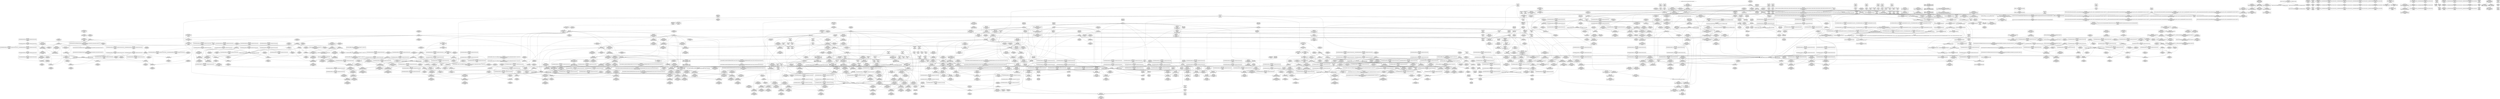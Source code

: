 digraph {
	CE0x4884650 [shape=record,shape=Mrecord,label="{CE0x4884650|rcu_lock_release:_tmp4|include/linux/rcupdate.h,423}"]
	CE0x483ba40 [shape=record,shape=Mrecord,label="{CE0x483ba40|__rcu_read_lock:_tmp5|include/linux/rcupdate.h,239|*SummSink*}"]
	CE0x47e7200 [shape=record,shape=Mrecord,label="{CE0x47e7200|task_sid:_real_cred|security/selinux/hooks.c,208|*SummSink*}"]
	CE0x47df400 [shape=record,shape=Mrecord,label="{CE0x47df400|GLOBAL:_rcu_lock_map|Global_var:rcu_lock_map|*SummSink*}"]
	CE0x478f9e0 [shape=record,shape=Mrecord,label="{CE0x478f9e0|selinux_syslog:_tmp3|security/selinux/hooks.c,2056}"]
	CE0x479c260 [shape=record,shape=Mrecord,label="{CE0x479c260|_ret_i32_%call1,_!dbg_!27716|security/selinux/hooks.c,1594|*SummSource*}"]
	CE0x4832b30 [shape=record,shape=Mrecord,label="{CE0x4832b30|rcu_read_lock:_tmp21|include/linux/rcupdate.h,884}"]
	CE0x483edd0 [shape=record,shape=Mrecord,label="{CE0x483edd0|rcu_read_unlock:_bb}"]
	CE0x4848770 [shape=record,shape=Mrecord,label="{CE0x4848770|i64*_getelementptr_inbounds_(_11_x_i64_,_11_x_i64_*___llvm_gcov_ctr132,_i64_0,_i64_10)|*Constant*}"]
	CE0x4833e40 [shape=record,shape=Mrecord,label="{CE0x4833e40|cred_sid:_bb}"]
	CE0x47f93d0 [shape=record,shape=Mrecord,label="{CE0x47f93d0|task_sid:_tmp8|security/selinux/hooks.c,208|*SummSink*}"]
	CE0x4819860 [shape=record,shape=Mrecord,label="{CE0x4819860|void_(i32*,_i32,_i32*)*_asm_addl_$1,_%gs:$0_,_*m,ri,*m,_dirflag_,_fpsr_,_flags_|*SummSource*}"]
	CE0x4804ad0 [shape=record,shape=Mrecord,label="{CE0x4804ad0|i64*_getelementptr_inbounds_(_2_x_i64_,_2_x_i64_*___llvm_gcov_ctr159,_i64_0,_i64_1)|*Constant*|*SummSource*}"]
	CE0x47bc290 [shape=record,shape=Mrecord,label="{CE0x47bc290|task_sid:_tmp16|security/selinux/hooks.c,208|*SummSink*}"]
	CE0x47c0c50 [shape=record,shape=Mrecord,label="{CE0x47c0c50|__llvm_gcov_indirect_counter_increment:_exit}"]
	CE0x47f4c50 [shape=record,shape=Mrecord,label="{CE0x47f4c50|task_sid:_tmp9|security/selinux/hooks.c,208|*SummSource*}"]
	CE0x48350a0 [shape=record,shape=Mrecord,label="{CE0x48350a0|__rcu_read_lock:_do.body|*SummSink*}"]
	CE0x4842330 [shape=record,shape=Mrecord,label="{CE0x4842330|rcu_read_unlock:_if.then|*SummSink*}"]
	CE0x4831580 [shape=record,shape=Mrecord,label="{CE0x4831580|_call_void_lockdep_rcu_suspicious(i8*_getelementptr_inbounds_(_25_x_i8_,_25_x_i8_*_.str45,_i32_0,_i32_0),_i32_883,_i8*_getelementptr_inbounds_(_42_x_i8_,_42_x_i8_*_.str46,_i32_0,_i32_0))_#10,_!dbg_!27728|include/linux/rcupdate.h,882}"]
	CE0x47eed10 [shape=record,shape=Mrecord,label="{CE0x47eed10|rcu_read_lock:_tmp5|include/linux/rcupdate.h,882}"]
	CE0x47b8430 [shape=record,shape=Mrecord,label="{CE0x47b8430|task_sid:_tobool|security/selinux/hooks.c,208}"]
	CE0x47ec670 [shape=record,shape=Mrecord,label="{CE0x47ec670|cred_sid:_cred|Function::cred_sid&Arg::cred::}"]
	CE0x47e4780 [shape=record,shape=Mrecord,label="{CE0x47e4780|_call_void_rcu_read_lock()_#10,_!dbg_!27712|security/selinux/hooks.c,207|*SummSource*}"]
	CE0x4812450 [shape=record,shape=Mrecord,label="{CE0x4812450|i64*_getelementptr_inbounds_(_4_x_i64_,_4_x_i64_*___llvm_gcov_ctr129,_i64_0,_i64_3)|*Constant*|*SummSink*}"]
	CE0x481eb30 [shape=record,shape=Mrecord,label="{CE0x481eb30|_ret_void,_!dbg_!27720|./arch/x86/include/asm/preempt.h,78|*SummSink*}"]
	CE0x483cd50 [shape=record,shape=Mrecord,label="{CE0x483cd50|rcu_read_unlock:_bb|*SummSink*}"]
	CE0x4883170 [shape=record,shape=Mrecord,label="{CE0x4883170|_call_void_mcount()_#3|*SummSource*}"]
	CE0x47b60e0 [shape=record,shape=Mrecord,label="{CE0x47b60e0|i32_77|*Constant*}"]
	CE0x4800830 [shape=record,shape=Mrecord,label="{CE0x4800830|_call_void_mcount()_#3|*SummSink*}"]
	CE0x47a3570 [shape=record,shape=Mrecord,label="{CE0x47a3570|GLOBAL:_lock_acquire|*Constant*|*SummSource*}"]
	CE0x487f170 [shape=record,shape=Mrecord,label="{CE0x487f170|__rcu_read_lock:_tmp1}"]
	CE0x482c4e0 [shape=record,shape=Mrecord,label="{CE0x482c4e0|rcu_read_unlock:_tmp12|include/linux/rcupdate.h,933|*SummSink*}"]
	CE0x479a330 [shape=record,shape=Mrecord,label="{CE0x479a330|GLOBAL:___llvm_gcov_global_state_pred158|Global_var:__llvm_gcov_global_state_pred158|*SummSink*}"]
	CE0x4870a00 [shape=record,shape=Mrecord,label="{CE0x4870a00|rcu_lock_release:_tmp2}"]
	CE0x47fe7c0 [shape=record,shape=Mrecord,label="{CE0x47fe7c0|i32_208|*Constant*|*SummSink*}"]
	CE0x4796d80 [shape=record,shape=Mrecord,label="{CE0x4796d80|_call_void___llvm_gcov_indirect_counter_increment(i32*___llvm_gcov_global_state_pred158,_i64**_getelementptr_inbounds_(_4_x_i64*_,_4_x_i64*_*___llvm_gcda_edge_table157,_i64_0,_i64_3)),_!dbg_!27720|security/selinux/hooks.c,2063|*SummSource*}"]
	CE0x4817880 [shape=record,shape=Mrecord,label="{CE0x4817880|i64*_getelementptr_inbounds_(_4_x_i64_,_4_x_i64_*___llvm_gcov_ctr130,_i64_0,_i64_3)|*Constant*|*SummSource*}"]
	CE0x47f6990 [shape=record,shape=Mrecord,label="{CE0x47f6990|GLOBAL:_task_sid|*Constant*}"]
	CE0x48bec40 [shape=record,shape=Mrecord,label="{CE0x48bec40|__preempt_count_sub:_do.end|*SummSource*}"]
	CE0x48331d0 [shape=record,shape=Mrecord,label="{CE0x48331d0|rcu_read_lock:_tmp21|include/linux/rcupdate.h,884|*SummSink*}"]
	CE0x4801bc0 [shape=record,shape=Mrecord,label="{CE0x4801bc0|i64*_getelementptr_inbounds_(_11_x_i64_,_11_x_i64_*___llvm_gcov_ctr127,_i64_0,_i64_1)|*Constant*}"]
	CE0x4816c50 [shape=record,shape=Mrecord,label="{CE0x4816c50|%struct.lockdep_map*_null|*Constant*|*SummSource*}"]
	CE0x484e710 [shape=record,shape=Mrecord,label="{CE0x484e710|__rcu_read_lock:_bb}"]
	CE0x4885ba0 [shape=record,shape=Mrecord,label="{CE0x4885ba0|i64*_getelementptr_inbounds_(_4_x_i64_,_4_x_i64_*___llvm_gcov_ctr134,_i64_0,_i64_1)|*Constant*|*SummSource*}"]
	CE0x480cdf0 [shape=record,shape=Mrecord,label="{CE0x480cdf0|i64*_getelementptr_inbounds_(_4_x_i64_,_4_x_i64_*___llvm_gcov_ctr133,_i64_0,_i64_1)|*Constant*|*SummSource*}"]
	CE0x47e8840 [shape=record,shape=Mrecord,label="{CE0x47e8840|get_current:_tmp3|*SummSink*}"]
	CE0x48a16d0 [shape=record,shape=Mrecord,label="{CE0x48a16d0|__preempt_count_add:_bb|*SummSource*}"]
	CE0x47ac540 [shape=record,shape=Mrecord,label="{CE0x47ac540|selinux_syslog:_sw.bb}"]
	CE0x4884d10 [shape=record,shape=Mrecord,label="{CE0x4884d10|rcu_lock_release:_tmp5|include/linux/rcupdate.h,423}"]
	CE0x48475c0 [shape=record,shape=Mrecord,label="{CE0x48475c0|i64*_getelementptr_inbounds_(_11_x_i64_,_11_x_i64_*___llvm_gcov_ctr132,_i64_0,_i64_9)|*Constant*|*SummSink*}"]
	CE0x48845b0 [shape=record,shape=Mrecord,label="{CE0x48845b0|i64*_getelementptr_inbounds_(_4_x_i64_,_4_x_i64_*___llvm_gcov_ctr133,_i64_0,_i64_2)|*Constant*|*SummSink*}"]
	CE0x48436f0 [shape=record,shape=Mrecord,label="{CE0x48436f0|rcu_lock_release:_tmp1|*SummSource*}"]
	CE0x479f430 [shape=record,shape=Mrecord,label="{CE0x479f430|__llvm_gcov_indirect_counter_increment:_tmp6}"]
	CE0x47e02c0 [shape=record,shape=Mrecord,label="{CE0x47e02c0|i64_6|*Constant*}"]
	CE0x48072a0 [shape=record,shape=Mrecord,label="{CE0x48072a0|i8*_getelementptr_inbounds_(_25_x_i8_,_25_x_i8_*_.str3,_i32_0,_i32_0)|*Constant*}"]
	"CONST[source:1(input),value:2(dynamic)][purpose:{operation}]"
	CE0x47b22c0 [shape=record,shape=Mrecord,label="{CE0x47b22c0|_call_void___llvm_gcov_indirect_counter_increment(i32*___llvm_gcov_global_state_pred158,_i64**_getelementptr_inbounds_(_4_x_i64*_,_4_x_i64*_*___llvm_gcda_edge_table157,_i64_0,_i64_3)),_!dbg_!27720|security/selinux/hooks.c,2063}"]
	CE0x478e030 [shape=record,shape=Mrecord,label="{CE0x478e030|__llvm_gcov_indirect_counter_increment:_counter}"]
	CE0x4795020 [shape=record,shape=Mrecord,label="{CE0x4795020|selinux_syslog:_tmp5|security/selinux/hooks.c,2062}"]
	CE0x4845e70 [shape=record,shape=Mrecord,label="{CE0x4845e70|rcu_read_unlock:_tmp15|include/linux/rcupdate.h,933|*SummSink*}"]
	CE0x47db770 [shape=record,shape=Mrecord,label="{CE0x47db770|cred_sid:_sid|security/selinux/hooks.c,197|*SummSource*}"]
	CE0x47db9b0 [shape=record,shape=Mrecord,label="{CE0x47db9b0|rcu_read_lock:_call|include/linux/rcupdate.h,882|*SummSink*}"]
	CE0x480df20 [shape=record,shape=Mrecord,label="{CE0x480df20|__rcu_read_unlock:_tmp4|include/linux/rcupdate.h,244}"]
	CE0x47c03f0 [shape=record,shape=Mrecord,label="{CE0x47c03f0|avc_has_perm:_ssid|Function::avc_has_perm&Arg::ssid::|*SummSink*}"]
	CE0x47efbf0 [shape=record,shape=Mrecord,label="{CE0x47efbf0|__rcu_read_lock:_tmp|*SummSource*}"]
	CE0x47bb6b0 [shape=record,shape=Mrecord,label="{CE0x47bb6b0|i64_5|*Constant*|*SummSink*}"]
	CE0x47c0330 [shape=record,shape=Mrecord,label="{CE0x47c0330|avc_has_perm:_ssid|Function::avc_has_perm&Arg::ssid::|*SummSource*}"]
	CE0x47de390 [shape=record,shape=Mrecord,label="{CE0x47de390|cred_sid:_tmp3|*SummSink*}"]
	CE0x4805510 [shape=record,shape=Mrecord,label="{CE0x4805510|task_sid:_tmp18|security/selinux/hooks.c,208}"]
	CE0x47f71f0 [shape=record,shape=Mrecord,label="{CE0x47f71f0|avc_has_perm:_requested|Function::avc_has_perm&Arg::requested::}"]
	CE0x47a5de0 [shape=record,shape=Mrecord,label="{CE0x47a5de0|i32_(i32,_i32,_i16,_i32,_%struct.common_audit_data*)*_bitcast_(i32_(i32,_i32,_i16,_i32,_%struct.common_audit_data.495*)*_avc_has_perm_to_i32_(i32,_i32,_i16,_i32,_%struct.common_audit_data*)*)|*Constant*|*SummSink*}"]
	CE0x47dde10 [shape=record,shape=Mrecord,label="{CE0x47dde10|rcu_lock_acquire:_bb|*SummSink*}"]
	CE0x47f24f0 [shape=record,shape=Mrecord,label="{CE0x47f24f0|task_sid:_tmp5|security/selinux/hooks.c,208|*SummSource*}"]
	CE0x47e8590 [shape=record,shape=Mrecord,label="{CE0x47e8590|task_sid:_tmp8|security/selinux/hooks.c,208|*SummSource*}"]
	CE0x484ffc0 [shape=record,shape=Mrecord,label="{CE0x484ffc0|rcu_lock_release:___here|*SummSource*}"]
	CE0x4887630 [shape=record,shape=Mrecord,label="{CE0x4887630|__preempt_count_add:_tmp|*SummSink*}"]
	CE0x47a5a70 [shape=record,shape=Mrecord,label="{CE0x47a5a70|__llvm_gcov_indirect_counter_increment:_tmp|*SummSink*}"]
	CE0x4837f60 [shape=record,shape=Mrecord,label="{CE0x4837f60|__rcu_read_lock:_tmp1|*SummSink*}"]
	CE0x478ad60 [shape=record,shape=Mrecord,label="{CE0x478ad60|selinux_syslog:_sw.epilog|*SummSink*}"]
	CE0x4885330 [shape=record,shape=Mrecord,label="{CE0x4885330|_call_void_lock_release(%struct.lockdep_map*_%map,_i32_1,_i64_ptrtoint_(i8*_blockaddress(_rcu_lock_release,_%__here)_to_i64))_#10,_!dbg_!27716|include/linux/rcupdate.h,423|*SummSink*}"]
	CE0x482c9d0 [shape=record,shape=Mrecord,label="{CE0x482c9d0|rcu_read_lock:_tmp13|include/linux/rcupdate.h,882|*SummSink*}"]
	CE0x48bee50 [shape=record,shape=Mrecord,label="{CE0x48bee50|i64*_getelementptr_inbounds_(_4_x_i64_,_4_x_i64_*___llvm_gcov_ctr135,_i64_0,_i64_0)|*Constant*}"]
	CE0x480f670 [shape=record,shape=Mrecord,label="{CE0x480f670|__preempt_count_add:_tmp2}"]
	CE0x47dc520 [shape=record,shape=Mrecord,label="{CE0x47dc520|rcu_read_lock:_if.end|*SummSink*}"]
	CE0x47e6db0 [shape=record,shape=Mrecord,label="{CE0x47e6db0|rcu_read_unlock:_tmp6|include/linux/rcupdate.h,933}"]
	CE0x47ae8c0 [shape=record,shape=Mrecord,label="{CE0x47ae8c0|selinux_syslog:_tmp7|security/selinux/hooks.c,2063|*SummSource*}"]
	CE0x47f5270 [shape=record,shape=Mrecord,label="{CE0x47f5270|rcu_read_lock:_tmp1|*SummSource*}"]
	CE0x484c910 [shape=record,shape=Mrecord,label="{CE0x484c910|rcu_lock_release:_map|Function::rcu_lock_release&Arg::map::|*SummSource*}"]
	CE0x48501c0 [shape=record,shape=Mrecord,label="{CE0x48501c0|rcu_lock_release:_bb}"]
	CE0x4817c50 [shape=record,shape=Mrecord,label="{CE0x4817c50|rcu_lock_acquire:_tmp6|*SummSource*}"]
	CE0x478cd80 [shape=record,shape=Mrecord,label="{CE0x478cd80|i64_1|*Constant*|*SummSource*}"]
	CE0x4783790 [shape=record,shape=Mrecord,label="{CE0x4783790|GLOBAL:_get_current|*Constant*|*SummSource*}"]
	CE0x478a430 [shape=record,shape=Mrecord,label="{CE0x478a430|i64*_getelementptr_inbounds_(_17_x_i64_,_17_x_i64_*___llvm_gcov_ctr156,_i64_0,_i64_0)|*Constant*|*SummSource*}"]
	CE0x47a7f60 [shape=record,shape=Mrecord,label="{CE0x47a7f60|GLOBAL:_rcu_read_lock|*Constant*|*SummSink*}"]
	CE0x47a9550 [shape=record,shape=Mrecord,label="{CE0x47a9550|__rcu_read_lock:_tmp7|include/linux/rcupdate.h,240|*SummSink*}"]
	CE0x4887010 [shape=record,shape=Mrecord,label="{CE0x4887010|i64*_getelementptr_inbounds_(_4_x_i64_,_4_x_i64_*___llvm_gcov_ctr135,_i64_0,_i64_1)|*Constant*}"]
	CE0x47a7940 [shape=record,shape=Mrecord,label="{CE0x47a7940|selinux_syslog:_tmp10|security/selinux/hooks.c,2073|*SummSource*}"]
	CE0x47e4710 [shape=record,shape=Mrecord,label="{CE0x47e4710|_call_void_rcu_read_lock()_#10,_!dbg_!27712|security/selinux/hooks.c,207}"]
	CE0x47af330 [shape=record,shape=Mrecord,label="{CE0x47af330|i64**_getelementptr_inbounds_(_4_x_i64*_,_4_x_i64*_*___llvm_gcda_edge_table157,_i64_0,_i64_2)|*Constant*|*SummSink*}"]
	CE0x47a9e10 [shape=record,shape=Mrecord,label="{CE0x47a9e10|task_sid:_task|Function::task_sid&Arg::task::|*SummSink*}"]
	CE0x48006e0 [shape=record,shape=Mrecord,label="{CE0x48006e0|_call_void_mcount()_#3|*SummSource*}"]
	CE0x47b9a80 [shape=record,shape=Mrecord,label="{CE0x47b9a80|get_current:_tmp}"]
	CE0x482e990 [shape=record,shape=Mrecord,label="{CE0x482e990|i8*_getelementptr_inbounds_(_25_x_i8_,_25_x_i8_*_.str45,_i32_0,_i32_0)|*Constant*|*SummSource*}"]
	CE0x478c6a0 [shape=record,shape=Mrecord,label="{CE0x478c6a0|i32_2|*Constant*|*SummSink*}"]
	CE0x47f0b60 [shape=record,shape=Mrecord,label="{CE0x47f0b60|i64_2|*Constant*|*SummSink*}"]
	CE0x48becd0 [shape=record,shape=Mrecord,label="{CE0x48becd0|__preempt_count_sub:_do.end|*SummSink*}"]
	CE0x47f1c10 [shape=record,shape=Mrecord,label="{CE0x47f1c10|rcu_lock_acquire:_tmp3|*SummSource*}"]
	CE0x4842460 [shape=record,shape=Mrecord,label="{CE0x4842460|rcu_read_unlock:_do.end}"]
	CE0x47ed4a0 [shape=record,shape=Mrecord,label="{CE0x47ed4a0|__preempt_count_add:_entry}"]
	CE0x48884e0 [shape=record,shape=Mrecord,label="{CE0x48884e0|__preempt_count_sub:_val|Function::__preempt_count_sub&Arg::val::}"]
	CE0x47be6f0 [shape=record,shape=Mrecord,label="{CE0x47be6f0|task_sid:_tmp13|security/selinux/hooks.c,208|*SummSource*}"]
	CE0x47dc320 [shape=record,shape=Mrecord,label="{CE0x47dc320|rcu_read_lock:_if.end}"]
	CE0x4799220 [shape=record,shape=Mrecord,label="{CE0x4799220|i64*_getelementptr_inbounds_(_17_x_i64_,_17_x_i64_*___llvm_gcov_ctr156,_i64_0,_i64_16)|*Constant*}"]
	CE0x4833560 [shape=record,shape=Mrecord,label="{CE0x4833560|rcu_read_lock:_tmp22|include/linux/rcupdate.h,884}"]
	CE0x4872a70 [shape=record,shape=Mrecord,label="{CE0x4872a70|_call_void_mcount()_#3|*SummSource*}"]
	CE0x47b71b0 [shape=record,shape=Mrecord,label="{CE0x47b71b0|task_sid:_call|security/selinux/hooks.c,208|*SummSource*}"]
	CE0x48488e0 [shape=record,shape=Mrecord,label="{CE0x48488e0|rcu_read_unlock:_tmp21|include/linux/rcupdate.h,935}"]
	CE0x479f560 [shape=record,shape=Mrecord,label="{CE0x479f560|__llvm_gcov_indirect_counter_increment:_tmp6|*SummSink*}"]
	CE0x484b470 [shape=record,shape=Mrecord,label="{CE0x484b470|rcu_read_unlock:_tmp22|include/linux/rcupdate.h,935}"]
	CE0x483f940 [shape=record,shape=Mrecord,label="{CE0x483f940|__rcu_read_lock:_tmp7|include/linux/rcupdate.h,240}"]
	CE0x47b4d00 [shape=record,shape=Mrecord,label="{CE0x47b4d00|task_sid:_tobool1|security/selinux/hooks.c,208}"]
	CE0x47994a0 [shape=record,shape=Mrecord,label="{CE0x47994a0|selinux_syslog:_tmp10|security/selinux/hooks.c,2073|*SummSink*}"]
	CE0x47fea30 [shape=record,shape=Mrecord,label="{CE0x47fea30|i8*_getelementptr_inbounds_(_41_x_i8_,_41_x_i8_*_.str44,_i32_0,_i32_0)|*Constant*}"]
	CE0x47ea840 [shape=record,shape=Mrecord,label="{CE0x47ea840|task_sid:_tmp26|security/selinux/hooks.c,208}"]
	CE0x4848bb0 [shape=record,shape=Mrecord,label="{CE0x4848bb0|i64*_getelementptr_inbounds_(_11_x_i64_,_11_x_i64_*___llvm_gcov_ctr132,_i64_0,_i64_10)|*Constant*|*SummSource*}"]
	CE0x4886610 [shape=record,shape=Mrecord,label="{CE0x4886610|__preempt_count_sub:_do.body|*SummSink*}"]
	CE0x47a12d0 [shape=record,shape=Mrecord,label="{CE0x47a12d0|selinux_syslog:_call7|security/selinux/hooks.c,2070|*SummSource*}"]
	CE0x47e1770 [shape=record,shape=Mrecord,label="{CE0x47e1770|task_has_system:_tmp3|*SummSink*}"]
	CE0x47ac0d0 [shape=record,shape=Mrecord,label="{CE0x47ac0d0|selinux_syslog:_entry}"]
	CE0x47ab6e0 [shape=record,shape=Mrecord,label="{CE0x47ab6e0|selinux_syslog:_call3|security/selinux/hooks.c,2062|*SummSource*}"]
	CE0x47ec1b0 [shape=record,shape=Mrecord,label="{CE0x47ec1b0|GLOBAL:_cred_sid|*Constant*|*SummSink*}"]
	CE0x47aa120 [shape=record,shape=Mrecord,label="{CE0x47aa120|_ret_i32_%call7,_!dbg_!27749|security/selinux/hooks.c,210|*SummSource*}"]
	CE0x48431a0 [shape=record,shape=Mrecord,label="{CE0x48431a0|_call_void_asm_sideeffect_,_memory_,_dirflag_,_fpsr_,_flags_()_#3,_!dbg_!27711,_!srcloc_!27714|include/linux/rcupdate.h,244|*SummSink*}"]
	CE0x4805050 [shape=record,shape=Mrecord,label="{CE0x4805050|get_current:_tmp1}"]
	CE0x48a4930 [shape=record,shape=Mrecord,label="{CE0x48a4930|__preempt_count_add:_do.body|*SummSource*}"]
	CE0x47b2c90 [shape=record,shape=Mrecord,label="{CE0x47b2c90|task_sid:_tmp4|*LoadInst*|security/selinux/hooks.c,208|*SummSource*}"]
	CE0x4881e80 [shape=record,shape=Mrecord,label="{CE0x4881e80|i64*_getelementptr_inbounds_(_4_x_i64_,_4_x_i64_*___llvm_gcov_ctr133,_i64_0,_i64_1)|*Constant*|*SummSink*}"]
	CE0x4882d20 [shape=record,shape=Mrecord,label="{CE0x4882d20|__rcu_read_unlock:_tmp1|*SummSink*}"]
	CE0x4806190 [shape=record,shape=Mrecord,label="{CE0x4806190|get_current:_tmp3}"]
	CE0x47e1aa0 [shape=record,shape=Mrecord,label="{CE0x47e1aa0|_call_void_mcount()_#3|*SummSource*}"]
	CE0x47b55d0 [shape=record,shape=Mrecord,label="{CE0x47b55d0|GLOBAL:_task_sid|*Constant*|*SummSink*}"]
	CE0x484d000 [shape=record,shape=Mrecord,label="{CE0x484d000|_call_void___rcu_read_unlock()_#10,_!dbg_!27734|include/linux/rcupdate.h,937}"]
	CE0x47b9f80 [shape=record,shape=Mrecord,label="{CE0x47b9f80|task_sid:_if.end}"]
	CE0x47df550 [shape=record,shape=Mrecord,label="{CE0x47df550|rcu_lock_acquire:_map|Function::rcu_lock_acquire&Arg::map::}"]
	CE0x48284d0 [shape=record,shape=Mrecord,label="{CE0x48284d0|rcu_read_lock:_tmp8|include/linux/rcupdate.h,882|*SummSink*}"]
	CE0x487f4f0 [shape=record,shape=Mrecord,label="{CE0x487f4f0|__rcu_read_unlock:_tmp1}"]
	CE0x480f560 [shape=record,shape=Mrecord,label="{CE0x480f560|__rcu_read_unlock:_tmp}"]
	CE0x47a01f0 [shape=record,shape=Mrecord,label="{CE0x47a01f0|task_has_system:_tmp2|*SummSource*}"]
	CE0x47dfea0 [shape=record,shape=Mrecord,label="{CE0x47dfea0|i64*_getelementptr_inbounds_(_11_x_i64_,_11_x_i64_*___llvm_gcov_ctr132,_i64_0,_i64_0)|*Constant*|*SummSink*}"]
	CE0x4825cb0 [shape=record,shape=Mrecord,label="{CE0x4825cb0|__preempt_count_sub:_tmp4|./arch/x86/include/asm/preempt.h,77}"]
	CE0x47b5af0 [shape=record,shape=Mrecord,label="{CE0x47b5af0|task_sid:_task|Function::task_sid&Arg::task::|*SummSource*}"]
	CE0x48b6ca0 [shape=record,shape=Mrecord,label="{CE0x48b6ca0|void_(i32*,_i32,_i32*)*_asm_addl_$1,_%gs:$0_,_*m,ri,*m,_dirflag_,_fpsr_,_flags_}"]
	CE0x4889310 [shape=record,shape=Mrecord,label="{CE0x4889310|__preempt_count_sub:_tmp2|*SummSink*}"]
	CE0x4827f80 [shape=record,shape=Mrecord,label="{CE0x4827f80|rcu_read_lock:_tmp8|include/linux/rcupdate.h,882}"]
	CE0x484afb0 [shape=record,shape=Mrecord,label="{CE0x484afb0|rcu_read_unlock:_tmp22|include/linux/rcupdate.h,935|*SummSink*}"]
	CE0x47f1e90 [shape=record,shape=Mrecord,label="{CE0x47f1e90|rcu_read_unlock:_tmp3|*SummSource*}"]
	CE0x47fa2b0 [shape=record,shape=Mrecord,label="{CE0x47fa2b0|_call_void_mcount()_#3|*SummSource*}"]
	CE0x48b6f60 [shape=record,shape=Mrecord,label="{CE0x48b6f60|__preempt_count_add:_bb|*SummSink*}"]
	CE0x48179a0 [shape=record,shape=Mrecord,label="{CE0x48179a0|rcu_lock_acquire:_tmp6}"]
	CE0x47eb660 [shape=record,shape=Mrecord,label="{CE0x47eb660|task_sid:_tmp27|security/selinux/hooks.c,208|*SummSink*}"]
	CE0x47c8be0 [shape=record,shape=Mrecord,label="{CE0x47c8be0|GLOBAL:___llvm_gcov_indirect_counter_increment|*Constant*}"]
	CE0x47c0ec0 [shape=record,shape=Mrecord,label="{CE0x47c0ec0|__llvm_gcov_indirect_counter_increment:_bb4}"]
	CE0x482b860 [shape=record,shape=Mrecord,label="{CE0x482b860|rcu_read_lock:_call3|include/linux/rcupdate.h,882|*SummSink*}"]
	CE0x48035c0 [shape=record,shape=Mrecord,label="{CE0x48035c0|i64*_getelementptr_inbounds_(_4_x_i64_,_4_x_i64_*___llvm_gcov_ctr135,_i64_0,_i64_2)|*Constant*|*SummSink*}"]
	CE0x4844d40 [shape=record,shape=Mrecord,label="{CE0x4844d40|rcu_lock_release:_tmp|*SummSource*}"]
	CE0x4882e30 [shape=record,shape=Mrecord,label="{CE0x4882e30|__rcu_read_unlock:_tmp1|*SummSource*}"]
	CE0x47e8bf0 [shape=record,shape=Mrecord,label="{CE0x47e8bf0|i64*_getelementptr_inbounds_(_13_x_i64_,_13_x_i64_*___llvm_gcov_ctr126,_i64_0,_i64_10)|*Constant*|*SummSink*}"]
	CE0x48a3420 [shape=record,shape=Mrecord,label="{CE0x48a3420|__preempt_count_add:_tmp1|*SummSource*}"]
	CE0x47fafd0 [shape=record,shape=Mrecord,label="{CE0x47fafd0|i64_0|*Constant*|*SummSink*}"]
	CE0x47df030 [shape=record,shape=Mrecord,label="{CE0x47df030|task_sid:_tmp3|*SummSink*}"]
	CE0x47ba160 [shape=record,shape=Mrecord,label="{CE0x47ba160|task_sid:_if.end|*SummSink*}"]
	CE0x48c5120 [shape=record,shape=Mrecord,label="{CE0x48c5120|i64*_getelementptr_inbounds_(_4_x_i64_,_4_x_i64_*___llvm_gcov_ctr129,_i64_0,_i64_1)|*Constant*|*SummSource*}"]
	CE0x4842df0 [shape=record,shape=Mrecord,label="{CE0x4842df0|rcu_read_unlock:_tmp7|include/linux/rcupdate.h,933|*SummSink*}"]
	CE0x633a720 [shape=record,shape=Mrecord,label="{CE0x633a720|COLLAPSED:_GCMRE_current_task_external_global_%struct.task_struct*:_elem_0:default:}"]
	CE0x47bb420 [shape=record,shape=Mrecord,label="{CE0x47bb420|i64_4|*Constant*|*SummSink*}"]
	CE0x47c8b70 [shape=record,shape=Mrecord,label="{CE0x47c8b70|GLOBAL:___llvm_gcov_indirect_counter_increment|*Constant*|*SummSink*}"]
	CE0x47ddca0 [shape=record,shape=Mrecord,label="{CE0x47ddca0|rcu_lock_acquire:_bb|*SummSource*}"]
	CE0x47e9f80 [shape=record,shape=Mrecord,label="{CE0x47e9f80|task_sid:_tmp25|security/selinux/hooks.c,208}"]
	CE0x484c2d0 [shape=record,shape=Mrecord,label="{CE0x484c2d0|GLOBAL:_rcu_lock_release|*Constant*|*SummSource*}"]
	CE0x484e4b0 [shape=record,shape=Mrecord,label="{CE0x484e4b0|__rcu_read_lock:_do.end|*SummSource*}"]
	CE0x484c570 [shape=record,shape=Mrecord,label="{CE0x484c570|_ret_void,_!dbg_!27717|include/linux/rcupdate.h,424|*SummSink*}"]
	CE0x47c0890 [shape=record,shape=Mrecord,label="{CE0x47c0890|avc_has_perm:_tsid|Function::avc_has_perm&Arg::tsid::|*SummSource*}"]
	CE0x47beb00 [shape=record,shape=Mrecord,label="{CE0x47beb00|task_sid:_call3|security/selinux/hooks.c,208}"]
	CE0x48481f0 [shape=record,shape=Mrecord,label="{CE0x48481f0|rcu_read_unlock:_tmp20|include/linux/rcupdate.h,933|*SummSource*}"]
	CE0x484c450 [shape=record,shape=Mrecord,label="{CE0x484c450|rcu_lock_release:_entry}"]
	CE0x4799430 [shape=record,shape=Mrecord,label="{CE0x4799430|i64*_getelementptr_inbounds_(_17_x_i64_,_17_x_i64_*___llvm_gcov_ctr156,_i64_0,_i64_16)|*Constant*|*SummSink*}"]
	CE0x47fa1b0 [shape=record,shape=Mrecord,label="{CE0x47fa1b0|_call_void_mcount()_#3}"]
	CE0x47bd6f0 [shape=record,shape=Mrecord,label="{CE0x47bd6f0|rcu_read_lock:_tmp6|include/linux/rcupdate.h,882|*SummSink*}"]
	CE0x47b7ca0 [shape=record,shape=Mrecord,label="{CE0x47b7ca0|_ret_void,_!dbg_!27717|include/linux/rcupdate.h,419|*SummSink*}"]
	CE0x47bc8a0 [shape=record,shape=Mrecord,label="{CE0x47bc8a0|__rcu_read_lock:_entry}"]
	"CONST[source:0(mediator),value:0(static)][purpose:{operation}]"
	CE0x4830e70 [shape=record,shape=Mrecord,label="{CE0x4830e70|rcu_read_lock:_tmp18|include/linux/rcupdate.h,882}"]
	CE0x47984b0 [shape=record,shape=Mrecord,label="{CE0x47984b0|selinux_syslog:_tmp}"]
	CE0x4826eb0 [shape=record,shape=Mrecord,label="{CE0x4826eb0|__rcu_read_unlock:_tmp5|include/linux/rcupdate.h,244|*SummSource*}"]
	CE0x4810cb0 [shape=record,shape=Mrecord,label="{CE0x4810cb0|__preempt_count_add:_do.body|*SummSink*}"]
	CE0x47eda60 [shape=record,shape=Mrecord,label="{CE0x47eda60|GLOBAL:___llvm_gcov_ctr132|Global_var:__llvm_gcov_ctr132|*SummSource*}"]
	CE0x47e8150 [shape=record,shape=Mrecord,label="{CE0x47e8150|task_has_system:_tmp}"]
	CE0x4797240 [shape=record,shape=Mrecord,label="{CE0x4797240|get_current:_tmp2}"]
	CE0x4811530 [shape=record,shape=Mrecord,label="{CE0x4811530|__preempt_count_sub:_sub|./arch/x86/include/asm/preempt.h,77|*SummSink*}"]
	CE0x47f5f00 [shape=record,shape=Mrecord,label="{CE0x47f5f00|cred_sid:_tmp3|*SummSource*}"]
	CE0x48840c0 [shape=record,shape=Mrecord,label="{CE0x48840c0|__preempt_count_add:_tmp7|./arch/x86/include/asm/preempt.h,73|*SummSink*}"]
	CE0x4839ac0 [shape=record,shape=Mrecord,label="{CE0x4839ac0|rcu_read_unlock:_tobool1|include/linux/rcupdate.h,933|*SummSource*}"]
	CE0x47a3c50 [shape=record,shape=Mrecord,label="{CE0x47a3c50|%struct.lockdep_map*_null|*Constant*}"]
	CE0x47dff50 [shape=record,shape=Mrecord,label="{CE0x47dff50|i64_7|*Constant*|*SummSource*}"]
	CE0x48170d0 [shape=record,shape=Mrecord,label="{CE0x48170d0|i64_ptrtoint_(i8*_blockaddress(_rcu_lock_acquire,_%__here)_to_i64)|*Constant*|*SummSource*}"]
	CE0x483f480 [shape=record,shape=Mrecord,label="{CE0x483f480|rcu_lock_acquire:_indirectgoto|*SummSink*}"]
	CE0x47953d0 [shape=record,shape=Mrecord,label="{CE0x47953d0|_ret_%struct.task_struct*_%tmp4,_!dbg_!27714|./arch/x86/include/asm/current.h,14|*SummSource*}"]
	CE0x47ef9b0 [shape=record,shape=Mrecord,label="{CE0x47ef9b0|i64*_getelementptr_inbounds_(_4_x_i64_,_4_x_i64_*___llvm_gcov_ctr128,_i64_0,_i64_2)|*Constant*}"]
	CE0x4843930 [shape=record,shape=Mrecord,label="{CE0x4843930|rcu_lock_release:_tmp1|*SummSink*}"]
	CE0x480d590 [shape=record,shape=Mrecord,label="{CE0x480d590|rcu_lock_acquire:_tmp5|include/linux/rcupdate.h,418|*SummSink*}"]
	CE0x480e370 [shape=record,shape=Mrecord,label="{CE0x480e370|_call_void_mcount()_#3|*SummSink*}"]
	CE0x47a8a00 [shape=record,shape=Mrecord,label="{CE0x47a8a00|task_has_system:_entry|*SummSource*}"]
	CE0x4830990 [shape=record,shape=Mrecord,label="{CE0x4830990|rcu_read_lock:_tmp17|include/linux/rcupdate.h,882|*SummSink*}"]
	CE0x47dfc40 [shape=record,shape=Mrecord,label="{CE0x47dfc40|rcu_read_unlock:_land.lhs.true|*SummSource*}"]
	CE0x47a87b0 [shape=record,shape=Mrecord,label="{CE0x47a87b0|task_has_system:_perms|Function::task_has_system&Arg::perms::|*SummSink*}"]
	CE0x47ad110 [shape=record,shape=Mrecord,label="{CE0x47ad110|rcu_read_lock:_tobool|include/linux/rcupdate.h,882|*SummSource*}"]
	CE0x48a0aa0 [shape=record,shape=Mrecord,label="{CE0x48a0aa0|i64*_getelementptr_inbounds_(_4_x_i64_,_4_x_i64_*___llvm_gcov_ctr135,_i64_0,_i64_3)|*Constant*|*SummSink*}"]
	CE0x48383f0 [shape=record,shape=Mrecord,label="{CE0x48383f0|rcu_read_unlock:_tmp4|include/linux/rcupdate.h,933|*SummSource*}"]
	CE0x482abd0 [shape=record,shape=Mrecord,label="{CE0x482abd0|rcu_read_lock:_tmp11|include/linux/rcupdate.h,882|*SummSource*}"]
	CE0x4833240 [shape=record,shape=Mrecord,label="{CE0x4833240|rcu_read_lock:_tmp22|include/linux/rcupdate.h,884|*SummSink*}"]
	CE0x4885fd0 [shape=record,shape=Mrecord,label="{CE0x4885fd0|i64*_getelementptr_inbounds_(_4_x_i64_,_4_x_i64_*___llvm_gcov_ctr129,_i64_0,_i64_1)|*Constant*}"]
	CE0x48a35c0 [shape=record,shape=Mrecord,label="{CE0x48a35c0|__rcu_read_unlock:_do.body|*SummSink*}"]
	CE0x478c3e0 [shape=record,shape=Mrecord,label="{CE0x478c3e0|GLOBAL:___llvm_gcov_global_state_pred158|Global_var:__llvm_gcov_global_state_pred158}"]
	CE0x4882730 [shape=record,shape=Mrecord,label="{CE0x4882730|__preempt_count_sub:_entry|*SummSink*}"]
	CE0x481c810 [shape=record,shape=Mrecord,label="{CE0x481c810|__preempt_count_sub:_tmp7|./arch/x86/include/asm/preempt.h,78|*SummSource*}"]
	CE0x47abb30 [shape=record,shape=Mrecord,label="{CE0x47abb30|selinux_syslog:_call4|security/selinux/hooks.c,2062|*SummSource*}"]
	CE0x4836b50 [shape=record,shape=Mrecord,label="{CE0x4836b50|_ret_void,_!dbg_!27719|./arch/x86/include/asm/preempt.h,73}"]
	CE0x48a3c80 [shape=record,shape=Mrecord,label="{CE0x48a3c80|GLOBAL:___preempt_count_sub|*Constant*|*SummSink*}"]
	CE0x4881690 [shape=record,shape=Mrecord,label="{CE0x4881690|__rcu_read_unlock:_tmp|*SummSource*}"]
	CE0x4832140 [shape=record,shape=Mrecord,label="{CE0x4832140|rcu_read_lock:_tmp19|include/linux/rcupdate.h,882|*SummSource*}"]
	CE0x47f29f0 [shape=record,shape=Mrecord,label="{CE0x47f29f0|i64*_getelementptr_inbounds_(_13_x_i64_,_13_x_i64_*___llvm_gcov_ctr126,_i64_0,_i64_0)|*Constant*|*SummSink*}"]
	CE0x483fc50 [shape=record,shape=Mrecord,label="{CE0x483fc50|rcu_read_unlock:_tmp10|include/linux/rcupdate.h,933|*SummSink*}"]
	CE0x4807b00 [shape=record,shape=Mrecord,label="{CE0x4807b00|GLOBAL:_lockdep_rcu_suspicious|*Constant*}"]
	CE0x48119f0 [shape=record,shape=Mrecord,label="{CE0x48119f0|__preempt_count_add:_tmp7|./arch/x86/include/asm/preempt.h,73}"]
	CE0x48409d0 [shape=record,shape=Mrecord,label="{CE0x48409d0|rcu_read_unlock:_tmp10|include/linux/rcupdate.h,933}"]
	CE0x4793380 [shape=record,shape=Mrecord,label="{CE0x4793380|__llvm_gcov_indirect_counter_increment:_pred|*SummSink*}"]
	CE0x47db660 [shape=record,shape=Mrecord,label="{CE0x47db660|cred_sid:_tmp5|security/selinux/hooks.c,196|*SummSink*}"]
	CE0x4837970 [shape=record,shape=Mrecord,label="{CE0x4837970|rcu_read_unlock:_call3|include/linux/rcupdate.h,933|*SummSource*}"]
	CE0x47f21d0 [shape=record,shape=Mrecord,label="{CE0x47f21d0|GLOBAL:___llvm_gcov_ctr126|Global_var:__llvm_gcov_ctr126}"]
	CE0x4883100 [shape=record,shape=Mrecord,label="{CE0x4883100|_call_void_mcount()_#3}"]
	CE0x47dfe00 [shape=record,shape=Mrecord,label="{CE0x47dfe00|rcu_read_unlock:_do.body}"]
	CE0x48883d0 [shape=record,shape=Mrecord,label="{CE0x48883d0|_ret_void,_!dbg_!27720|./arch/x86/include/asm/preempt.h,78}"]
	CE0x484d070 [shape=record,shape=Mrecord,label="{CE0x484d070|_call_void___rcu_read_unlock()_#10,_!dbg_!27734|include/linux/rcupdate.h,937|*SummSource*}"]
	CE0x47ffdb0 [shape=record,shape=Mrecord,label="{CE0x47ffdb0|task_sid:_tmp21|security/selinux/hooks.c,208|*SummSource*}"]
	CE0x47e0d00 [shape=record,shape=Mrecord,label="{CE0x47e0d00|task_sid:_do.end6|*SummSink*}"]
	CE0x47a7eb0 [shape=record,shape=Mrecord,label="{CE0x47a7eb0|GLOBAL:_rcu_read_lock|*Constant*|*SummSource*}"]
	CE0x47e0440 [shape=record,shape=Mrecord,label="{CE0x47e0440|i64_6|*Constant*|*SummSource*}"]
	CE0x482ce40 [shape=record,shape=Mrecord,label="{CE0x482ce40|rcu_read_lock:_tmp14|include/linux/rcupdate.h,882|*SummSource*}"]
	CE0x4888000 [shape=record,shape=Mrecord,label="{CE0x4888000|__preempt_count_add:_do.end|*SummSource*}"]
	CE0x4784dc0 [shape=record,shape=Mrecord,label="{CE0x4784dc0|i32_0|*Constant*}"]
	CE0x47e4480 [shape=record,shape=Mrecord,label="{CE0x47e4480|i32_22|*Constant*|*SummSink*}"]
	CE0x47970c0 [shape=record,shape=Mrecord,label="{CE0x47970c0|_switch_i32_%type,_label_%sw.default_i32_3,_label_%sw.bb_i32_10,_label_%sw.bb_i32_6,_label_%sw.bb2_i32_7,_label_%sw.bb2_i32_8,_label_%sw.bb2_i32_0,_label_%sw.bb5_i32_1,_label_%sw.bb5_i32_2,_label_%sw.bb5_i32_4,_label_%sw.bb5_i32_5,_label_%sw.bb5_,_!dbg_!27712|security/selinux/hooks.c,2053}"]
	CE0x48050c0 [shape=record,shape=Mrecord,label="{CE0x48050c0|get_current:_tmp1|*SummSource*}"]
	CE0x4883c90 [shape=record,shape=Mrecord,label="{CE0x4883c90|rcu_lock_release:_tmp3|*SummSink*}"]
	CE0x4826440 [shape=record,shape=Mrecord,label="{CE0x4826440|GLOBAL:_rcu_lock_map|Global_var:rcu_lock_map|*SummSource*}"]
	CE0x47a8990 [shape=record,shape=Mrecord,label="{CE0x47a8990|GLOBAL:_task_has_system|*Constant*}"]
	CE0x47a9c20 [shape=record,shape=Mrecord,label="{CE0x47a9c20|i64*_getelementptr_inbounds_(_2_x_i64_,_2_x_i64_*___llvm_gcov_ctr159,_i64_0,_i64_0)|*Constant*|*SummSource*}"]
	CE0x48077b0 [shape=record,shape=Mrecord,label="{CE0x48077b0|i8*_getelementptr_inbounds_(_25_x_i8_,_25_x_i8_*_.str3,_i32_0,_i32_0)|*Constant*|*SummSink*}"]
	CE0x47fa8a0 [shape=record,shape=Mrecord,label="{CE0x47fa8a0|_call_void___rcu_read_lock()_#10,_!dbg_!27710|include/linux/rcupdate.h,879}"]
	CE0x4789880 [shape=record,shape=Mrecord,label="{CE0x4789880|selinux_syslog:_type|Function::selinux_syslog&Arg::type::|*SummSource*}"]
	CE0x47fda50 [shape=record,shape=Mrecord,label="{CE0x47fda50|_call_void_mcount()_#3}"]
	CE0x478f900 [shape=record,shape=Mrecord,label="{CE0x478f900|selinux_syslog:_tmp3|security/selinux/hooks.c,2056|*SummSink*}"]
	CE0x47ff880 [shape=record,shape=Mrecord,label="{CE0x47ff880|task_sid:_tmp20|security/selinux/hooks.c,208|*SummSource*}"]
	CE0x47a8e70 [shape=record,shape=Mrecord,label="{CE0x47a8e70|selinux_syslog:_call|security/selinux/hooks.c,2056|*SummSink*}"]
	CE0x47f1680 [shape=record,shape=Mrecord,label="{CE0x47f1680|rcu_read_lock:_tmp3}"]
	CE0x4826bb0 [shape=record,shape=Mrecord,label="{CE0x4826bb0|rcu_read_lock:_tmp4|include/linux/rcupdate.h,882|*SummSource*}"]
	CE0x4799cf0 [shape=record,shape=Mrecord,label="{CE0x4799cf0|selinux_syslog:_tmp4|security/selinux/hooks.c,2062}"]
	CE0x4805cc0 [shape=record,shape=Mrecord,label="{CE0x4805cc0|task_sid:_tmp19|security/selinux/hooks.c,208|*SummSink*}"]
	CE0x47a0d90 [shape=record,shape=Mrecord,label="{CE0x47a0d90|selinux_syslog:_call6|security/selinux/hooks.c,2070|*SummSource*}"]
	CE0x48870e0 [shape=record,shape=Mrecord,label="{CE0x48870e0|i64*_getelementptr_inbounds_(_4_x_i64_,_4_x_i64_*___llvm_gcov_ctr135,_i64_0,_i64_1)|*Constant*|*SummSource*}"]
	CE0x47eb250 [shape=record,shape=Mrecord,label="{CE0x47eb250|task_sid:_tmp27|security/selinux/hooks.c,208|*SummSource*}"]
	CE0x480ea70 [shape=record,shape=Mrecord,label="{CE0x480ea70|__rcu_read_lock:_tmp1|*SummSource*}"]
	CE0x4838fd0 [shape=record,shape=Mrecord,label="{CE0x4838fd0|i64*_getelementptr_inbounds_(_4_x_i64_,_4_x_i64_*___llvm_gcov_ctr135,_i64_0,_i64_3)|*Constant*}"]
	CE0x478ea80 [shape=record,shape=Mrecord,label="{CE0x478ea80|i64_1|*Constant*}"]
	CE0x478d0b0 [shape=record,shape=Mrecord,label="{CE0x478d0b0|_switch_i32_%type,_label_%sw.default_i32_3,_label_%sw.bb_i32_10,_label_%sw.bb_i32_6,_label_%sw.bb2_i32_7,_label_%sw.bb2_i32_8,_label_%sw.bb2_i32_0,_label_%sw.bb5_i32_1,_label_%sw.bb5_i32_2,_label_%sw.bb5_i32_4,_label_%sw.bb5_i32_5,_label_%sw.bb5_,_!dbg_!27712|security/selinux/hooks.c,2053|*SummSink*}"]
	CE0x47baf90 [shape=record,shape=Mrecord,label="{CE0x47baf90|GLOBAL:_rcu_lock_acquire|*Constant*}"]
	CE0x478bf10 [shape=record,shape=Mrecord,label="{CE0x478bf10|i32_0|*Constant*|*SummSink*}"]
	CE0x47a7140 [shape=record,shape=Mrecord,label="{CE0x47a7140|selinux_syslog:_tmp9|security/selinux/hooks.c,2070}"]
	CE0x483da40 [shape=record,shape=Mrecord,label="{CE0x483da40|__rcu_read_lock:_tmp5|include/linux/rcupdate.h,239}"]
	CE0x4842670 [shape=record,shape=Mrecord,label="{CE0x4842670|rcu_read_unlock:_do.end|*SummSink*}"]
	CE0x47a3eb0 [shape=record,shape=Mrecord,label="{CE0x47a3eb0|task_has_system:_call1|security/selinux/hooks.c,1594}"]
	CE0x47e6700 [shape=record,shape=Mrecord,label="{CE0x47e6700|_call_void_rcu_lock_acquire(%struct.lockdep_map*_rcu_lock_map)_#10,_!dbg_!27711|include/linux/rcupdate.h,881|*SummSource*}"]
	CE0x481fd30 [shape=record,shape=Mrecord,label="{CE0x481fd30|i64*_getelementptr_inbounds_(_4_x_i64_,_4_x_i64_*___llvm_gcov_ctr134,_i64_0,_i64_0)|*Constant*|*SummSink*}"]
	CE0x4793cd0 [shape=record,shape=Mrecord,label="{CE0x4793cd0|i64*_getelementptr_inbounds_(_17_x_i64_,_17_x_i64_*___llvm_gcov_ctr156,_i64_0,_i64_15)|*Constant*|*SummSource*}"]
	CE0x4814110 [shape=record,shape=Mrecord,label="{CE0x4814110|i64*_getelementptr_inbounds_(_4_x_i64_,_4_x_i64_*___llvm_gcov_ctr129,_i64_0,_i64_2)|*Constant*|*SummSource*}"]
	CE0x47b82d0 [shape=record,shape=Mrecord,label="{CE0x47b82d0|task_sid:_call|security/selinux/hooks.c,208}"]
	CE0x4838820 [shape=record,shape=Mrecord,label="{CE0x4838820|i64*_getelementptr_inbounds_(_4_x_i64_,_4_x_i64_*___llvm_gcov_ctr130,_i64_0,_i64_2)|*Constant*|*SummSource*}"]
	CE0x482b220 [shape=record,shape=Mrecord,label="{CE0x482b220|rcu_read_lock:_tmp12|include/linux/rcupdate.h,882|*SummSink*}"]
	CE0x4885cd0 [shape=record,shape=Mrecord,label="{CE0x4885cd0|__rcu_read_lock:_bb|*SummSink*}"]
	CE0x658c4b0 [shape=record,shape=Mrecord,label="{CE0x658c4b0|%struct.task_struct*_(%struct.task_struct**)*_asm_movq_%gs:$_1:P_,$0_,_r,im,_dirflag_,_fpsr_,_flags_}"]
	CE0x47f1720 [shape=record,shape=Mrecord,label="{CE0x47f1720|rcu_read_lock:_tmp3|*SummSource*}"]
	CE0x47f2a90 [shape=record,shape=Mrecord,label="{CE0x47f2a90|i64*_getelementptr_inbounds_(_13_x_i64_,_13_x_i64_*___llvm_gcov_ctr126,_i64_0,_i64_0)|*Constant*|*SummSource*}"]
	CE0x48876c0 [shape=record,shape=Mrecord,label="{CE0x48876c0|__preempt_count_add:_tmp1|*SummSink*}"]
	CE0x47aaa40 [shape=record,shape=Mrecord,label="{CE0x47aaa40|i64**_getelementptr_inbounds_(_4_x_i64*_,_4_x_i64*_*___llvm_gcda_edge_table157,_i64_0,_i64_0)|*Constant*|*SummSource*}"]
	CE0x47b6660 [shape=record,shape=Mrecord,label="{CE0x47b6660|cred_sid:_tmp2|*SummSink*}"]
	CE0x47bbc50 [shape=record,shape=Mrecord,label="{CE0x47bbc50|task_sid:_tmp15|security/selinux/hooks.c,208|*SummSource*}"]
	CE0x47f5770 [shape=record,shape=Mrecord,label="{CE0x47f5770|task_sid:_tmp14|security/selinux/hooks.c,208|*SummSink*}"]
	CE0x4836c60 [shape=record,shape=Mrecord,label="{CE0x4836c60|__preempt_count_add:_val|Function::__preempt_count_add&Arg::val::}"]
	CE0x480d7e0 [shape=record,shape=Mrecord,label="{CE0x480d7e0|__rcu_read_lock:_tmp2}"]
	CE0x47ad9b0 [shape=record,shape=Mrecord,label="{CE0x47ad9b0|selinux_syslog:_tmp8|security/selinux/hooks.c,2070|*SummSource*}"]
	CE0x480d150 [shape=record,shape=Mrecord,label="{CE0x480d150|rcu_lock_acquire:_tmp4|include/linux/rcupdate.h,418|*SummSource*}"]
	CE0x4883e90 [shape=record,shape=Mrecord,label="{CE0x4883e90|__preempt_count_add:_tmp6|./arch/x86/include/asm/preempt.h,73|*SummSink*}"]
	CE0x47dbb70 [shape=record,shape=Mrecord,label="{CE0x47dbb70|i32_0|*Constant*}"]
	CE0x483d460 [shape=record,shape=Mrecord,label="{CE0x483d460|rcu_read_unlock:_tobool|include/linux/rcupdate.h,933|*SummSource*}"]
	CE0x4813170 [shape=record,shape=Mrecord,label="{CE0x4813170|_call_void_lock_acquire(%struct.lockdep_map*_%map,_i32_0,_i32_0,_i32_2,_i32_0,_%struct.lockdep_map*_null,_i64_ptrtoint_(i8*_blockaddress(_rcu_lock_acquire,_%__here)_to_i64))_#10,_!dbg_!27716|include/linux/rcupdate.h,418|*SummSink*}"]
	CE0x48356e0 [shape=record,shape=Mrecord,label="{CE0x48356e0|rcu_read_unlock:_tmp13|include/linux/rcupdate.h,933|*SummSource*}"]
	CE0x47926c0 [shape=record,shape=Mrecord,label="{CE0x47926c0|avc_has_perm:_auditdata|Function::avc_has_perm&Arg::auditdata::}"]
	CE0x48be3c0 [shape=record,shape=Mrecord,label="{CE0x48be3c0|__preempt_count_sub:_do.end}"]
	CE0x47ae630 [shape=record,shape=Mrecord,label="{CE0x47ae630|_switch_i32_%type,_label_%sw.default_i32_3,_label_%sw.bb_i32_10,_label_%sw.bb_i32_6,_label_%sw.bb2_i32_7,_label_%sw.bb2_i32_8,_label_%sw.bb2_i32_0,_label_%sw.bb5_i32_1,_label_%sw.bb5_i32_2,_label_%sw.bb5_i32_4,_label_%sw.bb5_i32_5,_label_%sw.bb5_,_!dbg_!27712|security/selinux/hooks.c,2053|*SummSource*}"]
	CE0x47f9eb0 [shape=record,shape=Mrecord,label="{CE0x47f9eb0|get_current:_tmp4|./arch/x86/include/asm/current.h,14|*SummSource*}"]
	CE0x47f6e90 [shape=record,shape=Mrecord,label="{CE0x47f6e90|avc_has_perm:_tclass|Function::avc_has_perm&Arg::tclass::|*SummSink*}"]
	CE0x47f5430 [shape=record,shape=Mrecord,label="{CE0x47f5430|i64_7|*Constant*|*SummSink*}"]
	CE0x47bc6d0 [shape=record,shape=Mrecord,label="{CE0x47bc6d0|GLOBAL:___rcu_read_lock|*Constant*|*SummSource*}"]
	CE0x489c310 [shape=record,shape=Mrecord,label="{CE0x489c310|i64*_getelementptr_inbounds_(_4_x_i64_,_4_x_i64_*___llvm_gcov_ctr134,_i64_0,_i64_2)|*Constant*|*SummSource*}"]
	CE0x47f4250 [shape=record,shape=Mrecord,label="{CE0x47f4250|task_sid:_tobool4|security/selinux/hooks.c,208|*SummSource*}"]
	CE0x482fc30 [shape=record,shape=Mrecord,label="{CE0x482fc30|i8*_getelementptr_inbounds_(_42_x_i8_,_42_x_i8_*_.str46,_i32_0,_i32_0)|*Constant*|*SummSource*}"]
	CE0x47e8ff0 [shape=record,shape=Mrecord,label="{CE0x47e8ff0|task_sid:_tmp23|security/selinux/hooks.c,208|*SummSource*}"]
	CE0x480f190 [shape=record,shape=Mrecord,label="{CE0x480f190|rcu_lock_acquire:___here|*SummSink*}"]
	CE0x48a1390 [shape=record,shape=Mrecord,label="{CE0x48a1390|i64_1|*Constant*}"]
	CE0x480f480 [shape=record,shape=Mrecord,label="{CE0x480f480|__rcu_read_lock:_tmp3|*SummSink*}"]
	CE0x48055f0 [shape=record,shape=Mrecord,label="{CE0x48055f0|task_sid:_tmp18|security/selinux/hooks.c,208|*SummSink*}"]
	CE0x47eaec0 [shape=record,shape=Mrecord,label="{CE0x47eaec0|task_sid:_tmp26|security/selinux/hooks.c,208|*SummSink*}"]
	CE0x47fa360 [shape=record,shape=Mrecord,label="{CE0x47fa360|task_sid:_tmp9|security/selinux/hooks.c,208}"]
	CE0x47899e0 [shape=record,shape=Mrecord,label="{CE0x47899e0|i32_0|*Constant*|*SummSource*}"]
	CE0x48a3630 [shape=record,shape=Mrecord,label="{CE0x48a3630|i64_1|*Constant*}"]
	CE0x489c0c0 [shape=record,shape=Mrecord,label="{CE0x489c0c0|i64*_getelementptr_inbounds_(_4_x_i64_,_4_x_i64_*___llvm_gcov_ctr134,_i64_0,_i64_2)|*Constant*|*SummSink*}"]
	CE0x47f8e90 [shape=record,shape=Mrecord,label="{CE0x47f8e90|i64*_getelementptr_inbounds_(_2_x_i64_,_2_x_i64_*___llvm_gcov_ctr159,_i64_0,_i64_1)|*Constant*}"]
	CE0x4811ce0 [shape=record,shape=Mrecord,label="{CE0x4811ce0|_call_void___preempt_count_sub(i32_1)_#10,_!dbg_!27715|include/linux/rcupdate.h,244}"]
	"CONST[source:2(external),value:2(dynamic)][purpose:{subject}]"
	CE0x47a9c90 [shape=record,shape=Mrecord,label="{CE0x47a9c90|i64*_getelementptr_inbounds_(_2_x_i64_,_2_x_i64_*___llvm_gcov_ctr159,_i64_0,_i64_0)|*Constant*}"]
	CE0x48a48c0 [shape=record,shape=Mrecord,label="{CE0x48a48c0|__preempt_count_add:_do.end}"]
	CE0x48272a0 [shape=record,shape=Mrecord,label="{CE0x48272a0|_call_void_asm_addl_$1,_%gs:$0_,_*m,ri,*m,_dirflag_,_fpsr_,_flags_(i32*___preempt_count,_i32_%val,_i32*___preempt_count)_#3,_!dbg_!27714,_!srcloc_!27717|./arch/x86/include/asm/preempt.h,72|*SummSink*}"]
	CE0x47982a0 [shape=record,shape=Mrecord,label="{CE0x47982a0|i32_6|*Constant*}"]
	CE0x4812cc0 [shape=record,shape=Mrecord,label="{CE0x4812cc0|rcu_lock_acquire:_tmp5|include/linux/rcupdate.h,418|*SummSource*}"]
	CE0x480f370 [shape=record,shape=Mrecord,label="{CE0x480f370|__rcu_read_lock:_tmp3|*SummSource*}"]
	CE0x4826a10 [shape=record,shape=Mrecord,label="{CE0x4826a10|rcu_read_lock:_tmp4|include/linux/rcupdate.h,882}"]
	CE0x47f1e20 [shape=record,shape=Mrecord,label="{CE0x47f1e20|rcu_read_unlock:_tmp3}"]
	CE0x484ad50 [shape=record,shape=Mrecord,label="{CE0x484ad50|i64*_getelementptr_inbounds_(_11_x_i64_,_11_x_i64_*___llvm_gcov_ctr132,_i64_0,_i64_10)|*Constant*|*SummSink*}"]
	CE0x47dfa00 [shape=record,shape=Mrecord,label="{CE0x47dfa00|task_sid:_do.end}"]
	CE0x47b4660 [shape=record,shape=Mrecord,label="{CE0x47b4660|rcu_lock_acquire:_map|Function::rcu_lock_acquire&Arg::map::|*SummSink*}"]
	CE0x47f5660 [shape=record,shape=Mrecord,label="{CE0x47f5660|task_sid:_tmp14|security/selinux/hooks.c,208|*SummSource*}"]
	CE0x4880af0 [shape=record,shape=Mrecord,label="{CE0x4880af0|i8*_undef|*Constant*}"]
	CE0x479c1f0 [shape=record,shape=Mrecord,label="{CE0x479c1f0|_call_void___llvm_gcov_indirect_counter_increment(i32*___llvm_gcov_global_state_pred158,_i64**_getelementptr_inbounds_(_4_x_i64*_,_4_x_i64*_*___llvm_gcda_edge_table157,_i64_0,_i64_2)),_!dbg_!27718|security/selinux/hooks.c,2062}"]
	CE0x47deab0 [shape=record,shape=Mrecord,label="{CE0x47deab0|i32_0|*Constant*}"]
	CE0x48a3530 [shape=record,shape=Mrecord,label="{CE0x48a3530|__rcu_read_unlock:_do.body|*SummSource*}"]
	CE0x4838310 [shape=record,shape=Mrecord,label="{CE0x4838310|rcu_read_unlock:_tobool|include/linux/rcupdate.h,933|*SummSink*}"]
	CE0x47983a0 [shape=record,shape=Mrecord,label="{CE0x47983a0|i64*_getelementptr_inbounds_(_2_x_i64_,_2_x_i64_*___llvm_gcov_ctr98,_i64_0,_i64_1)|*Constant*|*SummSource*}"]
	CE0x47b57a0 [shape=record,shape=Mrecord,label="{CE0x47b57a0|task_sid:_entry|*SummSource*}"]
	CE0x480f6e0 [shape=record,shape=Mrecord,label="{CE0x480f6e0|__preempt_count_add:_tmp2|*SummSource*}"]
	CE0x48182a0 [shape=record,shape=Mrecord,label="{CE0x48182a0|rcu_lock_acquire:_tmp7|*SummSink*}"]
	CE0x532add0 [shape=record,shape=Mrecord,label="{CE0x532add0|selinux_syslog:_call1|security/selinux/hooks.c,2056|*SummSource*}"]
	CE0x482c7a0 [shape=record,shape=Mrecord,label="{CE0x482c7a0|rcu_read_lock:_tmp13|include/linux/rcupdate.h,882}"]
	CE0x47853f0 [shape=record,shape=Mrecord,label="{CE0x47853f0|selinux_syslog:_sw.bb5|*SummSource*}"]
	CE0x483b330 [shape=record,shape=Mrecord,label="{CE0x483b330|rcu_read_unlock:_tmp2|*SummSink*}"]
	CE0x48808c0 [shape=record,shape=Mrecord,label="{CE0x48808c0|rcu_lock_release:_tmp7|*SummSink*}"]
	CE0x47f75d0 [shape=record,shape=Mrecord,label="{CE0x47f75d0|_ret_i32_%retval.0,_!dbg_!27728|security/selinux/avc.c,775}"]
	CE0x47e0c40 [shape=record,shape=Mrecord,label="{CE0x47e0c40|task_sid:_do.end6|*SummSource*}"]
	CE0x47e45f0 [shape=record,shape=Mrecord,label="{CE0x47e45f0|cred_sid:_tmp4|*LoadInst*|security/selinux/hooks.c,196}"]
	CE0x483dcd0 [shape=record,shape=Mrecord,label="{CE0x483dcd0|rcu_read_unlock:_if.then|*SummSource*}"]
	CE0x48330b0 [shape=record,shape=Mrecord,label="{CE0x48330b0|i64*_getelementptr_inbounds_(_11_x_i64_,_11_x_i64_*___llvm_gcov_ctr127,_i64_0,_i64_10)|*Constant*|*SummSource*}"]
	CE0x482c000 [shape=record,shape=Mrecord,label="{CE0x482c000|rcu_read_unlock:_tmp11|include/linux/rcupdate.h,933|*SummSink*}"]
	CE0x4838a10 [shape=record,shape=Mrecord,label="{CE0x4838a10|i64*_getelementptr_inbounds_(_4_x_i64_,_4_x_i64_*___llvm_gcov_ctr130,_i64_0,_i64_2)|*Constant*|*SummSink*}"]
	CE0x480f5d0 [shape=record,shape=Mrecord,label="{CE0x480f5d0|COLLAPSED:_GCMRE___llvm_gcov_ctr134_internal_global_4_x_i64_zeroinitializer:_elem_0:default:}"]
	CE0x484ca20 [shape=record,shape=Mrecord,label="{CE0x484ca20|rcu_lock_release:_map|Function::rcu_lock_release&Arg::map::|*SummSink*}"]
	CE0x47b9410 [shape=record,shape=Mrecord,label="{CE0x47b9410|task_sid:_tmp12|security/selinux/hooks.c,208|*SummSink*}"]
	CE0x482c630 [shape=record,shape=Mrecord,label="{CE0x482c630|i64_7|*Constant*}"]
	CE0x47df2d0 [shape=record,shape=Mrecord,label="{CE0x47df2d0|_call_void_mcount()_#3}"]
	CE0x4795f90 [shape=record,shape=Mrecord,label="{CE0x4795f90|i64*_getelementptr_inbounds_(_17_x_i64_,_17_x_i64_*___llvm_gcov_ctr156,_i64_0,_i64_14)|*Constant*|*SummSource*}"]
	CE0x47dcc60 [shape=record,shape=Mrecord,label="{CE0x47dcc60|rcu_read_lock:_bb|*SummSource*}"]
	CE0x47faf60 [shape=record,shape=Mrecord,label="{CE0x47faf60|i64_0|*Constant*|*SummSource*}"]
	CE0x4816370 [shape=record,shape=Mrecord,label="{CE0x4816370|GLOBAL:_lock_release|*Constant*|*SummSink*}"]
	CE0x478b990 [shape=record,shape=Mrecord,label="{CE0x478b990|selinux_syslog:_tmp1|*SummSink*}"]
	CE0x47f7790 [shape=record,shape=Mrecord,label="{CE0x47f7790|%struct.common_audit_data*_null|*Constant*|*SummSink*}"]
	CE0x47e6000 [shape=record,shape=Mrecord,label="{CE0x47e6000|_ret_void,_!dbg_!27735|include/linux/rcupdate.h,938|*SummSource*}"]
	CE0x4843070 [shape=record,shape=Mrecord,label="{CE0x4843070|_call_void_asm_sideeffect_,_memory_,_dirflag_,_fpsr_,_flags_()_#3,_!dbg_!27711,_!srcloc_!27714|include/linux/rcupdate.h,244|*SummSource*}"]
	CE0x48308b0 [shape=record,shape=Mrecord,label="{CE0x48308b0|rcu_read_lock:_tmp17|include/linux/rcupdate.h,882}"]
	CE0x47dba90 [shape=record,shape=Mrecord,label="{CE0x47dba90|rcu_read_lock:_tobool|include/linux/rcupdate.h,882|*SummSink*}"]
	CE0x47ddb00 [shape=record,shape=Mrecord,label="{CE0x47ddb00|rcu_lock_acquire:_bb}"]
	CE0x47aa250 [shape=record,shape=Mrecord,label="{CE0x47aa250|_ret_i32_%call7,_!dbg_!27749|security/selinux/hooks.c,210|*SummSink*}"]
	CE0x4888b20 [shape=record,shape=Mrecord,label="{CE0x4888b20|__rcu_read_unlock:_tmp3}"]
	CE0x4798690 [shape=record,shape=Mrecord,label="{CE0x4798690|i32_10|*Constant*|*SummSource*}"]
	CE0x4800640 [shape=record,shape=Mrecord,label="{CE0x4800640|_call_void_mcount()_#3}"]
	CE0x478b410 [shape=record,shape=Mrecord,label="{CE0x478b410|i32_3|*Constant*|*SummSink*}"]
	CE0x47bb5a0 [shape=record,shape=Mrecord,label="{CE0x47bb5a0|i64_5|*Constant*|*SummSource*}"]
	CE0x4833160 [shape=record,shape=Mrecord,label="{CE0x4833160|i64*_getelementptr_inbounds_(_11_x_i64_,_11_x_i64_*___llvm_gcov_ctr127,_i64_0,_i64_10)|*Constant*|*SummSink*}"]
	CE0x4793520 [shape=record,shape=Mrecord,label="{CE0x4793520|i32_-1|*Constant*|*SummSource*}"]
	CE0x4887d60 [shape=record,shape=Mrecord,label="{CE0x4887d60|__preempt_count_sub:_tmp5|./arch/x86/include/asm/preempt.h,77}"]
	CE0x4784670 [shape=record,shape=Mrecord,label="{CE0x4784670|_ret_void}"]
	CE0x47ff070 [shape=record,shape=Mrecord,label="{CE0x47ff070|i64*_getelementptr_inbounds_(_13_x_i64_,_13_x_i64_*___llvm_gcov_ctr126,_i64_0,_i64_9)|*Constant*|*SummSource*}"]
	CE0x4794d50 [shape=record,shape=Mrecord,label="{CE0x4794d50|i64*_getelementptr_inbounds_(_17_x_i64_,_17_x_i64_*___llvm_gcov_ctr156,_i64_0,_i64_13)|*Constant*|*SummSource*}"]
	CE0x484e440 [shape=record,shape=Mrecord,label="{CE0x484e440|__rcu_read_lock:_do.end}"]
	CE0x4817f40 [shape=record,shape=Mrecord,label="{CE0x4817f40|i64*_getelementptr_inbounds_(_4_x_i64_,_4_x_i64_*___llvm_gcov_ctr133,_i64_0,_i64_0)|*Constant*|*SummSink*}"]
	CE0x47f3780 [shape=record,shape=Mrecord,label="{CE0x47f3780|GLOBAL:_rcu_lock_acquire|*Constant*|*SummSource*}"]
	CE0x47a5f50 [shape=record,shape=Mrecord,label="{CE0x47a5f50|avc_has_perm:_entry}"]
	CE0x4792ef0 [shape=record,shape=Mrecord,label="{CE0x4792ef0|i64**_getelementptr_inbounds_(_4_x_i64*_,_4_x_i64*_*___llvm_gcda_edge_table157,_i64_0,_i64_0)|*Constant*}"]
	CE0x47dfb40 [shape=record,shape=Mrecord,label="{CE0x47dfb40|rcu_read_unlock:_land.lhs.true}"]
	CE0x4882620 [shape=record,shape=Mrecord,label="{CE0x4882620|__preempt_count_sub:_entry|*SummSource*}"]
	CE0x480d850 [shape=record,shape=Mrecord,label="{CE0x480d850|__rcu_read_lock:_tmp2|*SummSource*}"]
	CE0x47a6250 [shape=record,shape=Mrecord,label="{CE0x47a6250|avc_has_perm:_requested|Function::avc_has_perm&Arg::requested::|*SummSink*}"]
	CE0x47e7e30 [shape=record,shape=Mrecord,label="{CE0x47e7e30|task_sid:_tobool4|security/selinux/hooks.c,208}"]
	CE0x47f7640 [shape=record,shape=Mrecord,label="{CE0x47f7640|%struct.common_audit_data*_null|*Constant*|*SummSource*}"]
	CE0x4797d60 [shape=record,shape=Mrecord,label="{CE0x4797d60|__llvm_gcov_indirect_counter_increment:_counters|Function::__llvm_gcov_indirect_counter_increment&Arg::counters::|*SummSource*}"]
	CE0x4835e30 [shape=record,shape=Mrecord,label="{CE0x4835e30|GLOBAL:___preempt_count_add|*Constant*|*SummSink*}"]
	CE0x47b3520 [shape=record,shape=Mrecord,label="{CE0x47b3520|i64_3|*Constant*|*SummSink*}"]
	CE0x47f8700 [shape=record,shape=Mrecord,label="{CE0x47f8700|rcu_read_unlock:_entry}"]
	CE0x47b3590 [shape=record,shape=Mrecord,label="{CE0x47b3590|rcu_read_lock:_tmp2}"]
	CE0x48316f0 [shape=record,shape=Mrecord,label="{CE0x48316f0|_call_void_lockdep_rcu_suspicious(i8*_getelementptr_inbounds_(_25_x_i8_,_25_x_i8_*_.str45,_i32_0,_i32_0),_i32_883,_i8*_getelementptr_inbounds_(_42_x_i8_,_42_x_i8_*_.str46,_i32_0,_i32_0))_#10,_!dbg_!27728|include/linux/rcupdate.h,882|*SummSource*}"]
	CE0x47c4190 [shape=record,shape=Mrecord,label="{CE0x47c4190|__llvm_gcov_indirect_counter_increment:_entry|*SummSource*}"]
	CE0x47a8570 [shape=record,shape=Mrecord,label="{CE0x47a8570|GLOBAL:_task_has_system|*Constant*|*SummSource*}"]
	CE0x47ff8f0 [shape=record,shape=Mrecord,label="{CE0x47ff8f0|task_sid:_tmp20|security/selinux/hooks.c,208|*SummSink*}"]
	CE0x47a58a0 [shape=record,shape=Mrecord,label="{CE0x47a58a0|__llvm_gcov_indirect_counter_increment:_tmp1|*SummSink*}"]
	CE0x4835850 [shape=record,shape=Mrecord,label="{CE0x4835850|rcu_read_unlock:_tmp13|include/linux/rcupdate.h,933|*SummSink*}"]
	CE0x47f19b0 [shape=record,shape=Mrecord,label="{CE0x47f19b0|i64*_getelementptr_inbounds_(_4_x_i64_,_4_x_i64_*___llvm_gcov_ctr130,_i64_0,_i64_2)|*Constant*}"]
	CE0x47f64d0 [shape=record,shape=Mrecord,label="{CE0x47f64d0|task_sid:_tmp11|security/selinux/hooks.c,208}"]
	CE0x48726e0 [shape=record,shape=Mrecord,label="{CE0x48726e0|__preempt_count_add:_tmp3|*SummSink*}"]
	CE0x47f7910 [shape=record,shape=Mrecord,label="{CE0x47f7910|avc_has_perm:_auditdata|Function::avc_has_perm&Arg::auditdata::|*SummSink*}"]
	CE0x4827560 [shape=record,shape=Mrecord,label="{CE0x4827560|rcu_read_lock:_tmp7|include/linux/rcupdate.h,882|*SummSink*}"]
	CE0x47869c0 [shape=record,shape=Mrecord,label="{CE0x47869c0|_call_void___llvm_gcov_indirect_counter_increment(i32*___llvm_gcov_global_state_pred158,_i64**_getelementptr_inbounds_(_4_x_i64*_,_4_x_i64*_*___llvm_gcda_edge_table157,_i64_0,_i64_1)),_!dbg_!27713|security/selinux/hooks.c,2056|*SummSink*}"]
	CE0x47a11a0 [shape=record,shape=Mrecord,label="{CE0x47a11a0|selinux_syslog:_call7|security/selinux/hooks.c,2070}"]
	CE0x4797520 [shape=record,shape=Mrecord,label="{CE0x4797520|i64*_getelementptr_inbounds_(_17_x_i64_,_17_x_i64_*___llvm_gcov_ctr156,_i64_0,_i64_13)|*Constant*}"]
	CE0x47de6a0 [shape=record,shape=Mrecord,label="{CE0x47de6a0|_call_void_mcount()_#3|*SummSource*}"]
	CE0x4801c60 [shape=record,shape=Mrecord,label="{CE0x4801c60|i64*_getelementptr_inbounds_(_11_x_i64_,_11_x_i64_*___llvm_gcov_ctr127,_i64_0,_i64_1)|*Constant*|*SummSource*}"]
	CE0x482fb70 [shape=record,shape=Mrecord,label="{CE0x482fb70|i8*_getelementptr_inbounds_(_42_x_i8_,_42_x_i8_*_.str46,_i32_0,_i32_0)|*Constant*}"]
	CE0x47eee80 [shape=record,shape=Mrecord,label="{CE0x47eee80|rcu_read_lock:_tmp5|include/linux/rcupdate.h,882|*SummSource*}"]
	CE0x47c54c0 [shape=record,shape=Mrecord,label="{CE0x47c54c0|i64**_getelementptr_inbounds_(_4_x_i64*_,_4_x_i64*_*___llvm_gcda_edge_table157,_i64_0,_i64_1)|*Constant*|*SummSource*}"]
	CE0x483ce60 [shape=record,shape=Mrecord,label="{CE0x483ce60|rcu_read_unlock:_if.end}"]
	CE0x47eada0 [shape=record,shape=Mrecord,label="{CE0x47eada0|i64*_getelementptr_inbounds_(_13_x_i64_,_13_x_i64_*___llvm_gcov_ctr126,_i64_0,_i64_12)|*Constant*|*SummSource*}"]
	CE0x47844e0 [shape=record,shape=Mrecord,label="{CE0x47844e0|_ret_void|*SummSink*}"]
	CE0x47924b0 [shape=record,shape=Mrecord,label="{CE0x47924b0|0:_i32,_:_GCMR___llvm_gcov_global_state_pred158_internal_unnamed_addr_global_i32_-1:_elem_0:default:}"]
	CE0x4886530 [shape=record,shape=Mrecord,label="{CE0x4886530|i64*_getelementptr_inbounds_(_4_x_i64_,_4_x_i64_*___llvm_gcov_ctr135,_i64_0,_i64_0)|*Constant*|*SummSink*}"]
	CE0x484dc00 [shape=record,shape=Mrecord,label="{CE0x484dc00|__rcu_read_unlock:_entry|*SummSink*}"]
	CE0x480f0b0 [shape=record,shape=Mrecord,label="{CE0x480f0b0|rcu_lock_acquire:___here|*SummSource*}"]
	CE0x47b5260 [shape=record,shape=Mrecord,label="{CE0x47b5260|task_sid:_land.lhs.true}"]
	CE0x4837840 [shape=record,shape=Mrecord,label="{CE0x4837840|rcu_read_unlock:_call3|include/linux/rcupdate.h,933}"]
	CE0x47a0f00 [shape=record,shape=Mrecord,label="{CE0x47a0f00|selinux_syslog:_call6|security/selinux/hooks.c,2070|*SummSink*}"]
	CE0x532ad30 [shape=record,shape=Mrecord,label="{CE0x532ad30|_ret_%struct.task_struct*_%tmp4,_!dbg_!27714|./arch/x86/include/asm/current.h,14|*SummSink*}"]
	CE0x47ec470 [shape=record,shape=Mrecord,label="{CE0x47ec470|cred_sid:_entry|*SummSink*}"]
	CE0x48c4cf0 [shape=record,shape=Mrecord,label="{CE0x48c4cf0|__preempt_count_add:_tmp|*SummSource*}"]
	CE0x4881f60 [shape=record,shape=Mrecord,label="{CE0x4881f60|rcu_lock_release:_tmp1}"]
	CE0x48003c0 [shape=record,shape=Mrecord,label="{CE0x48003c0|i64*_getelementptr_inbounds_(_13_x_i64_,_13_x_i64_*___llvm_gcov_ctr126,_i64_0,_i64_10)|*Constant*}"]
	CE0x4824f00 [shape=record,shape=Mrecord,label="{CE0x4824f00|COLLAPSED:_GCMRE___llvm_gcov_ctr135_internal_global_4_x_i64_zeroinitializer:_elem_0:default:}"]
	CE0x483df70 [shape=record,shape=Mrecord,label="{CE0x483df70|_ret_void,_!dbg_!27719|./arch/x86/include/asm/preempt.h,73|*SummSink*}"]
	CE0x47f8ce0 [shape=record,shape=Mrecord,label="{CE0x47f8ce0|_ret_void,_!dbg_!27735|include/linux/rcupdate.h,938}"]
	CE0x47eb970 [shape=record,shape=Mrecord,label="{CE0x47eb970|task_sid:_call7|security/selinux/hooks.c,208}"]
	CE0x47dd5c0 [shape=record,shape=Mrecord,label="{CE0x47dd5c0|task_sid:_tmp2|*SummSink*}"]
	CE0x482b6f0 [shape=record,shape=Mrecord,label="{CE0x482b6f0|rcu_read_lock:_call3|include/linux/rcupdate.h,882|*SummSource*}"]
	CE0x47bcbb0 [shape=record,shape=Mrecord,label="{CE0x47bcbb0|_call_void_mcount()_#3|*SummSource*}"]
	CE0x47b5d90 [shape=record,shape=Mrecord,label="{CE0x47b5d90|task_has_system:_bb|*SummSink*}"]
	CE0x482bcf0 [shape=record,shape=Mrecord,label="{CE0x482bcf0|i64_6|*Constant*}"]
	CE0x47a8c80 [shape=record,shape=Mrecord,label="{CE0x47a8c80|GLOBAL:_task_has_system|*Constant*|*SummSink*}"]
	CE0x47ffa40 [shape=record,shape=Mrecord,label="{CE0x47ffa40|task_sid:_tmp22|security/selinux/hooks.c,208|*SummSource*}"]
	CE0x47dd200 [shape=record,shape=Mrecord,label="{CE0x47dd200|task_sid:_tobool1|security/selinux/hooks.c,208|*SummSink*}"]
	CE0x47b7890 [shape=record,shape=Mrecord,label="{CE0x47b7890|_call_void_mcount()_#3|*SummSource*}"]
	CE0x48281d0 [shape=record,shape=Mrecord,label="{CE0x48281d0|0:_i8,_:_GCMR_rcu_read_lock.__warned_internal_global_i8_0,_section_.data.unlikely_,_align_1:_elem_0:default:}"]
	CE0x47bda20 [shape=record,shape=Mrecord,label="{CE0x47bda20|rcu_read_lock:_tmp7|include/linux/rcupdate.h,882|*SummSource*}"]
	CE0x4833dd0 [shape=record,shape=Mrecord,label="{CE0x4833dd0|i64*_getelementptr_inbounds_(_2_x_i64_,_2_x_i64_*___llvm_gcov_ctr131,_i64_0,_i64_0)|*Constant*|*SummSink*}"]
	CE0x4804e60 [shape=record,shape=Mrecord,label="{CE0x4804e60|task_sid:_tmp6|security/selinux/hooks.c,208|*SummSink*}"]
	CE0x48865a0 [shape=record,shape=Mrecord,label="{CE0x48865a0|__preempt_count_sub:_bb}"]
	CE0x47980d0 [shape=record,shape=Mrecord,label="{CE0x47980d0|_call_void___llvm_gcov_indirect_counter_increment(i32*___llvm_gcov_global_state_pred158,_i64**_getelementptr_inbounds_(_4_x_i64*_,_4_x_i64*_*___llvm_gcda_edge_table157,_i64_0,_i64_1)),_!dbg_!27713|security/selinux/hooks.c,2056}"]
	CE0x48823b0 [shape=record,shape=Mrecord,label="{CE0x48823b0|__preempt_count_sub:_entry}"]
	CE0x478ded0 [shape=record,shape=Mrecord,label="{CE0x478ded0|i64*_null|*Constant*}"]
	CE0x4795680 [shape=record,shape=Mrecord,label="{CE0x4795680|task_has_system:_tmp|*SummSink*}"]
	CE0x47a3a10 [shape=record,shape=Mrecord,label="{CE0x47a3a10|i32_0|*Constant*}"]
	CE0x4817230 [shape=record,shape=Mrecord,label="{CE0x4817230|i64_ptrtoint_(i8*_blockaddress(_rcu_lock_acquire,_%__here)_to_i64)|*Constant*|*SummSink*}"]
	CE0x487f100 [shape=record,shape=Mrecord,label="{CE0x487f100|i64_1|*Constant*}"]
	CE0x47ec390 [shape=record,shape=Mrecord,label="{CE0x47ec390|cred_sid:_entry|*SummSource*}"]
	CE0x47e6770 [shape=record,shape=Mrecord,label="{CE0x47e6770|_call_void_rcu_lock_acquire(%struct.lockdep_map*_rcu_lock_map)_#10,_!dbg_!27711|include/linux/rcupdate.h,881|*SummSink*}"]
	CE0x480d8c0 [shape=record,shape=Mrecord,label="{CE0x480d8c0|__rcu_read_lock:_tmp2|*SummSink*}"]
	CE0x48839b0 [shape=record,shape=Mrecord,label="{CE0x48839b0|__preempt_count_add:_tmp6|./arch/x86/include/asm/preempt.h,73|*SummSource*}"]
	CE0x4798a10 [shape=record,shape=Mrecord,label="{CE0x4798a10|selinux_syslog:_rc.0}"]
	CE0x4783960 [shape=record,shape=Mrecord,label="{CE0x4783960|GLOBAL:_get_current|*Constant*|*SummSink*}"]
	CE0x48283b0 [shape=record,shape=Mrecord,label="{CE0x48283b0|rcu_read_lock:_tmp8|include/linux/rcupdate.h,882|*SummSource*}"]
	CE0x4848360 [shape=record,shape=Mrecord,label="{CE0x4848360|rcu_read_unlock:_tmp20|include/linux/rcupdate.h,933|*SummSink*}"]
	CE0x4817a10 [shape=record,shape=Mrecord,label="{CE0x4817a10|i64*_getelementptr_inbounds_(_4_x_i64_,_4_x_i64_*___llvm_gcov_ctr130,_i64_0,_i64_3)|*Constant*|*SummSink*}"]
	CE0x4834630 [shape=record,shape=Mrecord,label="{CE0x4834630|rcu_read_unlock:_tmp14|include/linux/rcupdate.h,933|*SummSink*}"]
	CE0x48b0850 [shape=record,shape=Mrecord,label="{CE0x48b0850|__preempt_count_sub:_tmp3|*SummSource*}"]
	CE0x47ebad0 [shape=record,shape=Mrecord,label="{CE0x47ebad0|task_sid:_call7|security/selinux/hooks.c,208|*SummSource*}"]
	CE0x483b560 [shape=record,shape=Mrecord,label="{CE0x483b560|rcu_read_unlock:_call|include/linux/rcupdate.h,933}"]
	CE0x4888a30 [shape=record,shape=Mrecord,label="{CE0x4888a30|i64*_getelementptr_inbounds_(_4_x_i64_,_4_x_i64_*___llvm_gcov_ctr134,_i64_0,_i64_2)|*Constant*}"]
	CE0x47ba650 [shape=record,shape=Mrecord,label="{CE0x47ba650|rcu_read_lock:_land.lhs.true2}"]
	CE0x47bf6a0 [shape=record,shape=Mrecord,label="{CE0x47bf6a0|__llvm_gcov_indirect_counter_increment:_bb}"]
	CE0x48a36a0 [shape=record,shape=Mrecord,label="{CE0x48a36a0|__preempt_count_add:_tmp1}"]
	CE0x4834a40 [shape=record,shape=Mrecord,label="{CE0x4834a40|rcu_read_unlock:_tmp15|include/linux/rcupdate.h,933|*SummSource*}"]
	CE0x479dc20 [shape=record,shape=Mrecord,label="{CE0x479dc20|selinux_syslog:_tmp3|security/selinux/hooks.c,2056|*SummSource*}"]
	CE0x48a4be0 [shape=record,shape=Mrecord,label="{CE0x48a4be0|__preempt_count_add:_tmp3|*SummSource*}"]
	CE0x4801a10 [shape=record,shape=Mrecord,label="{CE0x4801a10|rcu_read_lock:_tmp1|*SummSink*}"]
	CE0x47e53e0 [shape=record,shape=Mrecord,label="{CE0x47e53e0|task_sid:_if.then}"]
	CE0x478ccd0 [shape=record,shape=Mrecord,label="{CE0x478ccd0|selinux_syslog:_sw.bb2|*SummSource*}"]
	CE0x47f3fc0 [shape=record,shape=Mrecord,label="{CE0x47f3fc0|cred_sid:_tmp|*SummSource*}"]
	CE0x47b74c0 [shape=record,shape=Mrecord,label="{CE0x47b74c0|i64*_getelementptr_inbounds_(_2_x_i64_,_2_x_i64_*___llvm_gcov_ctr131,_i64_0,_i64_1)|*Constant*}"]
	CE0x4886e20 [shape=record,shape=Mrecord,label="{CE0x4886e20|__preempt_count_add:_tmp5|./arch/x86/include/asm/preempt.h,72|*SummSource*}"]
	CE0x48320d0 [shape=record,shape=Mrecord,label="{CE0x48320d0|rcu_read_lock:_tmp19|include/linux/rcupdate.h,882}"]
	CE0x47ea120 [shape=record,shape=Mrecord,label="{CE0x47ea120|task_sid:_tmp25|security/selinux/hooks.c,208|*SummSource*}"]
	CE0x4831450 [shape=record,shape=Mrecord,label="{CE0x4831450|i8_1|*Constant*}"]
	CE0x47b5390 [shape=record,shape=Mrecord,label="{CE0x47b5390|task_sid:_land.lhs.true|*SummSink*}"]
	CE0x47f4750 [shape=record,shape=Mrecord,label="{CE0x47f4750|_ret_void,_!dbg_!27717|include/linux/rcupdate.h,240|*SummSink*}"]
	CE0x47b3e50 [shape=record,shape=Mrecord,label="{CE0x47b3e50|_call_void_mcount()_#3|*SummSink*}"]
	CE0x47ef520 [shape=record,shape=Mrecord,label="{CE0x47ef520|rcu_lock_acquire:_tmp1|*SummSink*}"]
	CE0x47a5660 [shape=record,shape=Mrecord,label="{CE0x47a5660|task_has_system:_tmp|*SummSource*}"]
	CE0x482cd10 [shape=record,shape=Mrecord,label="{CE0x482cd10|rcu_read_lock:_tmp14|include/linux/rcupdate.h,882}"]
	CE0x47dbe50 [shape=record,shape=Mrecord,label="{CE0x47dbe50|i64*_getelementptr_inbounds_(_11_x_i64_,_11_x_i64_*___llvm_gcov_ctr132,_i64_0,_i64_1)|*Constant*|*SummSink*}"]
	CE0x4789930 [shape=record,shape=Mrecord,label="{CE0x4789930|selinux_syslog:_type|Function::selinux_syslog&Arg::type::}"]
	CE0x48190f0 [shape=record,shape=Mrecord,label="{CE0x48190f0|__preempt_count_sub:_tmp6|./arch/x86/include/asm/preempt.h,78|*SummSink*}"]
	CE0x48c4970 [shape=record,shape=Mrecord,label="{CE0x48c4970|COLLAPSED:_GCMRE___llvm_gcov_ctr129_internal_global_4_x_i64_zeroinitializer:_elem_0:default:}"]
	CE0x48802b0 [shape=record,shape=Mrecord,label="{CE0x48802b0|i64*_getelementptr_inbounds_(_4_x_i64_,_4_x_i64_*___llvm_gcov_ctr133,_i64_0,_i64_3)|*Constant*|*SummSink*}"]
	CE0x48a4ad0 [shape=record,shape=Mrecord,label="{CE0x48a4ad0|__preempt_count_add:_tmp3}"]
	CE0x484bb50 [shape=record,shape=Mrecord,label="{CE0x484bb50|_call_void_rcu_lock_release(%struct.lockdep_map*_rcu_lock_map)_#10,_!dbg_!27733|include/linux/rcupdate.h,935|*SummSink*}"]
	CE0x47ff000 [shape=record,shape=Mrecord,label="{CE0x47ff000|i64*_getelementptr_inbounds_(_13_x_i64_,_13_x_i64_*___llvm_gcov_ctr126,_i64_0,_i64_9)|*Constant*}"]
	CE0x4844560 [shape=record,shape=Mrecord,label="{CE0x4844560|rcu_read_unlock:_tobool1|include/linux/rcupdate.h,933}"]
	CE0x483af20 [shape=record,shape=Mrecord,label="{CE0x483af20|rcu_lock_acquire:_tmp}"]
	CE0x483abd0 [shape=record,shape=Mrecord,label="{CE0x483abd0|rcu_read_unlock:_if.end|*SummSink*}"]
	CE0x47f5e90 [shape=record,shape=Mrecord,label="{CE0x47f5e90|cred_sid:_tmp3}"]
	CE0x484a940 [shape=record,shape=Mrecord,label="{CE0x484a940|i64*_getelementptr_inbounds_(_4_x_i64_,_4_x_i64_*___llvm_gcov_ctr130,_i64_0,_i64_0)|*Constant*}"]
	CE0x47a4150 [shape=record,shape=Mrecord,label="{CE0x47a4150|avc_has_perm:_entry|*SummSource*}"]
	CE0x482bd60 [shape=record,shape=Mrecord,label="{CE0x482bd60|_call_void_lockdep_rcu_suspicious(i8*_getelementptr_inbounds_(_25_x_i8_,_25_x_i8_*_.str45,_i32_0,_i32_0),_i32_934,_i8*_getelementptr_inbounds_(_44_x_i8_,_44_x_i8_*_.str47,_i32_0,_i32_0))_#10,_!dbg_!27726|include/linux/rcupdate.h,933}"]
	CE0x481ecb0 [shape=record,shape=Mrecord,label="{CE0x481ecb0|i64*_getelementptr_inbounds_(_4_x_i64_,_4_x_i64_*___llvm_gcov_ctr134,_i64_0,_i64_3)|*Constant*}"]
	CE0x47abec0 [shape=record,shape=Mrecord,label="{CE0x47abec0|i32_5|*Constant*|*SummSource*}"]
	CE0x48822e0 [shape=record,shape=Mrecord,label="{CE0x48822e0|GLOBAL:___preempt_count_sub|*Constant*|*SummSource*}"]
	CE0x47b84c0 [shape=record,shape=Mrecord,label="{CE0x47b84c0|cred_sid:_tmp1|*SummSource*}"]
	CE0x48c4650 [shape=record,shape=Mrecord,label="{CE0x48c4650|__preempt_count_sub:_tmp5|./arch/x86/include/asm/preempt.h,77|*SummSink*}"]
	CE0x4826380 [shape=record,shape=Mrecord,label="{CE0x4826380|GLOBAL:_rcu_lock_map|Global_var:rcu_lock_map}"]
	CE0x4813490 [shape=record,shape=Mrecord,label="{CE0x4813490|__rcu_read_unlock:_do.end}"]
	CE0x47b2030 [shape=record,shape=Mrecord,label="{CE0x47b2030|selinux_syslog:_tmp5|security/selinux/hooks.c,2062|*SummSource*}"]
	CE0x4792140 [shape=record,shape=Mrecord,label="{CE0x4792140|_ret_void|*SummSource*}"]
	CE0x48340e0 [shape=record,shape=Mrecord,label="{CE0x48340e0|cred_sid:_bb|*SummSink*}"]
	CE0x4804f20 [shape=record,shape=Mrecord,label="{CE0x4804f20|task_sid:_tmp7|security/selinux/hooks.c,208|*SummSink*}"]
	CE0x483d010 [shape=record,shape=Mrecord,label="{CE0x483d010|rcu_lock_acquire:_tmp2|*SummSource*}"]
	CE0x4880240 [shape=record,shape=Mrecord,label="{CE0x4880240|rcu_lock_release:_tmp6}"]
	CE0x47969e0 [shape=record,shape=Mrecord,label="{CE0x47969e0|selinux_syslog:_tmp2|security/selinux/hooks.c,2056|*SummSource*}"]
	CE0x47dcbc0 [shape=record,shape=Mrecord,label="{CE0x47dcbc0|rcu_read_lock:_bb}"]
	CE0x47ebc00 [shape=record,shape=Mrecord,label="{CE0x47ebc00|task_sid:_call7|security/selinux/hooks.c,208|*SummSink*}"]
	CE0x47b33f0 [shape=record,shape=Mrecord,label="{CE0x47b33f0|i64_3|*Constant*|*SummSource*}"]
	CE0x480d9b0 [shape=record,shape=Mrecord,label="{CE0x480d9b0|rcu_lock_acquire:_tmp|*SummSink*}"]
	CE0x478a380 [shape=record,shape=Mrecord,label="{CE0x478a380|i32_1|*Constant*|*SummSink*}"]
	CE0x478a8d0 [shape=record,shape=Mrecord,label="{CE0x478a8d0|_call_void_mcount()_#3|*SummSource*}"]
	CE0x47e11b0 [shape=record,shape=Mrecord,label="{CE0x47e11b0|task_has_system:_call|security/selinux/hooks.c,1592}"]
	CE0x482e320 [shape=record,shape=Mrecord,label="{CE0x482e320|i64*_getelementptr_inbounds_(_11_x_i64_,_11_x_i64_*___llvm_gcov_ctr127,_i64_0,_i64_8)|*Constant*|*SummSource*}"]
	CE0x4785290 [shape=record,shape=Mrecord,label="{CE0x4785290|i32_5|*Constant*}"]
	CE0x48498a0 [shape=record,shape=Mrecord,label="{CE0x48498a0|_call_void_lockdep_rcu_suspicious(i8*_getelementptr_inbounds_(_25_x_i8_,_25_x_i8_*_.str45,_i32_0,_i32_0),_i32_934,_i8*_getelementptr_inbounds_(_44_x_i8_,_44_x_i8_*_.str47,_i32_0,_i32_0))_#10,_!dbg_!27726|include/linux/rcupdate.h,933|*SummSource*}"]
	CE0x47e8c60 [shape=record,shape=Mrecord,label="{CE0x47e8c60|task_sid:_tmp22|security/selinux/hooks.c,208|*SummSink*}"]
	CE0x4885ae0 [shape=record,shape=Mrecord,label="{CE0x4885ae0|i64*_getelementptr_inbounds_(_4_x_i64_,_4_x_i64_*___llvm_gcov_ctr134,_i64_0,_i64_1)|*Constant*}"]
	CE0x4884e80 [shape=record,shape=Mrecord,label="{CE0x4884e80|rcu_lock_release:_tmp5|include/linux/rcupdate.h,423|*SummSource*}"]
	CE0x4793ed0 [shape=record,shape=Mrecord,label="{CE0x4793ed0|selinux_syslog:_tmp8|security/selinux/hooks.c,2070|*SummSink*}"]
	CE0x47e5480 [shape=record,shape=Mrecord,label="{CE0x47e5480|task_sid:_if.then|*SummSource*}"]
	CE0x47e9c70 [shape=record,shape=Mrecord,label="{CE0x47e9c70|i64*_getelementptr_inbounds_(_13_x_i64_,_13_x_i64_*___llvm_gcov_ctr126,_i64_0,_i64_11)|*Constant*|*SummSource*}"]
	CE0x48366d0 [shape=record,shape=Mrecord,label="{CE0x48366d0|_call_void_asm_sideeffect_,_memory_,_dirflag_,_fpsr_,_flags_()_#3,_!dbg_!27714,_!srcloc_!27715|include/linux/rcupdate.h,239|*SummSource*}"]
	CE0x483af90 [shape=record,shape=Mrecord,label="{CE0x483af90|COLLAPSED:_GCMRE___llvm_gcov_ctr130_internal_global_4_x_i64_zeroinitializer:_elem_0:default:}"]
	CE0x47ba050 [shape=record,shape=Mrecord,label="{CE0x47ba050|task_sid:_if.end|*SummSource*}"]
	CE0x48b0c40 [shape=record,shape=Mrecord,label="{CE0x48b0c40|i32_0|*Constant*}"]
	CE0x48888a0 [shape=record,shape=Mrecord,label="{CE0x48888a0|_ret_void,_!dbg_!27720|./arch/x86/include/asm/preempt.h,78|*SummSource*}"]
	CE0x47c3120 [shape=record,shape=Mrecord,label="{CE0x47c3120|__llvm_gcov_indirect_counter_increment:_predecessor|Function::__llvm_gcov_indirect_counter_increment&Arg::predecessor::|*SummSink*}"]
	CE0x47e4bf0 [shape=record,shape=Mrecord,label="{CE0x47e4bf0|task_sid:_bb}"]
	CE0x4837050 [shape=record,shape=Mrecord,label="{CE0x4837050|rcu_read_unlock:_tmp2|*SummSource*}"]
	CE0x47e2a00 [shape=record,shape=Mrecord,label="{CE0x47e2a00|i64*_getelementptr_inbounds_(_2_x_i64_,_2_x_i64_*___llvm_gcov_ctr98,_i64_0,_i64_0)|*Constant*|*SummSink*}"]
	CE0x4881df0 [shape=record,shape=Mrecord,label="{CE0x4881df0|rcu_lock_release:_tmp|*SummSink*}"]
	CE0x47f1370 [shape=record,shape=Mrecord,label="{CE0x47f1370|task_sid:_tmp1}"]
	CE0x479bd30 [shape=record,shape=Mrecord,label="{CE0x479bd30|__llvm_gcov_indirect_counter_increment:_bb4|*SummSink*}"]
	CE0x482fca0 [shape=record,shape=Mrecord,label="{CE0x482fca0|i8*_getelementptr_inbounds_(_42_x_i8_,_42_x_i8_*_.str46,_i32_0,_i32_0)|*Constant*|*SummSink*}"]
	CE0x47a3b40 [shape=record,shape=Mrecord,label="{CE0x47a3b40|i32_2|*Constant*}"]
	CE0x47f67e0 [shape=record,shape=Mrecord,label="{CE0x47f67e0|task_has_system:_call1|security/selinux/hooks.c,1594|*SummSink*}"]
	CE0x47f4cc0 [shape=record,shape=Mrecord,label="{CE0x47f4cc0|GLOBAL:_task_sid.__warned|Global_var:task_sid.__warned|*SummSource*}"]
	CE0x4806310 [shape=record,shape=Mrecord,label="{CE0x4806310|task_sid:_tmp17|security/selinux/hooks.c,208|*SummSink*}"]
	CE0x47f1b50 [shape=record,shape=Mrecord,label="{CE0x47f1b50|rcu_lock_acquire:_tmp3}"]
	CE0x479b3d0 [shape=record,shape=Mrecord,label="{CE0x479b3d0|_call_void___llvm_gcov_indirect_counter_increment(i32*___llvm_gcov_global_state_pred158,_i64**_getelementptr_inbounds_(_4_x_i64*_,_4_x_i64*_*___llvm_gcda_edge_table157,_i64_0,_i64_2)),_!dbg_!27718|security/selinux/hooks.c,2062|*SummSource*}"]
	CE0x478c490 [shape=record,shape=Mrecord,label="{CE0x478c490|i32_2|*Constant*}"]
	CE0x47e4b80 [shape=record,shape=Mrecord,label="{CE0x47e4b80|i64*_getelementptr_inbounds_(_13_x_i64_,_13_x_i64_*___llvm_gcov_ctr126,_i64_0,_i64_0)|*Constant*}"]
	CE0x484c850 [shape=record,shape=Mrecord,label="{CE0x484c850|rcu_lock_release:_map|Function::rcu_lock_release&Arg::map::}"]
	CE0x47bdf40 [shape=record,shape=Mrecord,label="{CE0x47bdf40|rcu_read_lock:_tmp}"]
	CE0x47fd340 [shape=record,shape=Mrecord,label="{CE0x47fd340|rcu_lock_release:_indirectgoto|*SummSource*}"]
	CE0x47bd220 [shape=record,shape=Mrecord,label="{CE0x47bd220|cred_sid:_tmp6|security/selinux/hooks.c,197}"]
	CE0x47b6150 [shape=record,shape=Mrecord,label="{CE0x47b6150|_ret_void,_!dbg_!27735|include/linux/rcupdate.h,884}"]
	CE0x4833a00 [shape=record,shape=Mrecord,label="{CE0x4833a00|rcu_read_lock:_tmp22|include/linux/rcupdate.h,884|*SummSource*}"]
	CE0x4839900 [shape=record,shape=Mrecord,label="{CE0x4839900|i64*_getelementptr_inbounds_(_4_x_i64_,_4_x_i64_*___llvm_gcov_ctr133,_i64_0,_i64_0)|*Constant*|*SummSource*}"]
	CE0x478ff20 [shape=record,shape=Mrecord,label="{CE0x478ff20|task_has_system:_tsk|Function::task_has_system&Arg::tsk::|*SummSource*}"]
	CE0x4883ac0 [shape=record,shape=Mrecord,label="{CE0x4883ac0|rcu_lock_release:_tmp3}"]
	CE0x479ade0 [shape=record,shape=Mrecord,label="{CE0x479ade0|i64*_getelementptr_inbounds_(_17_x_i64_,_17_x_i64_*___llvm_gcov_ctr156,_i64_0,_i64_15)|*Constant*}"]
	CE0x47b50d0 [shape=record,shape=Mrecord,label="{CE0x47b50d0|i64*_getelementptr_inbounds_(_4_x_i64_,_4_x_i64_*___llvm_gcov_ctr128,_i64_0,_i64_3)|*Constant*|*SummSink*}"]
	CE0x478d040 [shape=record,shape=Mrecord,label="{CE0x478d040|i32_10|*Constant*}"]
	CE0x47f99b0 [shape=record,shape=Mrecord,label="{CE0x47f99b0|get_current:_tmp1|*SummSink*}"]
	CE0x47bf130 [shape=record,shape=Mrecord,label="{CE0x47bf130|_ret_i32_%rc.0,_!dbg_!27725|security/selinux/hooks.c,2073}"]
	CE0x47f7ce0 [shape=record,shape=Mrecord,label="{CE0x47f7ce0|i64*_getelementptr_inbounds_(_2_x_i64_,_2_x_i64_*___llvm_gcov_ctr98,_i64_0,_i64_1)|*Constant*|*SummSink*}"]
	CE0x47e6ad0 [shape=record,shape=Mrecord,label="{CE0x47e6ad0|rcu_read_unlock:_tobool1|include/linux/rcupdate.h,933|*SummSink*}"]
	CE0x483e230 [shape=record,shape=Mrecord,label="{CE0x483e230|rcu_read_unlock:_tmp4|include/linux/rcupdate.h,933|*SummSink*}"]
	CE0x47a49e0 [shape=record,shape=Mrecord,label="{CE0x47a49e0|selinux_syslog:_sw.default|*SummSource*}"]
	CE0x4795470 [shape=record,shape=Mrecord,label="{CE0x4795470|_ret_%struct.task_struct*_%tmp4,_!dbg_!27714|./arch/x86/include/asm/current.h,14}"]
	CE0x4816000 [shape=record,shape=Mrecord,label="{CE0x4816000|rcu_lock_release:_tmp6|*SummSink*}"]
	CE0x4880120 [shape=record,shape=Mrecord,label="{CE0x4880120|i64*_getelementptr_inbounds_(_4_x_i64_,_4_x_i64_*___llvm_gcov_ctr133,_i64_0,_i64_3)|*Constant*|*SummSource*}"]
	CE0x48321b0 [shape=record,shape=Mrecord,label="{CE0x48321b0|rcu_read_lock:_tmp19|include/linux/rcupdate.h,882|*SummSink*}"]
	CE0x47c0720 [shape=record,shape=Mrecord,label="{CE0x47c0720|avc_has_perm:_tsid|Function::avc_has_perm&Arg::tsid::}"]
	CE0x47bff40 [shape=record,shape=Mrecord,label="{CE0x47bff40|0:_i64*,_array:_GCR___llvm_gcda_edge_table157_internal_unnamed_addr_constant_4_x_i64*_i64*_getelementptr_inbounds_(_17_x_i64_,_17_x_i64_*___llvm_gcov_ctr156,_i64_0,_i64_1),_i64*_getelementptr_inbounds_(_17_x_i64_,_17_x_i64_*___llvm_gcov_ctr156,_i64_0,_i64_3),_i64*_getelementptr_inbounds_(_17_x_i64_,_17_x_i64_*___llvm_gcov_ctr156,_i64_0,_i64_6),_i64*_getelementptr_inbounds_(_17_x_i64_,_17_x_i64_*___llvm_gcov_ctr156,_i64_0,_i64_11)_:_elem_0::}"]
	CE0x4882270 [shape=record,shape=Mrecord,label="{CE0x4882270|rcu_lock_acquire:_indirectgoto|*SummSource*}"]
	CE0x482ad40 [shape=record,shape=Mrecord,label="{CE0x482ad40|rcu_read_lock:_tmp11|include/linux/rcupdate.h,882|*SummSink*}"]
	CE0x47bc740 [shape=record,shape=Mrecord,label="{CE0x47bc740|__rcu_read_lock:_entry|*SummSource*}"]
	CE0x48b2db0 [shape=record,shape=Mrecord,label="{CE0x48b2db0|i64*_getelementptr_inbounds_(_4_x_i64_,_4_x_i64_*___llvm_gcov_ctr135,_i64_0,_i64_0)|*Constant*|*SummSource*}"]
	CE0x482d970 [shape=record,shape=Mrecord,label="{CE0x482d970|rcu_read_lock:_tmp15|include/linux/rcupdate.h,882|*SummSink*}"]
	CE0x47fcf10 [shape=record,shape=Mrecord,label="{CE0x47fcf10|i8*_undef|*Constant*|*SummSink*}"]
	CE0x4783aa0 [shape=record,shape=Mrecord,label="{CE0x4783aa0|get_current:_entry}"]
	CE0x4784920 [shape=record,shape=Mrecord,label="{CE0x4784920|i32_7|*Constant*|*SummSink*}"]
	CE0x47a8250 [shape=record,shape=Mrecord,label="{CE0x47a8250|GLOBAL:_current_task|Global_var:current_task}"]
	CE0x4842c80 [shape=record,shape=Mrecord,label="{CE0x4842c80|rcu_read_unlock:_tmp7|include/linux/rcupdate.h,933|*SummSource*}"]
	CE0x4826d40 [shape=record,shape=Mrecord,label="{CE0x4826d40|__rcu_read_unlock:_tmp5|include/linux/rcupdate.h,244}"]
	CE0x48270e0 [shape=record,shape=Mrecord,label="{CE0x48270e0|_call_void_asm_addl_$1,_%gs:$0_,_*m,ri,*m,_dirflag_,_fpsr_,_flags_(i32*___preempt_count,_i32_%val,_i32*___preempt_count)_#3,_!dbg_!27714,_!srcloc_!27717|./arch/x86/include/asm/preempt.h,72|*SummSource*}"]
	CE0x47f1d20 [shape=record,shape=Mrecord,label="{CE0x47f1d20|rcu_lock_acquire:_tmp3|*SummSink*}"]
	CE0x47db070 [shape=record,shape=Mrecord,label="{CE0x47db070|i64*_getelementptr_inbounds_(_4_x_i64_,_4_x_i64_*___llvm_gcov_ctr128,_i64_0,_i64_1)|*Constant*|*SummSink*}"]
	CE0x658c590 [shape=record,shape=Mrecord,label="{CE0x658c590|%struct.task_struct*_(%struct.task_struct**)*_asm_movq_%gs:$_1:P_,$0_,_r,im,_dirflag_,_fpsr_,_flags_|*SummSource*}"]
	CE0x4796d10 [shape=record,shape=Mrecord,label="{CE0x4796d10|i64**_getelementptr_inbounds_(_4_x_i64*_,_4_x_i64*_*___llvm_gcda_edge_table157,_i64_0,_i64_3)|*Constant*}"]
	CE0x47f5fb0 [shape=record,shape=Mrecord,label="{CE0x47f5fb0|task_sid:_tmp10|security/selinux/hooks.c,208}"]
	CE0x4886950 [shape=record,shape=Mrecord,label="{CE0x4886950|__preempt_count_sub:_bb|*SummSink*}"]
	CE0x4796e60 [shape=record,shape=Mrecord,label="{CE0x4796e60|_call_void___llvm_gcov_indirect_counter_increment(i32*___llvm_gcov_global_state_pred158,_i64**_getelementptr_inbounds_(_4_x_i64*_,_4_x_i64*_*___llvm_gcda_edge_table157,_i64_0,_i64_3)),_!dbg_!27720|security/selinux/hooks.c,2063|*SummSink*}"]
	CE0x47e8660 [shape=record,shape=Mrecord,label="{CE0x47e8660|GLOBAL:_task_sid.__warned|Global_var:task_sid.__warned}"]
	CE0x48023d0 [shape=record,shape=Mrecord,label="{CE0x48023d0|_ret_i32_%tmp6,_!dbg_!27716|security/selinux/hooks.c,197}"]
	CE0x4812a90 [shape=record,shape=Mrecord,label="{CE0x4812a90|rcu_lock_release:___here}"]
	CE0x47a3cf0 [shape=record,shape=Mrecord,label="{CE0x47a3cf0|i32_(i32,_i32,_i16,_i32,_%struct.common_audit_data*)*_bitcast_(i32_(i32,_i32,_i16,_i32,_%struct.common_audit_data.495*)*_avc_has_perm_to_i32_(i32,_i32,_i16,_i32,_%struct.common_audit_data*)*)|*Constant*}"]
	CE0x4848070 [shape=record,shape=Mrecord,label="{CE0x4848070|rcu_read_unlock:_tmp20|include/linux/rcupdate.h,933}"]
	CE0x483a620 [shape=record,shape=Mrecord,label="{CE0x483a620|rcu_read_unlock:_call|include/linux/rcupdate.h,933|*SummSink*}"]
	CE0x4846960 [shape=record,shape=Mrecord,label="{CE0x4846960|i64*_getelementptr_inbounds_(_11_x_i64_,_11_x_i64_*___llvm_gcov_ctr132,_i64_0,_i64_8)|*Constant*|*SummSink*}"]
	CE0x48344c0 [shape=record,shape=Mrecord,label="{CE0x48344c0|rcu_read_unlock:_tmp14|include/linux/rcupdate.h,933|*SummSource*}"]
	CE0x4843450 [shape=record,shape=Mrecord,label="{CE0x4843450|rcu_read_unlock:_do.body|*SummSink*}"]
	CE0x482e1f0 [shape=record,shape=Mrecord,label="{CE0x482e1f0|i64*_getelementptr_inbounds_(_11_x_i64_,_11_x_i64_*___llvm_gcov_ctr127,_i64_0,_i64_8)|*Constant*}"]
	CE0x48a1580 [shape=record,shape=Mrecord,label="{CE0x48a1580|__preempt_count_add:_bb}"]
	CE0x479eb30 [shape=record,shape=Mrecord,label="{CE0x479eb30|__llvm_gcov_indirect_counter_increment:_tmp3|*SummSource*}"]
	CE0x47a0180 [shape=record,shape=Mrecord,label="{CE0x47a0180|task_has_system:_tmp2}"]
	CE0x4844260 [shape=record,shape=Mrecord,label="{CE0x4844260|rcu_read_unlock:_tmp8|include/linux/rcupdate.h,933|*SummSink*}"]
	CE0x48a3920 [shape=record,shape=Mrecord,label="{CE0x48a3920|i64*_getelementptr_inbounds_(_4_x_i64_,_4_x_i64_*___llvm_gcov_ctr134,_i64_0,_i64_0)|*Constant*}"]
	CE0x47e59b0 [shape=record,shape=Mrecord,label="{CE0x47e59b0|task_has_system:_call|security/selinux/hooks.c,1592|*SummSource*}"]
	CE0x4870ae0 [shape=record,shape=Mrecord,label="{CE0x4870ae0|rcu_lock_release:_tmp2|*SummSink*}"]
	CE0x480d600 [shape=record,shape=Mrecord,label="{CE0x480d600|_call_void_lock_acquire(%struct.lockdep_map*_%map,_i32_0,_i32_0,_i32_2,_i32_0,_%struct.lockdep_map*_null,_i64_ptrtoint_(i8*_blockaddress(_rcu_lock_acquire,_%__here)_to_i64))_#10,_!dbg_!27716|include/linux/rcupdate.h,418}"]
	CE0x47fdc30 [shape=record,shape=Mrecord,label="{CE0x47fdc30|_call_void_mcount()_#3|*SummSink*}"]
	CE0x4792280 [shape=record,shape=Mrecord,label="{CE0x4792280|selinux_syslog:_sw.default}"]
	CE0x47f6080 [shape=record,shape=Mrecord,label="{CE0x47f6080|task_sid:_tmp10|security/selinux/hooks.c,208|*SummSource*}"]
	CE0x47b6a60 [shape=record,shape=Mrecord,label="{CE0x47b6a60|GLOBAL:_rcu_read_lock|*Constant*}"]
	CE0x478aa30 [shape=record,shape=Mrecord,label="{CE0x478aa30|selinux_syslog:_entry|*SummSink*}"]
	CE0x47a93f0 [shape=record,shape=Mrecord,label="{CE0x47a93f0|__rcu_read_lock:_tmp6|include/linux/rcupdate.h,240|*SummSource*}"]
	CE0x47fd400 [shape=record,shape=Mrecord,label="{CE0x47fd400|rcu_lock_release:_indirectgoto|*SummSink*}"]
	CE0x47961d0 [shape=record,shape=Mrecord,label="{CE0x47961d0|selinux_syslog:_tmp6|security/selinux/hooks.c,2063|*SummSink*}"]
	CE0x4832dd0 [shape=record,shape=Mrecord,label="{CE0x4832dd0|i64*_getelementptr_inbounds_(_11_x_i64_,_11_x_i64_*___llvm_gcov_ctr127,_i64_0,_i64_10)|*Constant*}"]
	CE0x479c3b0 [shape=record,shape=Mrecord,label="{CE0x479c3b0|_ret_i32_%call1,_!dbg_!27716|security/selinux/hooks.c,1594|*SummSink*}"]
	CE0x4783b30 [shape=record,shape=Mrecord,label="{CE0x4783b30|get_current:_entry|*SummSource*}"]
	CE0x47db870 [shape=record,shape=Mrecord,label="{CE0x47db870|cred_sid:_sid|security/selinux/hooks.c,197|*SummSink*}"]
	CE0x47acde0 [shape=record,shape=Mrecord,label="{CE0x47acde0|_ret_i32_%call1,_!dbg_!27716|security/selinux/hooks.c,1594}"]
	CE0x47a9380 [shape=record,shape=Mrecord,label="{CE0x47a9380|__rcu_read_lock:_tmp6|include/linux/rcupdate.h,240}"]
	CE0x48b1b50 [shape=record,shape=Mrecord,label="{CE0x48b1b50|__preempt_count_sub:_tmp1|*SummSource*}"]
	CE0x482ec10 [shape=record,shape=Mrecord,label="{CE0x482ec10|i8*_getelementptr_inbounds_(_25_x_i8_,_25_x_i8_*_.str45,_i32_0,_i32_0)|*Constant*|*SummSink*}"]
	CE0x4881260 [shape=record,shape=Mrecord,label="{CE0x4881260|__preempt_count_sub:_sub|./arch/x86/include/asm/preempt.h,77}"]
	CE0x487f480 [shape=record,shape=Mrecord,label="{CE0x487f480|i64*_getelementptr_inbounds_(_4_x_i64_,_4_x_i64_*___llvm_gcov_ctr134,_i64_0,_i64_1)|*Constant*|*SummSink*}"]
	CE0x4885190 [shape=record,shape=Mrecord,label="{CE0x4885190|GLOBAL:_lock_release|*Constant*}"]
	CE0x47bb530 [shape=record,shape=Mrecord,label="{CE0x47bb530|i64_5|*Constant*}"]
	CE0x47b3670 [shape=record,shape=Mrecord,label="{CE0x47b3670|rcu_read_lock:_tmp2|*SummSink*}"]
	CE0x47e39a0 [shape=record,shape=Mrecord,label="{CE0x47e39a0|rcu_read_lock:_tmp10|include/linux/rcupdate.h,882|*SummSink*}"]
	CE0x47e8e50 [shape=record,shape=Mrecord,label="{CE0x47e8e50|task_sid:_tmp23|security/selinux/hooks.c,208}"]
	CE0x4810560 [shape=record,shape=Mrecord,label="{CE0x4810560|_call_void___preempt_count_sub(i32_1)_#10,_!dbg_!27715|include/linux/rcupdate.h,244|*SummSink*}"]
	CE0x482be90 [shape=record,shape=Mrecord,label="{CE0x482be90|rcu_read_unlock:_tmp11|include/linux/rcupdate.h,933|*SummSource*}"]
	CE0x480fab0 [shape=record,shape=Mrecord,label="{CE0x480fab0|_call_void_mcount()_#3|*SummSink*}"]
	CE0x47e0680 [shape=record,shape=Mrecord,label="{CE0x47e0680|i64_7|*Constant*}"]
	CE0x4796b80 [shape=record,shape=Mrecord,label="{CE0x4796b80|selinux_syslog:_call4|security/selinux/hooks.c,2062|*SummSink*}"]
	CE0x47f3db0 [shape=record,shape=Mrecord,label="{CE0x47f3db0|i64_0|*Constant*}"]
	CE0x47de630 [shape=record,shape=Mrecord,label="{CE0x47de630|_call_void_mcount()_#3}"]
	CE0x47e1610 [shape=record,shape=Mrecord,label="{CE0x47e1610|task_has_system:_tmp3}"]
	CE0x47bb2f0 [shape=record,shape=Mrecord,label="{CE0x47bb2f0|i64_4|*Constant*|*SummSource*}"]
	CE0x47a8ee0 [shape=record,shape=Mrecord,label="{CE0x47a8ee0|selinux_syslog:_call|security/selinux/hooks.c,2056}"]
	CE0x47bf260 [shape=record,shape=Mrecord,label="{CE0x47bf260|_ret_i32_%rc.0,_!dbg_!27725|security/selinux/hooks.c,2073|*SummSource*}"]
	CE0x482b0b0 [shape=record,shape=Mrecord,label="{CE0x482b0b0|rcu_read_lock:_tmp12|include/linux/rcupdate.h,882|*SummSource*}"]
	CE0x47dc410 [shape=record,shape=Mrecord,label="{CE0x47dc410|rcu_read_lock:_if.end|*SummSource*}"]
	CE0x4843db0 [shape=record,shape=Mrecord,label="{CE0x4843db0|i64*_getelementptr_inbounds_(_4_x_i64_,_4_x_i64_*___llvm_gcov_ctr128,_i64_0,_i64_2)|*Constant*|*SummSource*}"]
	CE0x47ec6e0 [shape=record,shape=Mrecord,label="{CE0x47ec6e0|cred_sid:_cred|Function::cred_sid&Arg::cred::|*SummSource*}"]
	CE0x4791d90 [shape=record,shape=Mrecord,label="{CE0x4791d90|i16_3|*Constant*|*SummSink*}"]
	CE0x4798700 [shape=record,shape=Mrecord,label="{CE0x4798700|i32_10|*Constant*|*SummSink*}"]
	CE0x479f880 [shape=record,shape=Mrecord,label="{CE0x479f880|i64*_getelementptr_inbounds_(_2_x_i64_,_2_x_i64_*___llvm_gcov_ctr98,_i64_0,_i64_0)|*Constant*}"]
	CE0x47f8df0 [shape=record,shape=Mrecord,label="{CE0x47f8df0|task_has_system:_tmp1|*SummSink*}"]
	CE0x47948a0 [shape=record,shape=Mrecord,label="{CE0x47948a0|__llvm_gcov_indirect_counter_increment:_tmp2}"]
	CE0x478be60 [shape=record,shape=Mrecord,label="{CE0x478be60|i32_1|*Constant*|*SummSource*}"]
	CE0x4847e20 [shape=record,shape=Mrecord,label="{CE0x4847e20|rcu_read_unlock:_tmp19|include/linux/rcupdate.h,933|*SummSink*}"]
	CE0x47a6a60 [shape=record,shape=Mrecord,label="{CE0x47a6a60|i64**_getelementptr_inbounds_(_4_x_i64*_,_4_x_i64*_*___llvm_gcda_edge_table157,_i64_0,_i64_3)|*Constant*|*SummSink*}"]
	CE0x478bfc0 [shape=record,shape=Mrecord,label="{CE0x478bfc0|i32_3|*Constant*}"]
	CE0x47aa770 [shape=record,shape=Mrecord,label="{CE0x47aa770|_call_void___llvm_gcov_indirect_counter_increment(i32*___llvm_gcov_global_state_pred158,_i64**_getelementptr_inbounds_(_4_x_i64*_,_4_x_i64*_*___llvm_gcda_edge_table157,_i64_0,_i64_0)),_!dbg_!27721|security/selinux/hooks.c,2070|*SummSink*}"]
	CE0x4784190 [shape=record,shape=Mrecord,label="{CE0x4784190|task_has_system:_bb|*SummSource*}"]
	CE0x48327f0 [shape=record,shape=Mrecord,label="{CE0x48327f0|rcu_read_lock:_tmp20|include/linux/rcupdate.h,882|*SummSink*}"]
	CE0x47dd6f0 [shape=record,shape=Mrecord,label="{CE0x47dd6f0|_ret_void,_!dbg_!27717|include/linux/rcupdate.h,240}"]
	CE0x4885200 [shape=record,shape=Mrecord,label="{CE0x4885200|_call_void_lock_release(%struct.lockdep_map*_%map,_i32_1,_i64_ptrtoint_(i8*_blockaddress(_rcu_lock_release,_%__here)_to_i64))_#10,_!dbg_!27716|include/linux/rcupdate.h,423|*SummSource*}"]
	CE0x4832500 [shape=record,shape=Mrecord,label="{CE0x4832500|rcu_read_lock:_tmp20|include/linux/rcupdate.h,882}"]
	CE0x48a32d0 [shape=record,shape=Mrecord,label="{CE0x48a32d0|__rcu_read_unlock:_do.body}"]
	CE0x482b5c0 [shape=record,shape=Mrecord,label="{CE0x482b5c0|rcu_read_lock:_call3|include/linux/rcupdate.h,882}"]
	CE0x48306e0 [shape=record,shape=Mrecord,label="{CE0x48306e0|i64*_getelementptr_inbounds_(_4_x_i64_,_4_x_i64_*___llvm_gcov_ctr128,_i64_0,_i64_0)|*Constant*}"]
	CE0x47ed210 [shape=record,shape=Mrecord,label="{CE0x47ed210|rcu_read_unlock:_tmp}"]
	CE0x47c8c50 [shape=record,shape=Mrecord,label="{CE0x47c8c50|GLOBAL:___llvm_gcov_indirect_counter_increment|*Constant*|*SummSource*}"]
	CE0x4802530 [shape=record,shape=Mrecord,label="{CE0x4802530|_ret_i32_%tmp6,_!dbg_!27716|security/selinux/hooks.c,197|*SummSource*}"]
	CE0x47f4d70 [shape=record,shape=Mrecord,label="{CE0x47f4d70|GLOBAL:_task_sid.__warned|Global_var:task_sid.__warned|*SummSink*}"]
	CE0x47a0cb0 [shape=record,shape=Mrecord,label="{CE0x47a0cb0|selinux_syslog:_call6|security/selinux/hooks.c,2070}"]
	CE0x4799730 [shape=record,shape=Mrecord,label="{CE0x4799730|selinux_syslog:_tmp11|security/selinux/hooks.c,2073}"]
	CE0x4846f10 [shape=record,shape=Mrecord,label="{CE0x4846f10|i8*_getelementptr_inbounds_(_44_x_i8_,_44_x_i8_*_.str47,_i32_0,_i32_0)|*Constant*|*SummSource*}"]
	CE0x4784710 [shape=record,shape=Mrecord,label="{CE0x4784710|i32_2|*Constant*|*SummSource*}"]
	CE0x47b98c0 [shape=record,shape=Mrecord,label="{CE0x47b98c0|_call_void_mcount()_#3|*SummSink*}"]
	CE0x483a400 [shape=record,shape=Mrecord,label="{CE0x483a400|rcu_read_unlock:_tmp4|include/linux/rcupdate.h,933}"]
	CE0x47fdae0 [shape=record,shape=Mrecord,label="{CE0x47fdae0|_call_void_mcount()_#3|*SummSource*}"]
	CE0x47e9d20 [shape=record,shape=Mrecord,label="{CE0x47e9d20|i64*_getelementptr_inbounds_(_13_x_i64_,_13_x_i64_*___llvm_gcov_ctr126,_i64_0,_i64_11)|*Constant*|*SummSink*}"]
	CE0x4790030 [shape=record,shape=Mrecord,label="{CE0x4790030|task_has_system:_tsk|Function::task_has_system&Arg::tsk::|*SummSink*}"]
	CE0x480da40 [shape=record,shape=Mrecord,label="{CE0x480da40|i64*_getelementptr_inbounds_(_4_x_i64_,_4_x_i64_*___llvm_gcov_ctr130,_i64_0,_i64_1)|*Constant*|*SummSink*}"]
	CE0x4888be0 [shape=record,shape=Mrecord,label="{CE0x4888be0|__rcu_read_unlock:_tmp3|*SummSource*}"]
	CE0x47deb60 [shape=record,shape=Mrecord,label="{CE0x47deb60|rcu_read_lock:_tmp|*SummSink*}"]
	CE0x483e890 [shape=record,shape=Mrecord,label="{CE0x483e890|_call_void___preempt_count_add(i32_1)_#10,_!dbg_!27711|include/linux/rcupdate.h,239|*SummSink*}"]
	CE0x4840df0 [shape=record,shape=Mrecord,label="{CE0x4840df0|rcu_read_unlock:_tmp11|include/linux/rcupdate.h,933}"]
	CE0x47db2e0 [shape=record,shape=Mrecord,label="{CE0x47db2e0|rcu_read_lock:_land.lhs.true|*SummSource*}"]
	CE0x47fc4f0 [shape=record,shape=Mrecord,label="{CE0x47fc4f0|i8*_undef|*Constant*}"]
	CE0x47b6580 [shape=record,shape=Mrecord,label="{CE0x47b6580|cred_sid:_tmp2}"]
	CE0x47f3ee0 [shape=record,shape=Mrecord,label="{CE0x47f3ee0|cred_sid:_tmp}"]
	CE0x4835ea0 [shape=record,shape=Mrecord,label="{CE0x4835ea0|GLOBAL:___preempt_count_add|*Constant*|*SummSource*}"]
	CE0x483a700 [shape=record,shape=Mrecord,label="{CE0x483a700|_call_void_asm_sideeffect_,_memory_,_dirflag_,_fpsr_,_flags_()_#3,_!dbg_!27714,_!srcloc_!27715|include/linux/rcupdate.h,239|*SummSink*}"]
	CE0x48848e0 [shape=record,shape=Mrecord,label="{CE0x48848e0|rcu_lock_release:_tmp4|include/linux/rcupdate.h,423|*SummSink*}"]
	CE0x47dd190 [shape=record,shape=Mrecord,label="{CE0x47dd190|i64_4|*Constant*}"]
	CE0x479d920 [shape=record,shape=Mrecord,label="{CE0x479d920|selinux_syslog:_sw.bb5|*SummSink*}"]
	CE0x47def50 [shape=record,shape=Mrecord,label="{CE0x47def50|task_sid:_tmp3|*SummSource*}"]
	CE0x48495c0 [shape=record,shape=Mrecord,label="{CE0x48495c0|rcu_read_unlock:_tmp18|include/linux/rcupdate.h,933|*SummSink*}"]
	CE0x47972b0 [shape=record,shape=Mrecord,label="{CE0x47972b0|get_current:_tmp2|*SummSource*}"]
	CE0x4816810 [shape=record,shape=Mrecord,label="{CE0x4816810|i64_ptrtoint_(i8*_blockaddress(_rcu_lock_release,_%__here)_to_i64)|*Constant*|*SummSource*}"]
	CE0x47fd280 [shape=record,shape=Mrecord,label="{CE0x47fd280|rcu_lock_release:_indirectgoto}"]
	CE0x4786df0 [shape=record,shape=Mrecord,label="{CE0x4786df0|i64*_getelementptr_inbounds_(_17_x_i64_,_17_x_i64_*___llvm_gcov_ctr156,_i64_0,_i64_0)|*Constant*|*SummSink*}"]
	CE0x4830120 [shape=record,shape=Mrecord,label="{CE0x4830120|i64*_getelementptr_inbounds_(_11_x_i64_,_11_x_i64_*___llvm_gcov_ctr127,_i64_0,_i64_9)|*Constant*|*SummSource*}"]
	CE0x481fb10 [shape=record,shape=Mrecord,label="{CE0x481fb10|__rcu_read_unlock:_tmp6|include/linux/rcupdate.h,245|*SummSource*}"]
	CE0x47aba00 [shape=record,shape=Mrecord,label="{CE0x47aba00|selinux_syslog:_call4|security/selinux/hooks.c,2062}"]
	CE0x47b8e00 [shape=record,shape=Mrecord,label="{CE0x47b8e00|task_sid:_tmp11|security/selinux/hooks.c,208|*SummSource*}"]
	CE0x47f8920 [shape=record,shape=Mrecord,label="{CE0x47f8920|_ret_void,_!dbg_!27735|include/linux/rcupdate.h,938|*SummSink*}"]
	CE0x479ed20 [shape=record,shape=Mrecord,label="{CE0x479ed20|__llvm_gcov_indirect_counter_increment:_tmp6|*SummSource*}"]
	CE0x47ed2f0 [shape=record,shape=Mrecord,label="{CE0x47ed2f0|rcu_read_unlock:_tmp|*SummSource*}"]
	CE0x47e4dc0 [shape=record,shape=Mrecord,label="{CE0x47e4dc0|rcu_read_unlock:_tmp1}"]
	CE0x4830280 [shape=record,shape=Mrecord,label="{CE0x4830280|i64*_getelementptr_inbounds_(_11_x_i64_,_11_x_i64_*___llvm_gcov_ctr127,_i64_0,_i64_9)|*Constant*|*SummSink*}"]
	CE0x47f3400 [shape=record,shape=Mrecord,label="{CE0x47f3400|task_sid:_tmp6|security/selinux/hooks.c,208}"]
	CE0x478c960 [shape=record,shape=Mrecord,label="{CE0x478c960|i32_7|*Constant*}"]
	CE0x4805f10 [shape=record,shape=Mrecord,label="{CE0x4805f10|i8_1|*Constant*}"]
	CE0x48122f0 [shape=record,shape=Mrecord,label="{CE0x48122f0|i64*_getelementptr_inbounds_(_4_x_i64_,_4_x_i64_*___llvm_gcov_ctr129,_i64_0,_i64_3)|*Constant*}"]
	CE0x47847c0 [shape=record,shape=Mrecord,label="{CE0x47847c0|selinux_syslog:_type|Function::selinux_syslog&Arg::type::|*SummSink*}"]
	CE0x4881420 [shape=record,shape=Mrecord,label="{CE0x4881420|__preempt_count_sub:_sub|./arch/x86/include/asm/preempt.h,77|*SummSource*}"]
	CE0x483a960 [shape=record,shape=Mrecord,label="{CE0x483a960|i64*_getelementptr_inbounds_(_4_x_i64_,_4_x_i64_*___llvm_gcov_ctr128,_i64_0,_i64_3)|*Constant*|*SummSource*}"]
	CE0x47e2e00 [shape=record,shape=Mrecord,label="{CE0x47e2e00|i64_5|*Constant*}"]
	CE0x47ebf20 [shape=record,shape=Mrecord,label="{CE0x47ebf20|GLOBAL:_cred_sid|*Constant*}"]
	CE0x4887ee0 [shape=record,shape=Mrecord,label="{CE0x4887ee0|__preempt_count_sub:_tmp5|./arch/x86/include/asm/preempt.h,77|*SummSource*}"]
	CE0x48a08b0 [shape=record,shape=Mrecord,label="{CE0x48a08b0|i64*_getelementptr_inbounds_(_4_x_i64_,_4_x_i64_*___llvm_gcov_ctr129,_i64_0,_i64_0)|*Constant*|*SummSource*}"]
	CE0x478c280 [shape=record,shape=Mrecord,label="{CE0x478c280|i32_1|*Constant*}"]
	CE0x483bbc0 [shape=record,shape=Mrecord,label="{CE0x483bbc0|GLOBAL:_rcu_read_unlock.__warned|Global_var:rcu_read_unlock.__warned|*SummSink*}"]
	CE0x47ba950 [shape=record,shape=Mrecord,label="{CE0x47ba950|i64*_getelementptr_inbounds_(_11_x_i64_,_11_x_i64_*___llvm_gcov_ctr127,_i64_0,_i64_0)|*Constant*}"]
	CE0x4839df0 [shape=record,shape=Mrecord,label="{CE0x4839df0|rcu_read_unlock:_tmp9|include/linux/rcupdate.h,933|*SummSource*}"]
	CE0x4849060 [shape=record,shape=Mrecord,label="{CE0x4849060|rcu_read_unlock:_tmp17|include/linux/rcupdate.h,933|*SummSink*}"]
	CE0x479fdf0 [shape=record,shape=Mrecord,label="{CE0x479fdf0|task_has_system:_tmp1}"]
	CE0x48180e0 [shape=record,shape=Mrecord,label="{CE0x48180e0|rcu_lock_acquire:_tmp7}"]
	CE0x4826110 [shape=record,shape=Mrecord,label="{CE0x4826110|rcu_lock_acquire:_entry|*SummSink*}"]
	CE0x47e4cf0 [shape=record,shape=Mrecord,label="{CE0x47e4cf0|task_sid:_bb|*SummSource*}"]
	CE0x47b52d0 [shape=record,shape=Mrecord,label="{CE0x47b52d0|task_sid:_land.lhs.true|*SummSource*}"]
	CE0x4834b90 [shape=record,shape=Mrecord,label="{CE0x4834b90|_call_void_mcount()_#3|*SummSink*}"]
	CE0x4794660 [shape=record,shape=Mrecord,label="{CE0x4794660|GLOBAL:_get_current|*Constant*}"]
	CE0x483ab10 [shape=record,shape=Mrecord,label="{CE0x483ab10|rcu_read_unlock:_if.end|*SummSource*}"]
	CE0x47b79a0 [shape=record,shape=Mrecord,label="{CE0x47b79a0|_call_void_mcount()_#3|*SummSink*}"]
	CE0x480f300 [shape=record,shape=Mrecord,label="{CE0x480f300|__rcu_read_lock:_tmp3}"]
	CE0x47eefe0 [shape=record,shape=Mrecord,label="{CE0x47eefe0|rcu_read_lock:_tmp5|include/linux/rcupdate.h,882|*SummSink*}"]
	CE0x4887f50 [shape=record,shape=Mrecord,label="{CE0x4887f50|void_(i32*,_i32,_i32*)*_asm_addl_$1,_%gs:$0_,_*m,ri,*m,_dirflag_,_fpsr_,_flags_}"]
	CE0x47de020 [shape=record,shape=Mrecord,label="{CE0x47de020|task_sid:_tobool1|security/selinux/hooks.c,208|*SummSource*}"]
	CE0x47feb60 [shape=record,shape=Mrecord,label="{CE0x47feb60|i8*_getelementptr_inbounds_(_41_x_i8_,_41_x_i8_*_.str44,_i32_0,_i32_0)|*Constant*|*SummSink*}"]
	CE0x483d080 [shape=record,shape=Mrecord,label="{CE0x483d080|rcu_lock_acquire:_tmp2|*SummSink*}"]
	CE0x48807c0 [shape=record,shape=Mrecord,label="{CE0x48807c0|rcu_lock_release:_tmp7|*SummSource*}"]
	CE0x4807c30 [shape=record,shape=Mrecord,label="{CE0x4807c30|GLOBAL:_lockdep_rcu_suspicious|*Constant*|*SummSource*}"]
	CE0x482d850 [shape=record,shape=Mrecord,label="{CE0x482d850|rcu_read_lock:_tmp15|include/linux/rcupdate.h,882|*SummSource*}"]
	CE0x4818d00 [shape=record,shape=Mrecord,label="{CE0x4818d00|_call_void_asm_addl_$1,_%gs:$0_,_*m,ri,*m,_dirflag_,_fpsr_,_flags_(i32*___preempt_count,_i32_%sub,_i32*___preempt_count)_#3,_!dbg_!27717,_!srcloc_!27718|./arch/x86/include/asm/preempt.h,77|*SummSource*}"]
	CE0x4791c20 [shape=record,shape=Mrecord,label="{CE0x4791c20|i16_3|*Constant*|*SummSource*}"]
	CE0x47ad3d0 [shape=record,shape=Mrecord,label="{CE0x47ad3d0|i64_3|*Constant*}"]
	CE0x484ae30 [shape=record,shape=Mrecord,label="{CE0x484ae30|rcu_read_unlock:_tmp21|include/linux/rcupdate.h,935|*SummSink*}"]
	CE0x4811bb0 [shape=record,shape=Mrecord,label="{CE0x4811bb0|__preempt_count_add:_tmp7|./arch/x86/include/asm/preempt.h,73|*SummSource*}"]
	CE0x4818570 [shape=record,shape=Mrecord,label="{CE0x4818570|__rcu_read_unlock:_tmp|*SummSink*}"]
	CE0x47ed280 [shape=record,shape=Mrecord,label="{CE0x47ed280|COLLAPSED:_GCMRE___llvm_gcov_ctr132_internal_global_11_x_i64_zeroinitializer:_elem_0:default:}"]
	CE0x47f0c60 [shape=record,shape=Mrecord,label="{CE0x47f0c60|task_sid:_tmp5|security/selinux/hooks.c,208}"]
	CE0x47bd450 [shape=record,shape=Mrecord,label="{CE0x47bd450|rcu_read_lock:_tmp6|include/linux/rcupdate.h,882}"]
	CE0x47c05f0 [shape=record,shape=Mrecord,label="{CE0x47c05f0|i32_1|*Constant*}"]
	CE0x4848e50 [shape=record,shape=Mrecord,label="{CE0x4848e50|rcu_read_unlock:_tmp17|include/linux/rcupdate.h,933|*SummSource*}"]
	CE0x47fe500 [shape=record,shape=Mrecord,label="{CE0x47fe500|i32_208|*Constant*|*SummSource*}"]
	CE0x47ecb60 [shape=record,shape=Mrecord,label="{CE0x47ecb60|rcu_read_lock:_tobool|include/linux/rcupdate.h,882}"]
	CE0x47b9180 [shape=record,shape=Mrecord,label="{CE0x47b9180|task_sid:_tmp12|security/selinux/hooks.c,208}"]
	CE0x478a560 [shape=record,shape=Mrecord,label="{CE0x478a560|selinux_syslog:_tmp1}"]
	CE0x4880560 [shape=record,shape=Mrecord,label="{CE0x4880560|__rcu_read_unlock:_bb|*SummSink*}"]
	CE0x47a5cb0 [shape=record,shape=Mrecord,label="{CE0x47a5cb0|i32_(i32,_i32,_i16,_i32,_%struct.common_audit_data*)*_bitcast_(i32_(i32,_i32,_i16,_i32,_%struct.common_audit_data.495*)*_avc_has_perm_to_i32_(i32,_i32,_i16,_i32,_%struct.common_audit_data*)*)|*Constant*|*SummSource*}"]
	CE0x4800b00 [shape=record,shape=Mrecord,label="{CE0x4800b00|task_sid:_tobool|security/selinux/hooks.c,208|*SummSink*}"]
	CE0x4830920 [shape=record,shape=Mrecord,label="{CE0x4830920|rcu_read_lock:_tmp17|include/linux/rcupdate.h,882|*SummSource*}"]
	CE0x4790450 [shape=record,shape=Mrecord,label="{CE0x4790450|cred_sid:_tmp5|security/selinux/hooks.c,196}"]
	CE0x47f3110 [shape=record,shape=Mrecord,label="{CE0x47f3110|cred_sid:_tmp|*SummSink*}"]
	CE0x479bca0 [shape=record,shape=Mrecord,label="{CE0x479bca0|__llvm_gcov_indirect_counter_increment:_bb4|*SummSource*}"]
	CE0x4839610 [shape=record,shape=Mrecord,label="{CE0x4839610|rcu_lock_release:_bb|*SummSource*}"]
	CE0x47e5270 [shape=record,shape=Mrecord,label="{CE0x47e5270|task_sid:_do.end|*SummSink*}"]
	CE0x478f890 [shape=record,shape=Mrecord,label="{CE0x478f890|selinux_syslog:_tmp2|security/selinux/hooks.c,2056|*SummSink*}"]
	CE0x47f1220 [shape=record,shape=Mrecord,label="{CE0x47f1220|task_sid:_tmp|*SummSink*}"]
	CE0x47dd550 [shape=record,shape=Mrecord,label="{CE0x47dd550|task_sid:_tmp2|*SummSource*}"]
	CE0x4789ca0 [shape=record,shape=Mrecord,label="{CE0x4789ca0|selinux_syslog:_sw.bb5}"]
	CE0x4789e00 [shape=record,shape=Mrecord,label="{CE0x4789e00|i32_6|*Constant*|*SummSink*}"]
	CE0x484d510 [shape=record,shape=Mrecord,label="{CE0x484d510|GLOBAL:___rcu_read_unlock|*Constant*|*SummSource*}"]
	CE0x47e7920 [shape=record,shape=Mrecord,label="{CE0x47e7920|task_sid:_call3|security/selinux/hooks.c,208|*SummSource*}"]
	CE0x4883b80 [shape=record,shape=Mrecord,label="{CE0x4883b80|rcu_lock_release:_tmp3|*SummSource*}"]
	CE0x4793dd0 [shape=record,shape=Mrecord,label="{CE0x4793dd0|selinux_syslog:_tmp9|security/selinux/hooks.c,2070|*SummSink*}"]
	CE0x4843370 [shape=record,shape=Mrecord,label="{CE0x4843370|rcu_read_unlock:_do.body|*SummSource*}"]
	CE0x4831110 [shape=record,shape=Mrecord,label="{CE0x4831110|rcu_read_lock:_tmp18|include/linux/rcupdate.h,882|*SummSink*}"]
	CE0x4836740 [shape=record,shape=Mrecord,label="{CE0x4836740|_ret_void,_!dbg_!27719|./arch/x86/include/asm/preempt.h,73|*SummSource*}"]
	CE0x480f750 [shape=record,shape=Mrecord,label="{CE0x480f750|__preempt_count_add:_tmp2|*SummSink*}"]
	CE0x47e43a0 [shape=record,shape=Mrecord,label="{CE0x47e43a0|i32_22|*Constant*|*SummSource*}"]
	CE0x47a55f0 [shape=record,shape=Mrecord,label="{CE0x47a55f0|COLLAPSED:_GCMRE___llvm_gcov_ctr159_internal_global_2_x_i64_zeroinitializer:_elem_0:default:}"]
	CE0x483b740 [shape=record,shape=Mrecord,label="{CE0x483b740|__rcu_read_lock:_tmp4|include/linux/rcupdate.h,239}"]
	CE0x4828800 [shape=record,shape=Mrecord,label="{CE0x4828800|rcu_read_lock:_tobool1|include/linux/rcupdate.h,882}"]
	CE0x48300b0 [shape=record,shape=Mrecord,label="{CE0x48300b0|i64*_getelementptr_inbounds_(_11_x_i64_,_11_x_i64_*___llvm_gcov_ctr127,_i64_0,_i64_9)|*Constant*}"]
	CE0x47c5530 [shape=record,shape=Mrecord,label="{CE0x47c5530|__llvm_gcov_indirect_counter_increment:_entry}"]
	CE0x47e9e00 [shape=record,shape=Mrecord,label="{CE0x47e9e00|task_sid:_tmp26|security/selinux/hooks.c,208|*SummSource*}"]
	CE0x47a9fc0 [shape=record,shape=Mrecord,label="{CE0x47a9fc0|_ret_i32_%call7,_!dbg_!27749|security/selinux/hooks.c,210}"]
	CE0x47b4ba0 [shape=record,shape=Mrecord,label="{CE0x47b4ba0|0:_i8,_:_GCMR_task_sid.__warned_internal_global_i8_0,_section_.data.unlikely_,_align_1:_elem_0:default:}"]
	CE0x4794830 [shape=record,shape=Mrecord,label="{CE0x4794830|__llvm_gcov_indirect_counter_increment:_counter|*SummSource*}"]
	CE0x47ed710 [shape=record,shape=Mrecord,label="{CE0x47ed710|__preempt_count_add:_entry|*SummSource*}"]
	CE0x4873230 [shape=record,shape=Mrecord,label="{CE0x4873230|__preempt_count_sub:_tmp7|./arch/x86/include/asm/preempt.h,78}"]
	CE0x4792a10 [shape=record,shape=Mrecord,label="{CE0x4792a10|_ret_i32_%retval.0,_!dbg_!27728|security/selinux/avc.c,775|*SummSource*}"]
	CE0x4885dd0 [shape=record,shape=Mrecord,label="{CE0x4885dd0|i64*_getelementptr_inbounds_(_4_x_i64_,_4_x_i64_*___llvm_gcov_ctr129,_i64_0,_i64_0)|*Constant*}"]
	CE0x478b830 [shape=record,shape=Mrecord,label="{CE0x478b830|i32_8|*Constant*|*SummSink*}"]
	CE0x47b65f0 [shape=record,shape=Mrecord,label="{CE0x47b65f0|cred_sid:_tmp2|*SummSource*}"]
	CE0x47b6bc0 [shape=record,shape=Mrecord,label="{CE0x47b6bc0|task_sid:_tmp3}"]
	CE0x478c750 [shape=record,shape=Mrecord,label="{CE0x478c750|i32_7|*Constant*|*SummSource*}"]
	CE0x47e77c0 [shape=record,shape=Mrecord,label="{CE0x47e77c0|cred_sid:_security|security/selinux/hooks.c,196|*SummSource*}"]
	CE0x47a5490 [shape=record,shape=Mrecord,label="{CE0x47a5490|i64*_getelementptr_inbounds_(_2_x_i64_,_2_x_i64_*___llvm_gcov_ctr159,_i64_0,_i64_0)|*Constant*|*SummSink*}"]
	CE0x47f3470 [shape=record,shape=Mrecord,label="{CE0x47f3470|task_sid:_tmp7|security/selinux/hooks.c,208}"]
	CE0x4875ca0 [shape=record,shape=Mrecord,label="{CE0x4875ca0|__preempt_count_sub:_do.body|*SummSource*}"]
	CE0x4793d60 [shape=record,shape=Mrecord,label="{CE0x4793d60|i64*_getelementptr_inbounds_(_17_x_i64_,_17_x_i64_*___llvm_gcov_ctr156,_i64_0,_i64_15)|*Constant*|*SummSink*}"]
	CE0x4827b60 [shape=record,shape=Mrecord,label="{CE0x4827b60|GLOBAL:_rcu_read_lock.__warned|Global_var:rcu_read_lock.__warned|*SummSink*}"]
	CE0x48124c0 [shape=record,shape=Mrecord,label="{CE0x48124c0|i64*_getelementptr_inbounds_(_4_x_i64_,_4_x_i64_*___llvm_gcov_ctr129,_i64_0,_i64_3)|*Constant*|*SummSource*}"]
	CE0x47995a0 [shape=record,shape=Mrecord,label="{CE0x47995a0|selinux_syslog:_tmp11|security/selinux/hooks.c,2073|*SummSink*}"]
	CE0x47c0180 [shape=record,shape=Mrecord,label="{CE0x47c0180|__llvm_gcov_indirect_counter_increment:_tmp1|*SummSource*}"]
	CE0x480db20 [shape=record,shape=Mrecord,label="{CE0x480db20|rcu_lock_acquire:_tmp1|*SummSource*}"]
	CE0x47e64e0 [shape=record,shape=Mrecord,label="{CE0x47e64e0|rcu_read_lock:_do.body|*SummSink*}"]
	CE0x482f3d0 [shape=record,shape=Mrecord,label="{CE0x482f3d0|i32_883|*Constant*|*SummSource*}"]
	CE0x481faa0 [shape=record,shape=Mrecord,label="{CE0x481faa0|__rcu_read_unlock:_tmp6|include/linux/rcupdate.h,245}"]
	CE0x47ad940 [shape=record,shape=Mrecord,label="{CE0x47ad940|i64**_getelementptr_inbounds_(_4_x_i64*_,_4_x_i64*_*___llvm_gcda_edge_table157,_i64_0,_i64_0)|*Constant*|*SummSink*}"]
	CE0x478ed30 [shape=record,shape=Mrecord,label="{CE0x478ed30|__llvm_gcov_indirect_counter_increment:_tmp3|*SummSink*}"]
	CE0x48a4310 [shape=record,shape=Mrecord,label="{CE0x48a4310|__preempt_count_add:_do.body}"]
	CE0x47a8fc0 [shape=record,shape=Mrecord,label="{CE0x47a8fc0|selinux_syslog:_call|security/selinux/hooks.c,2056|*SummSource*}"]
	CE0x484ba20 [shape=record,shape=Mrecord,label="{CE0x484ba20|_call_void_rcu_lock_release(%struct.lockdep_map*_rcu_lock_map)_#10,_!dbg_!27733|include/linux/rcupdate.h,935|*SummSource*}"]
	CE0x47b44a0 [shape=record,shape=Mrecord,label="{CE0x47b44a0|task_sid:_land.lhs.true2|*SummSink*}"]
	CE0x48268c0 [shape=record,shape=Mrecord,label="{CE0x48268c0|i64_2|*Constant*}"]
	CE0x48a30c0 [shape=record,shape=Mrecord,label="{CE0x48a30c0|__rcu_read_unlock:_do.end|*SummSink*}"]
	CE0x479aeb0 [shape=record,shape=Mrecord,label="{CE0x479aeb0|__llvm_gcov_indirect_counter_increment:_exit|*SummSource*}"]
	CE0x47e4e30 [shape=record,shape=Mrecord,label="{CE0x47e4e30|rcu_read_unlock:_tmp1|*SummSource*}"]
	CE0x532afb0 [shape=record,shape=Mrecord,label="{CE0x532afb0|selinux_syslog:_call1|security/selinux/hooks.c,2056|*SummSink*}"]
	CE0x47f1f70 [shape=record,shape=Mrecord,label="{CE0x47f1f70|rcu_read_unlock:_tmp3|*SummSink*}"]
	CE0x47a8740 [shape=record,shape=Mrecord,label="{CE0x47a8740|task_has_system:_entry|*SummSink*}"]
	CE0x4834910 [shape=record,shape=Mrecord,label="{CE0x4834910|rcu_read_unlock:_tmp15|include/linux/rcupdate.h,933}"]
	CE0x47bf0c0 [shape=record,shape=Mrecord,label="{CE0x47bf0c0|__llvm_gcov_indirect_counter_increment:_exit|*SummSink*}"]
	CE0x48a1020 [shape=record,shape=Mrecord,label="{CE0x48a1020|i64*_getelementptr_inbounds_(_4_x_i64_,_4_x_i64_*___llvm_gcov_ctr135,_i64_0,_i64_2)|*Constant*|*SummSource*}"]
	CE0x47dca10 [shape=record,shape=Mrecord,label="{CE0x47dca10|rcu_read_lock:_do.end|*SummSource*}"]
	CE0x4798c90 [shape=record,shape=Mrecord,label="{CE0x4798c90|selinux_syslog:_rc.0|*SummSink*}"]
	CE0x47e3830 [shape=record,shape=Mrecord,label="{CE0x47e3830|rcu_read_lock:_tmp10|include/linux/rcupdate.h,882|*SummSource*}"]
	CE0x47a3fc0 [shape=record,shape=Mrecord,label="{CE0x47a3fc0|task_has_system:_call1|security/selinux/hooks.c,1594|*SummSource*}"]
	CE0x47e99a0 [shape=record,shape=Mrecord,label="{CE0x47e99a0|i64*_getelementptr_inbounds_(_13_x_i64_,_13_x_i64_*___llvm_gcov_ctr126,_i64_0,_i64_11)|*Constant*}"]
	CE0x4813f30 [shape=record,shape=Mrecord,label="{CE0x4813f30|__preempt_count_add:_tmp4|./arch/x86/include/asm/preempt.h,72|*SummSource*}"]
	CE0x47b2330 [shape=record,shape=Mrecord,label="{CE0x47b2330|selinux_syslog:_call3|security/selinux/hooks.c,2062}"]
	CE0x47e0e20 [shape=record,shape=Mrecord,label="{CE0x47e0e20|task_sid:_do.body5}"]
	CE0x47b3600 [shape=record,shape=Mrecord,label="{CE0x47b3600|rcu_read_lock:_tmp2|*SummSource*}"]
	CE0x487f590 [shape=record,shape=Mrecord,label="{CE0x487f590|__rcu_read_lock:_do.body}"]
	CE0x47bc5a0 [shape=record,shape=Mrecord,label="{CE0x47bc5a0|task_sid:_tmp17|security/selinux/hooks.c,208|*SummSource*}"]
	CE0x4789eb0 [shape=record,shape=Mrecord,label="{CE0x4789eb0|i32_4|*Constant*}"]
	CE0x4849450 [shape=record,shape=Mrecord,label="{CE0x4849450|rcu_read_unlock:_tmp18|include/linux/rcupdate.h,933|*SummSource*}"]
	CE0x47c42c0 [shape=record,shape=Mrecord,label="{CE0x47c42c0|__llvm_gcov_indirect_counter_increment:_entry|*SummSink*}"]
	CE0x484b9b0 [shape=record,shape=Mrecord,label="{CE0x484b9b0|GLOBAL:_rcu_lock_release|*Constant*}"]
	CE0x47ac9d0 [shape=record,shape=Mrecord,label="{CE0x47ac9d0|task_sid:_tmp|*SummSource*}"]
	CE0x4812fd0 [shape=record,shape=Mrecord,label="{CE0x4812fd0|GLOBAL:_lock_acquire|*Constant*}"]
	CE0x47c6750 [shape=record,shape=Mrecord,label="{CE0x47c6750|GLOBAL:_current_task|Global_var:current_task|*SummSink*}"]
	CE0x47f0720 [shape=record,shape=Mrecord,label="{CE0x47f0720|rcu_read_lock:_if.then}"]
	CE0x483b000 [shape=record,shape=Mrecord,label="{CE0x483b000|rcu_lock_acquire:_tmp|*SummSource*}"]
	CE0x47e5c50 [shape=record,shape=Mrecord,label="{CE0x47e5c50|i32_77|*Constant*|*SummSource*}"]
	CE0x47bd8a0 [shape=record,shape=Mrecord,label="{CE0x47bd8a0|rcu_read_lock:_tmp7|include/linux/rcupdate.h,882}"]
	CE0x47b2b10 [shape=record,shape=Mrecord,label="{CE0x47b2b10|task_sid:_tmp4|*LoadInst*|security/selinux/hooks.c,208}"]
	CE0x47dcaa0 [shape=record,shape=Mrecord,label="{CE0x47dcaa0|rcu_read_lock:_do.end|*SummSink*}"]
	CE0x47db7e0 [shape=record,shape=Mrecord,label="{CE0x47db7e0|cred_sid:_sid|security/selinux/hooks.c,197}"]
	CE0x47a7fd0 [shape=record,shape=Mrecord,label="{CE0x47a7fd0|_ret_void,_!dbg_!27735|include/linux/rcupdate.h,884|*SummSink*}"]
	CE0x478f820 [shape=record,shape=Mrecord,label="{CE0x478f820|i64*_getelementptr_inbounds_(_17_x_i64_,_17_x_i64_*___llvm_gcov_ctr156,_i64_0,_i64_12)|*Constant*|*SummSource*}"]
	CE0x47f6dc0 [shape=record,shape=Mrecord,label="{CE0x47f6dc0|avc_has_perm:_tclass|Function::avc_has_perm&Arg::tclass::|*SummSource*}"]
	CE0x47f4f70 [shape=record,shape=Mrecord,label="{CE0x47f4f70|i64_1|*Constant*}"]
	CE0x4842270 [shape=record,shape=Mrecord,label="{CE0x4842270|GLOBAL:___preempt_count_add|*Constant*}"]
	CE0x482aa50 [shape=record,shape=Mrecord,label="{CE0x482aa50|rcu_read_lock:_tmp11|include/linux/rcupdate.h,882}"]
	CE0x483b7b0 [shape=record,shape=Mrecord,label="{CE0x483b7b0|__rcu_read_lock:_tmp4|include/linux/rcupdate.h,239|*SummSource*}"]
	CE0x483adc0 [shape=record,shape=Mrecord,label="{CE0x483adc0|i64*_getelementptr_inbounds_(_11_x_i64_,_11_x_i64_*___llvm_gcov_ctr132,_i64_0,_i64_0)|*Constant*|*SummSource*}"]
	CE0x47f5160 [shape=record,shape=Mrecord,label="{CE0x47f5160|rcu_read_lock:_tmp1}"]
	CE0x47eea70 [shape=record,shape=Mrecord,label="{CE0x47eea70|GLOBAL:___llvm_gcov_ctr127|Global_var:__llvm_gcov_ctr127|*SummSink*}"]
	CE0x47e8cd0 [shape=record,shape=Mrecord,label="{CE0x47e8cd0|task_sid:_tmp24|security/selinux/hooks.c,208|*SummSource*}"]
	CE0x478fe30 [shape=record,shape=Mrecord,label="{CE0x478fe30|task_has_system:_tsk|Function::task_has_system&Arg::tsk::}"]
	CE0x483ea50 [shape=record,shape=Mrecord,label="{CE0x483ea50|rcu_read_unlock:_land.lhs.true2}"]
	CE0x484e630 [shape=record,shape=Mrecord,label="{CE0x484e630|__rcu_read_lock:_do.end|*SummSink*}"]
	CE0x483fae0 [shape=record,shape=Mrecord,label="{CE0x483fae0|rcu_read_unlock:_tmp9|include/linux/rcupdate.h,933|*SummSink*}"]
	CE0x47ef380 [shape=record,shape=Mrecord,label="{CE0x47ef380|rcu_read_unlock:_tmp5|include/linux/rcupdate.h,933|*SummSource*}"]
	CE0x4816f90 [shape=record,shape=Mrecord,label="{CE0x4816f90|i64_ptrtoint_(i8*_blockaddress(_rcu_lock_acquire,_%__here)_to_i64)|*Constant*}"]
	CE0x48444d0 [shape=record,shape=Mrecord,label="{CE0x48444d0|rcu_read_unlock:_tmp9|include/linux/rcupdate.h,933}"]
	CE0x4839430 [shape=record,shape=Mrecord,label="{CE0x4839430|GLOBAL:___preempt_count|Global_var:__preempt_count|*SummSink*}"]
	CE0x47dcdf0 [shape=record,shape=Mrecord,label="{CE0x47dcdf0|get_current:_tmp3|*SummSource*}"]
	CE0x48a2f50 [shape=record,shape=Mrecord,label="{CE0x48a2f50|__preempt_count_add:_tmp4|./arch/x86/include/asm/preempt.h,72}"]
	CE0x48a1320 [shape=record,shape=Mrecord,label="{CE0x48a1320|i64*_getelementptr_inbounds_(_4_x_i64_,_4_x_i64_*___llvm_gcov_ctr135,_i64_0,_i64_1)|*Constant*|*SummSink*}"]
	CE0x47f6180 [shape=record,shape=Mrecord,label="{CE0x47f6180|task_sid:_tmp10|security/selinux/hooks.c,208|*SummSink*}"]
	CE0x4794b30 [shape=record,shape=Mrecord,label="{CE0x4794b30|__llvm_gcov_indirect_counter_increment:_tmp2|*SummSink*}"]
	CE0x48135d0 [shape=record,shape=Mrecord,label="{CE0x48135d0|__rcu_read_unlock:_tmp2|*SummSource*}"]
	CE0x47ef810 [shape=record,shape=Mrecord,label="{CE0x47ef810|i64*_getelementptr_inbounds_(_4_x_i64_,_4_x_i64_*___llvm_gcov_ctr130,_i64_0,_i64_1)|*Constant*|*SummSource*}"]
	CE0x4844c60 [shape=record,shape=Mrecord,label="{CE0x4844c60|rcu_lock_release:_tmp}"]
	CE0x47f94e0 [shape=record,shape=Mrecord,label="{CE0x47f94e0|get_current:_tmp|*SummSource*}"]
	CE0x47ba4c0 [shape=record,shape=Mrecord,label="{CE0x47ba4c0|__llvm_gcov_indirect_counter_increment:_counters|Function::__llvm_gcov_indirect_counter_increment&Arg::counters::}"]
	CE0x47f8550 [shape=record,shape=Mrecord,label="{CE0x47f8550|GLOBAL:_rcu_read_unlock|*Constant*|*SummSource*}"]
	CE0x47ec7b0 [shape=record,shape=Mrecord,label="{CE0x47ec7b0|cred_sid:_cred|Function::cred_sid&Arg::cred::|*SummSink*}"]
	CE0x47c2fe0 [shape=record,shape=Mrecord,label="{CE0x47c2fe0|__llvm_gcov_indirect_counter_increment:_predecessor|Function::__llvm_gcov_indirect_counter_increment&Arg::predecessor::|*SummSource*}"]
	CE0x47e8b40 [shape=record,shape=Mrecord,label="{CE0x47e8b40|i64*_getelementptr_inbounds_(_13_x_i64_,_13_x_i64_*___llvm_gcov_ctr126,_i64_0,_i64_10)|*Constant*|*SummSource*}"]
	CE0x479fa50 [shape=record,shape=Mrecord,label="{CE0x479fa50|get_current:_bb|*SummSink*}"]
	CE0x47dd080 [shape=record,shape=Mrecord,label="{CE0x47dd080|task_sid:_tmp9|security/selinux/hooks.c,208|*SummSink*}"]
	CE0x47f3900 [shape=record,shape=Mrecord,label="{CE0x47f3900|rcu_lock_acquire:_entry}"]
	CE0x484a670 [shape=record,shape=Mrecord,label="{CE0x484a670|i32_934|*Constant*|*SummSink*}"]
	CE0x48380d0 [shape=record,shape=Mrecord,label="{CE0x48380d0|i64*_getelementptr_inbounds_(_4_x_i64_,_4_x_i64_*___llvm_gcov_ctr128,_i64_0,_i64_1)|*Constant*}"]
	CE0x484fe00 [shape=record,shape=Mrecord,label="{CE0x484fe00|_call_void_mcount()_#3}"]
	CE0x478e160 [shape=record,shape=Mrecord,label="{CE0x478e160|__llvm_gcov_indirect_counter_increment:_counter|*SummSink*}"]
	CE0x47e0b80 [shape=record,shape=Mrecord,label="{CE0x47e0b80|task_sid:_do.end6}"]
	CE0x4793280 [shape=record,shape=Mrecord,label="{CE0x4793280|i64**_getelementptr_inbounds_(_4_x_i64*_,_4_x_i64*_*___llvm_gcda_edge_table157,_i64_0,_i64_1)|*Constant*}"]
	CE0x4810730 [shape=record,shape=Mrecord,label="{CE0x4810730|GLOBAL:___preempt_count_sub|*Constant*}"]
	CE0x47ab7c0 [shape=record,shape=Mrecord,label="{CE0x47ab7c0|selinux_syslog:_call3|security/selinux/hooks.c,2062|*SummSink*}"]
	CE0x47ec080 [shape=record,shape=Mrecord,label="{CE0x47ec080|GLOBAL:_cred_sid|*Constant*|*SummSource*}"]
	CE0x4794170 [shape=record,shape=Mrecord,label="{CE0x4794170|i64*_getelementptr_inbounds_(_11_x_i64_,_11_x_i64_*___llvm_gcov_ctr132,_i64_0,_i64_1)|*Constant*|*SummSource*}"]
	CE0x47eaf30 [shape=record,shape=Mrecord,label="{CE0x47eaf30|_call_void_rcu_read_unlock()_#10,_!dbg_!27748|security/selinux/hooks.c,209|*SummSink*}"]
	CE0x478a2d0 [shape=record,shape=Mrecord,label="{CE0x478a2d0|i32_4|*Constant*|*SummSink*}"]
	CE0x47beda0 [shape=record,shape=Mrecord,label="{CE0x47beda0|selinux_syslog:_tmp11|security/selinux/hooks.c,2073|*SummSource*}"]
	CE0x4799fb0 [shape=record,shape=Mrecord,label="{CE0x4799fb0|selinux_syslog:_tmp2|security/selinux/hooks.c,2056}"]
	CE0x532ae40 [shape=record,shape=Mrecord,label="{CE0x532ae40|selinux_syslog:_call1|security/selinux/hooks.c,2056}"]
	CE0x47e2d90 [shape=record,shape=Mrecord,label="{CE0x47e2d90|rcu_read_lock:_tmp9|include/linux/rcupdate.h,882|*SummSource*}"]
	CE0x478da90 [shape=record,shape=Mrecord,label="{CE0x478da90|task_sid:_tmp1|*SummSource*}"]
	CE0x482dce0 [shape=record,shape=Mrecord,label="{CE0x482dce0|rcu_read_lock:_tmp16|include/linux/rcupdate.h,882|*SummSource*}"]
	CE0x4812b70 [shape=record,shape=Mrecord,label="{CE0x4812b70|rcu_lock_acquire:_tmp5|include/linux/rcupdate.h,418}"]
	CE0x4882970 [shape=record,shape=Mrecord,label="{CE0x4882970|rcu_lock_acquire:___here}"]
	CE0x4793680 [shape=record,shape=Mrecord,label="{CE0x4793680|i32_-1|*Constant*|*SummSink*}"]
	CE0x4819400 [shape=record,shape=Mrecord,label="{CE0x4819400|__preempt_count_sub:_tmp7|./arch/x86/include/asm/preempt.h,78|*SummSink*}"]
	CE0x47e4660 [shape=record,shape=Mrecord,label="{CE0x47e4660|cred_sid:_security|security/selinux/hooks.c,196}"]
	CE0x47a9460 [shape=record,shape=Mrecord,label="{CE0x47a9460|__rcu_read_lock:_tmp6|include/linux/rcupdate.h,240|*SummSink*}"]
	CE0x4846ea0 [shape=record,shape=Mrecord,label="{CE0x4846ea0|i8*_getelementptr_inbounds_(_44_x_i8_,_44_x_i8_*_.str47,_i32_0,_i32_0)|*Constant*}"]
	CE0x47ff260 [shape=record,shape=Mrecord,label="{CE0x47ff260|i64*_getelementptr_inbounds_(_13_x_i64_,_13_x_i64_*___llvm_gcov_ctr126,_i64_0,_i64_9)|*Constant*|*SummSink*}"]
	CE0x4881070 [shape=record,shape=Mrecord,label="{CE0x4881070|__rcu_read_unlock:_bb|*SummSource*}"]
	CE0x482f030 [shape=record,shape=Mrecord,label="{CE0x482f030|GLOBAL:_lockdep_rcu_suspicious|*Constant*}"]
	CE0x47c0af0 [shape=record,shape=Mrecord,label="{CE0x47c0af0|i32_-1|*Constant*}"]
	CE0x47b8b50 [shape=record,shape=Mrecord,label="{CE0x47b8b50|GLOBAL:___rcu_read_lock|*Constant*|*SummSink*}"]
	CE0x47dd4e0 [shape=record,shape=Mrecord,label="{CE0x47dd4e0|task_sid:_tmp2}"]
	CE0x4798580 [shape=record,shape=Mrecord,label="{CE0x4798580|i64*_getelementptr_inbounds_(_2_x_i64_,_2_x_i64_*___llvm_gcov_ctr98,_i64_0,_i64_1)|*Constant*}"]
	CE0x47f5560 [shape=record,shape=Mrecord,label="{CE0x47f5560|task_sid:_tmp14|security/selinux/hooks.c,208}"]
	CE0x47e7190 [shape=record,shape=Mrecord,label="{CE0x47e7190|task_sid:_tobool|security/selinux/hooks.c,208|*SummSource*}"]
	CE0x48116d0 [shape=record,shape=Mrecord,label="{CE0x48116d0|_call_void_asm_addl_$1,_%gs:$0_,_*m,ri,*m,_dirflag_,_fpsr_,_flags_(i32*___preempt_count,_i32_%sub,_i32*___preempt_count)_#3,_!dbg_!27717,_!srcloc_!27718|./arch/x86/include/asm/preempt.h,77}"]
	CE0x47bf990 [shape=record,shape=Mrecord,label="{CE0x47bf990|__llvm_gcov_indirect_counter_increment:_bb|*SummSink*}"]
	CE0x4839d80 [shape=record,shape=Mrecord,label="{CE0x4839d80|i64*_getelementptr_inbounds_(_11_x_i64_,_11_x_i64_*___llvm_gcov_ctr132,_i64_0,_i64_8)|*Constant*}"]
	CE0x47e1c60 [shape=record,shape=Mrecord,label="{CE0x47e1c60|task_sid:_do.body}"]
	CE0x47b8640 [shape=record,shape=Mrecord,label="{CE0x47b8640|cred_sid:_tmp1|*SummSink*}"]
	CE0x47b7530 [shape=record,shape=Mrecord,label="{CE0x47b7530|i64*_getelementptr_inbounds_(_2_x_i64_,_2_x_i64_*___llvm_gcov_ctr131,_i64_0,_i64_1)|*Constant*|*SummSource*}"]
	CE0x47ee8c0 [shape=record,shape=Mrecord,label="{CE0x47ee8c0|0:_i8,_:_GCMR_rcu_read_unlock.__warned_internal_global_i8_0,_section_.data.unlikely_,_align_1:_elem_0:default:}"]
	CE0x47eae50 [shape=record,shape=Mrecord,label="{CE0x47eae50|i64*_getelementptr_inbounds_(_13_x_i64_,_13_x_i64_*___llvm_gcov_ctr126,_i64_0,_i64_12)|*Constant*|*SummSink*}"]
	CE0x483a500 [shape=record,shape=Mrecord,label="{CE0x483a500|rcu_read_unlock:_call|include/linux/rcupdate.h,933|*SummSource*}"]
	CE0x47c0050 [shape=record,shape=Mrecord,label="{CE0x47c0050|__llvm_gcov_indirect_counter_increment:_tmp1}"]
	CE0x47f1290 [shape=record,shape=Mrecord,label="{CE0x47f1290|i64*_getelementptr_inbounds_(_13_x_i64_,_13_x_i64_*___llvm_gcov_ctr126,_i64_0,_i64_1)|*Constant*|*SummSink*}"]
	CE0x4825f80 [shape=record,shape=Mrecord,label="{CE0x4825f80|__preempt_count_sub:_do.body}"]
	CE0x478eaf0 [shape=record,shape=Mrecord,label="{CE0x478eaf0|i64*_null|*Constant*|*SummSource*}"]
	CE0x47f0a80 [shape=record,shape=Mrecord,label="{CE0x47f0a80|i64_2|*Constant*|*SummSource*}"]
	CE0x48460b0 [shape=record,shape=Mrecord,label="{CE0x48460b0|rcu_read_unlock:_tmp16|include/linux/rcupdate.h,933}"]
	CE0x47efcd0 [shape=record,shape=Mrecord,label="{CE0x47efcd0|i64*_getelementptr_inbounds_(_4_x_i64_,_4_x_i64_*___llvm_gcov_ctr128,_i64_0,_i64_0)|*Constant*|*SummSink*}"]
	CE0x47b1e30 [shape=record,shape=Mrecord,label="{CE0x47b1e30|selinux_syslog:_bb|*SummSource*}"]
	CE0x48500e0 [shape=record,shape=Mrecord,label="{CE0x48500e0|rcu_lock_release:___here|*SummSink*}"]
	CE0x4814010 [shape=record,shape=Mrecord,label="{CE0x4814010|__preempt_count_add:_tmp5|./arch/x86/include/asm/preempt.h,72}"]
	CE0x487eeb0 [shape=record,shape=Mrecord,label="{CE0x487eeb0|_call_void_mcount()_#3}"]
	CE0x47e9400 [shape=record,shape=Mrecord,label="{CE0x47e9400|task_sid:_tmp23|security/selinux/hooks.c,208|*SummSink*}"]
	CE0x47f1300 [shape=record,shape=Mrecord,label="{CE0x47f1300|i64_1|*Constant*}"]
	CE0x4819080 [shape=record,shape=Mrecord,label="{CE0x4819080|__preempt_count_sub:_tmp6|./arch/x86/include/asm/preempt.h,78|*SummSource*}"]
	CE0x47a75f0 [shape=record,shape=Mrecord,label="{CE0x47a75f0|selinux_syslog:_tmp9|security/selinux/hooks.c,2070|*SummSource*}"]
	CE0x47f7110 [shape=record,shape=Mrecord,label="{CE0x47f7110|%struct.common_audit_data*_null|*Constant*}"]
	CE0x47b7e10 [shape=record,shape=Mrecord,label="{CE0x47b7e10|_ret_void,_!dbg_!27717|include/linux/rcupdate.h,419|*SummSource*}"]
	CE0x47dfad0 [shape=record,shape=Mrecord,label="{CE0x47dfad0|task_sid:_do.end|*SummSource*}"]
	CE0x47ee0b0 [shape=record,shape=Mrecord,label="{CE0x47ee0b0|GLOBAL:___llvm_gcov_ctr127|Global_var:__llvm_gcov_ctr127|*SummSource*}"]
	CE0x47bf7d0 [shape=record,shape=Mrecord,label="{CE0x47bf7d0|__llvm_gcov_indirect_counter_increment:_bb|*SummSource*}"]
	CE0x48a4440 [shape=record,shape=Mrecord,label="{CE0x48a4440|__rcu_read_unlock:_tmp7|include/linux/rcupdate.h,245}"]
	CE0x4886c60 [shape=record,shape=Mrecord,label="{CE0x4886c60|__preempt_count_add:_tmp5|./arch/x86/include/asm/preempt.h,72|*SummSink*}"]
	CE0x47e3be0 [shape=record,shape=Mrecord,label="{CE0x47e3be0|_call_void___rcu_read_lock()_#10,_!dbg_!27710|include/linux/rcupdate.h,879|*SummSink*}"]
	CE0x4791fd0 [shape=record,shape=Mrecord,label="{CE0x4791fd0|i64**_getelementptr_inbounds_(_4_x_i64*_,_4_x_i64*_*___llvm_gcda_edge_table157,_i64_0,_i64_1)|*Constant*|*SummSink*}"]
	CE0x47ee700 [shape=record,shape=Mrecord,label="{CE0x47ee700|rcu_read_unlock:_tmp8|include/linux/rcupdate.h,933}"]
	CE0x48166b0 [shape=record,shape=Mrecord,label="{CE0x48166b0|i64_ptrtoint_(i8*_blockaddress(_rcu_lock_release,_%__here)_to_i64)|*Constant*}"]
	CE0x47a82f0 [shape=record,shape=Mrecord,label="{CE0x47a82f0|GLOBAL:_current_task|Global_var:current_task|*SummSource*}"]
	CE0x47af7b0 [shape=record,shape=Mrecord,label="{CE0x47af7b0|i64**_getelementptr_inbounds_(_4_x_i64*_,_4_x_i64*_*___llvm_gcda_edge_table157,_i64_0,_i64_2)|*Constant*}"]
	CE0x47eb0b0 [shape=record,shape=Mrecord,label="{CE0x47eb0b0|task_sid:_tmp27|security/selinux/hooks.c,208}"]
	CE0x478ec50 [shape=record,shape=Mrecord,label="{CE0x478ec50|i64*_null|*Constant*|*SummSink*}"]
	CE0x47bdc70 [shape=record,shape=Mrecord,label="{CE0x47bdc70|i64*_getelementptr_inbounds_(_11_x_i64_,_11_x_i64_*___llvm_gcov_ctr127,_i64_0,_i64_0)|*Constant*|*SummSource*}"]
	CE0x47edbd0 [shape=record,shape=Mrecord,label="{CE0x47edbd0|GLOBAL:___llvm_gcov_ctr132|Global_var:__llvm_gcov_ctr132|*SummSink*}"]
	CE0x47fb190 [shape=record,shape=Mrecord,label="{CE0x47fb190|i64*_getelementptr_inbounds_(_2_x_i64_,_2_x_i64_*___llvm_gcov_ctr131,_i64_0,_i64_0)|*Constant*}"]
	CE0x4880d00 [shape=record,shape=Mrecord,label="{CE0x4880d00|__rcu_read_unlock:_bb}"]
	CE0x47ef270 [shape=record,shape=Mrecord,label="{CE0x47ef270|rcu_read_unlock:_tmp5|include/linux/rcupdate.h,933}"]
	CE0x4801eb0 [shape=record,shape=Mrecord,label="{CE0x4801eb0|i32_1|*Constant*}"]
	CE0x483e640 [shape=record,shape=Mrecord,label="{CE0x483e640|_call_void___preempt_count_add(i32_1)_#10,_!dbg_!27711|include/linux/rcupdate.h,239}"]
	CE0x47f85c0 [shape=record,shape=Mrecord,label="{CE0x47f85c0|rcu_read_unlock:_entry|*SummSource*}"]
	CE0x47ffc50 [shape=record,shape=Mrecord,label="{CE0x47ffc50|task_sid:_tmp21|security/selinux/hooks.c,208}"]
	CE0x478b8e0 [shape=record,shape=Mrecord,label="{CE0x478b8e0|i32_5|*Constant*|*SummSink*}"]
	CE0x47df7d0 [shape=record,shape=Mrecord,label="{CE0x47df7d0|task_sid:_do.body5|*SummSource*}"]
	CE0x47993c0 [shape=record,shape=Mrecord,label="{CE0x47993c0|i64*_getelementptr_inbounds_(_17_x_i64_,_17_x_i64_*___llvm_gcov_ctr156,_i64_0,_i64_16)|*Constant*|*SummSource*}"]
	CE0x479cd50 [shape=record,shape=Mrecord,label="{CE0x479cd50|cred_sid:_tmp4|*LoadInst*|security/selinux/hooks.c,196|*SummSource*}"]
	CE0x487f600 [shape=record,shape=Mrecord,label="{CE0x487f600|__rcu_read_lock:_do.body|*SummSource*}"]
	CE0x47b97c0 [shape=record,shape=Mrecord,label="{CE0x47b97c0|i64*_getelementptr_inbounds_(_11_x_i64_,_11_x_i64_*___llvm_gcov_ctr127,_i64_0,_i64_0)|*Constant*|*SummSink*}"]
	CE0x47e1680 [shape=record,shape=Mrecord,label="{CE0x47e1680|task_has_system:_tmp3|*SummSource*}"]
	CE0x4881ef0 [shape=record,shape=Mrecord,label="{CE0x4881ef0|i64_1|*Constant*}"]
	CE0x47927d0 [shape=record,shape=Mrecord,label="{CE0x47927d0|avc_has_perm:_auditdata|Function::avc_has_perm&Arg::auditdata::|*SummSource*}"]
	CE0x47f6b10 [shape=record,shape=Mrecord,label="{CE0x47f6b10|GLOBAL:_task_sid|*Constant*|*SummSource*}"]
	CE0x47e3330 [shape=record,shape=Mrecord,label="{CE0x47e3330|rcu_read_lock:_tmp9|include/linux/rcupdate.h,882|*SummSink*}"]
	CE0x47ff760 [shape=record,shape=Mrecord,label="{CE0x47ff760|task_sid:_tmp20|security/selinux/hooks.c,208}"]
	CE0x4816e40 [shape=record,shape=Mrecord,label="{CE0x4816e40|%struct.lockdep_map*_null|*Constant*|*SummSink*}"]
	CE0x47e7a30 [shape=record,shape=Mrecord,label="{CE0x47e7a30|task_sid:_call3|security/selinux/hooks.c,208|*SummSink*}"]
	CE0x48a0a30 [shape=record,shape=Mrecord,label="{CE0x48a0a30|__preempt_count_sub:_tmp6|./arch/x86/include/asm/preempt.h,78}"]
	CE0x47ed820 [shape=record,shape=Mrecord,label="{CE0x47ed820|__preempt_count_add:_entry|*SummSink*}"]
	CE0x4846350 [shape=record,shape=Mrecord,label="{CE0x4846350|rcu_read_unlock:_tmp16|include/linux/rcupdate.h,933|*SummSink*}"]
	CE0x481f7f0 [shape=record,shape=Mrecord,label="{CE0x481f7f0|i64*_getelementptr_inbounds_(_4_x_i64_,_4_x_i64_*___llvm_gcov_ctr134,_i64_0,_i64_3)|*Constant*|*SummSink*}"]
	CE0x48279f0 [shape=record,shape=Mrecord,label="{CE0x48279f0|GLOBAL:_rcu_read_lock.__warned|Global_var:rcu_read_lock.__warned|*SummSource*}"]
	CE0x48b6d10 [shape=record,shape=Mrecord,label="{CE0x48b6d10|_call_void_asm_addl_$1,_%gs:$0_,_*m,ri,*m,_dirflag_,_fpsr_,_flags_(i32*___preempt_count,_i32_%val,_i32*___preempt_count)_#3,_!dbg_!27714,_!srcloc_!27717|./arch/x86/include/asm/preempt.h,72}"]
	CE0x47e6170 [shape=record,shape=Mrecord,label="{CE0x47e6170|rcu_read_lock:_do.body}"]
	CE0x47e0ec0 [shape=record,shape=Mrecord,label="{CE0x47e0ec0|task_has_system:_tmp2|*SummSink*}"]
	CE0x47b92e0 [shape=record,shape=Mrecord,label="{CE0x47b92e0|task_sid:_tmp12|security/selinux/hooks.c,208|*SummSource*}"]
	CE0x484b5e0 [shape=record,shape=Mrecord,label="{CE0x484b5e0|rcu_read_unlock:_tmp22|include/linux/rcupdate.h,935|*SummSource*}"]
	CE0x483cfa0 [shape=record,shape=Mrecord,label="{CE0x483cfa0|rcu_lock_acquire:_tmp2}"]
	CE0x487efc0 [shape=record,shape=Mrecord,label="{CE0x487efc0|_call_void_mcount()_#3|*SummSource*}"]
	CE0x4843000 [shape=record,shape=Mrecord,label="{CE0x4843000|_call_void___preempt_count_sub(i32_1)_#10,_!dbg_!27715|include/linux/rcupdate.h,244|*SummSource*}"]
	CE0x47b27d0 [shape=record,shape=Mrecord,label="{CE0x47b27d0|cred_sid:_tmp6|security/selinux/hooks.c,197|*SummSink*}"]
	CE0x479af60 [shape=record,shape=Mrecord,label="{CE0x479af60|__llvm_gcov_indirect_counter_increment:_tmp}"]
	CE0x47e7050 [shape=record,shape=Mrecord,label="{CE0x47e7050|task_sid:_real_cred|security/selinux/hooks.c,208}"]
	CE0x48364c0 [shape=record,shape=Mrecord,label="{CE0x48364c0|__preempt_count_add:_val|Function::__preempt_count_add&Arg::val::|*SummSource*}"]
	CE0x482c240 [shape=record,shape=Mrecord,label="{CE0x482c240|rcu_read_unlock:_tmp12|include/linux/rcupdate.h,933}"]
	CE0x4785550 [shape=record,shape=Mrecord,label="{CE0x4785550|i32_3|*Constant*|*SummSource*}"]
	CE0x47edcc0 [shape=record,shape=Mrecord,label="{CE0x47edcc0|rcu_read_lock:_tmp4|include/linux/rcupdate.h,882|*SummSink*}"]
	CE0x48499d0 [shape=record,shape=Mrecord,label="{CE0x48499d0|_call_void_lockdep_rcu_suspicious(i8*_getelementptr_inbounds_(_25_x_i8_,_25_x_i8_*_.str45,_i32_0,_i32_0),_i32_934,_i8*_getelementptr_inbounds_(_44_x_i8_,_44_x_i8_*_.str47,_i32_0,_i32_0))_#10,_!dbg_!27726|include/linux/rcupdate.h,933|*SummSink*}"]
	CE0x4882420 [shape=record,shape=Mrecord,label="{CE0x4882420|__preempt_count_sub:_val|Function::__preempt_count_sub&Arg::val::|*SummSink*}"]
	CE0x4817cc0 [shape=record,shape=Mrecord,label="{CE0x4817cc0|rcu_lock_acquire:_tmp6|*SummSink*}"]
	CE0x482d440 [shape=record,shape=Mrecord,label="{CE0x482d440|rcu_read_unlock:_tmp6|include/linux/rcupdate.h,933|*SummSource*}"]
	CE0x4811060 [shape=record,shape=Mrecord,label="{CE0x4811060|__preempt_count_add:_tmp6|./arch/x86/include/asm/preempt.h,73}"]
	CE0x478f000 [shape=record,shape=Mrecord,label="{CE0x478f000|i32_8|*Constant*}"]
	CE0x480df90 [shape=record,shape=Mrecord,label="{CE0x480df90|__rcu_read_unlock:_tmp4|include/linux/rcupdate.h,244|*SummSource*}"]
	CE0x4794e40 [shape=record,shape=Mrecord,label="{CE0x4794e40|selinux_syslog:_tmp5|security/selinux/hooks.c,2062|*SummSink*}"]
	CE0x482c370 [shape=record,shape=Mrecord,label="{CE0x482c370|rcu_read_unlock:_tmp12|include/linux/rcupdate.h,933|*SummSource*}"]
	CE0x47dfbb0 [shape=record,shape=Mrecord,label="{CE0x47dfbb0|rcu_read_unlock:_land.lhs.true|*SummSink*}"]
	CE0x48885f0 [shape=record,shape=Mrecord,label="{CE0x48885f0|__preempt_count_sub:_val|Function::__preempt_count_sub&Arg::val::|*SummSource*}"]
	CE0x4790280 [shape=record,shape=Mrecord,label="{CE0x4790280|cred_sid:_tmp4|*LoadInst*|security/selinux/hooks.c,196|*SummSink*}"]
	CE0x47face0 [shape=record,shape=Mrecord,label="{CE0x47face0|task_sid:_tmp8|security/selinux/hooks.c,208}"]
	CE0x483d6b0 [shape=record,shape=Mrecord,label="{CE0x483d6b0|rcu_read_unlock:_tobool|include/linux/rcupdate.h,933}"]
	CE0x47951c0 [shape=record,shape=Mrecord,label="{CE0x47951c0|get_current:_entry|*SummSink*}"]
	CE0x47eec00 [shape=record,shape=Mrecord,label="{CE0x47eec00|i64_0|*Constant*}"]
	CE0x47e7470 [shape=record,shape=Mrecord,label="{CE0x47e7470|cred_sid:_security|security/selinux/hooks.c,196|*SummSink*}"]
	CE0x47ec280 [shape=record,shape=Mrecord,label="{CE0x47ec280|cred_sid:_entry}"]
	CE0x4847360 [shape=record,shape=Mrecord,label="{CE0x4847360|i64*_getelementptr_inbounds_(_11_x_i64_,_11_x_i64_*___llvm_gcov_ctr132,_i64_0,_i64_9)|*Constant*}"]
	CE0x47cd2f0 [shape=record,shape=Mrecord,label="{CE0x47cd2f0|i64*_getelementptr_inbounds_(_4_x_i64_,_4_x_i64_*___llvm_gcov_ctr128,_i64_0,_i64_1)|*Constant*|*SummSource*}"]
	CE0x4816580 [shape=record,shape=Mrecord,label="{CE0x4816580|i32_1|*Constant*}"]
	CE0x47f8040 [shape=record,shape=Mrecord,label="{CE0x47f8040|_call_void_rcu_read_unlock()_#10,_!dbg_!27748|security/selinux/hooks.c,209|*SummSource*}"]
	CE0x483cc50 [shape=record,shape=Mrecord,label="{CE0x483cc50|rcu_read_unlock:_bb|*SummSource*}"]
	CE0x4847be0 [shape=record,shape=Mrecord,label="{CE0x4847be0|rcu_read_unlock:_tmp19|include/linux/rcupdate.h,933}"]
	CE0x482f1e0 [shape=record,shape=Mrecord,label="{CE0x482f1e0|i32_883|*Constant*}"]
	CE0x483b820 [shape=record,shape=Mrecord,label="{CE0x483b820|__rcu_read_lock:_tmp4|include/linux/rcupdate.h,239|*SummSink*}"]
	CE0x478c540 [shape=record,shape=Mrecord,label="{CE0x478c540|selinux_syslog:_sw.bb2|*SummSink*}"]
	CE0x47f0a10 [shape=record,shape=Mrecord,label="{CE0x47f0a10|i64_2|*Constant*}"]
	CE0x48c4900 [shape=record,shape=Mrecord,label="{CE0x48c4900|__preempt_count_add:_tmp}"]
	CE0x4799d60 [shape=record,shape=Mrecord,label="{CE0x4799d60|i64**_getelementptr_inbounds_(_4_x_i64*_,_4_x_i64*_*___llvm_gcda_edge_table157,_i64_0,_i64_2)|*Constant*|*SummSource*}"]
	CE0x4799120 [shape=record,shape=Mrecord,label="{CE0x4799120|selinux_syslog:_tmp10|security/selinux/hooks.c,2073}"]
	CE0x48392a0 [shape=record,shape=Mrecord,label="{CE0x48392a0|GLOBAL:___preempt_count|Global_var:__preempt_count|*SummSource*}"]
	CE0x480ef40 [shape=record,shape=Mrecord,label="{CE0x480ef40|__rcu_read_unlock:_tmp5|include/linux/rcupdate.h,244|*SummSink*}"]
	CE0x47e87a0 [shape=record,shape=Mrecord,label="{CE0x47e87a0|get_current:_tmp4|./arch/x86/include/asm/current.h,14}"]
	CE0x4823e80 [shape=record,shape=Mrecord,label="{CE0x4823e80|_call_void_mcount()_#3|*SummSink*}"]
	CE0x482f360 [shape=record,shape=Mrecord,label="{CE0x482f360|i32_883|*Constant*|*SummSink*}"]
	CE0x4846f80 [shape=record,shape=Mrecord,label="{CE0x4846f80|i8*_getelementptr_inbounds_(_44_x_i8_,_44_x_i8_*_.str47,_i32_0,_i32_0)|*Constant*|*SummSink*}"]
	CE0x47b4390 [shape=record,shape=Mrecord,label="{CE0x47b4390|task_sid:_land.lhs.true2|*SummSource*}"]
	CE0x4792040 [shape=record,shape=Mrecord,label="{CE0x4792040|__llvm_gcov_indirect_counter_increment:_counters|Function::__llvm_gcov_indirect_counter_increment&Arg::counters::|*SummSink*}"]
	CE0x47fac30 [shape=record,shape=Mrecord,label="{CE0x47fac30|GLOBAL:___llvm_gcov_ctr126|Global_var:__llvm_gcov_ctr126|*SummSink*}"]
	CE0x478c8b0 [shape=record,shape=Mrecord,label="{CE0x478c8b0|COLLAPSED:_GCMRE___llvm_gcov_ctr156_internal_global_17_x_i64_zeroinitializer:_elem_0:default:}"]
	CE0x47fcdc0 [shape=record,shape=Mrecord,label="{CE0x47fcdc0|i8*_undef|*Constant*|*SummSource*}"]
	CE0x4791af0 [shape=record,shape=Mrecord,label="{CE0x4791af0|i16_3|*Constant*}"]
	CE0x47b3ab0 [shape=record,shape=Mrecord,label="{CE0x47b3ab0|i64*_getelementptr_inbounds_(_13_x_i64_,_13_x_i64_*___llvm_gcov_ctr126,_i64_0,_i64_1)|*Constant*|*SummSource*}"]
	CE0x48854a0 [shape=record,shape=Mrecord,label="{CE0x48854a0|i64*_getelementptr_inbounds_(_4_x_i64_,_4_x_i64_*___llvm_gcov_ctr133,_i64_0,_i64_3)|*Constant*}"]
	CE0x4834390 [shape=record,shape=Mrecord,label="{CE0x4834390|rcu_read_unlock:_tmp14|include/linux/rcupdate.h,933}"]
	CE0x4806620 [shape=record,shape=Mrecord,label="{CE0x4806620|i64*_getelementptr_inbounds_(_13_x_i64_,_13_x_i64_*___llvm_gcov_ctr126,_i64_0,_i64_8)|*Constant*}"]
	CE0x48184a0 [shape=record,shape=Mrecord,label="{CE0x48184a0|__rcu_read_lock:_bb|*SummSource*}"]
	CE0x483bfc0 [shape=record,shape=Mrecord,label="{CE0x483bfc0|GLOBAL:___preempt_count|Global_var:__preempt_count}"]
	CE0x4832320 [shape=record,shape=Mrecord,label="{CE0x4832320|rcu_read_lock:_tmp21|include/linux/rcupdate.h,884|*SummSource*}"]
	CE0x4840b40 [shape=record,shape=Mrecord,label="{CE0x4840b40|rcu_read_unlock:_tmp10|include/linux/rcupdate.h,933|*SummSource*}"]
	CE0x48161a0 [shape=record,shape=Mrecord,label="{CE0x48161a0|GLOBAL:_lock_release|*Constant*|*SummSource*}"]
	CE0x47db000 [shape=record,shape=Mrecord,label="{CE0x47db000|__rcu_read_lock:_tmp|*SummSink*}"]
	CE0x479f020 [shape=record,shape=Mrecord,label="{CE0x479f020|__llvm_gcov_indirect_counter_increment:_tmp5|*SummSink*}"]
	CE0x4794100 [shape=record,shape=Mrecord,label="{CE0x4794100|i64*_getelementptr_inbounds_(_11_x_i64_,_11_x_i64_*___llvm_gcov_ctr132,_i64_0,_i64_1)|*Constant*}"]
	CE0x47f9470 [shape=record,shape=Mrecord,label="{CE0x47f9470|COLLAPSED:_GCMRE___llvm_gcov_ctr98_internal_global_2_x_i64_zeroinitializer:_elem_0:default:}"]
	CE0x4789710 [shape=record,shape=Mrecord,label="{CE0x4789710|selinux_syslog:_bb|*SummSink*}"]
	CE0x479afd0 [shape=record,shape=Mrecord,label="{CE0x479afd0|__llvm_gcov_indirect_counter_increment:_pred}"]
	CE0x47e3700 [shape=record,shape=Mrecord,label="{CE0x47e3700|rcu_read_lock:_tmp10|include/linux/rcupdate.h,882}"]
	CE0x47e9710 [shape=record,shape=Mrecord,label="{CE0x47e9710|task_sid:_tmp24|security/selinux/hooks.c,208}"]
	CE0x4806780 [shape=record,shape=Mrecord,label="{CE0x4806780|i64*_getelementptr_inbounds_(_13_x_i64_,_13_x_i64_*___llvm_gcov_ctr126,_i64_0,_i64_8)|*Constant*|*SummSource*}"]
	CE0x47f66c0 [shape=record,shape=Mrecord,label="{CE0x47f66c0|task_has_system:_call|security/selinux/hooks.c,1592|*SummSink*}"]
	CE0x479eef0 [shape=record,shape=Mrecord,label="{CE0x479eef0|__llvm_gcov_indirect_counter_increment:_tmp5|*SummSource*}"]
	CE0x47fa940 [shape=record,shape=Mrecord,label="{CE0x47fa940|_call_void___rcu_read_lock()_#10,_!dbg_!27710|include/linux/rcupdate.h,879|*SummSource*}"]
	CE0x4806e00 [shape=record,shape=Mrecord,label="{CE0x4806e00|_call_void_lockdep_rcu_suspicious(i8*_getelementptr_inbounds_(_25_x_i8_,_25_x_i8_*_.str3,_i32_0,_i32_0),_i32_208,_i8*_getelementptr_inbounds_(_41_x_i8_,_41_x_i8_*_.str44,_i32_0,_i32_0))_#10,_!dbg_!27732|security/selinux/hooks.c,208|*SummSink*}"]
	CE0x48a42a0 [shape=record,shape=Mrecord,label="{CE0x48a42a0|__rcu_read_unlock:_tmp7|include/linux/rcupdate.h,245|*SummSink*}"]
	CE0x484cec0 [shape=record,shape=Mrecord,label="{CE0x484cec0|_ret_void,_!dbg_!27717|include/linux/rcupdate.h,424|*SummSource*}"]
	CE0x484dea0 [shape=record,shape=Mrecord,label="{CE0x484dea0|_ret_void,_!dbg_!27717|include/linux/rcupdate.h,245}"]
	CE0x47a4c10 [shape=record,shape=Mrecord,label="{CE0x47a4c10|__llvm_gcov_indirect_counter_increment:_predecessor|Function::__llvm_gcov_indirect_counter_increment&Arg::predecessor::}"]
	CE0x48b7030 [shape=record,shape=Mrecord,label="{CE0x48b7030|__preempt_count_sub:_tmp|*SummSink*}"]
	"CONST[source:0(mediator),value:2(dynamic)][purpose:{object}]"
	CE0x47a6980 [shape=record,shape=Mrecord,label="{CE0x47a6980|i64**_getelementptr_inbounds_(_4_x_i64*_,_4_x_i64*_*___llvm_gcda_edge_table157,_i64_0,_i64_3)|*Constant*|*SummSource*}"]
	CE0x4806940 [shape=record,shape=Mrecord,label="{CE0x4806940|i8_1|*Constant*|*SummSink*}"]
	CE0x483eb10 [shape=record,shape=Mrecord,label="{CE0x483eb10|rcu_read_unlock:_land.lhs.true2|*SummSource*}"]
	CE0x480f960 [shape=record,shape=Mrecord,label="{CE0x480f960|_call_void_mcount()_#3|*SummSource*}"]
	CE0x4801e40 [shape=record,shape=Mrecord,label="{CE0x4801e40|task_sid:_do.body|*SummSink*}"]
	CE0x47bc440 [shape=record,shape=Mrecord,label="{CE0x47bc440|task_sid:_tmp17|security/selinux/hooks.c,208}"]
	CE0x482d2c0 [shape=record,shape=Mrecord,label="{CE0x482d2c0|rcu_read_lock:_tmp15|include/linux/rcupdate.h,882}"]
	CE0x4785130 [shape=record,shape=Mrecord,label="{CE0x4785130|_call_void_mcount()_#3|*SummSink*}"]
	CE0x4798b20 [shape=record,shape=Mrecord,label="{CE0x4798b20|selinux_syslog:_rc.0|*SummSource*}"]
	CE0x4813560 [shape=record,shape=Mrecord,label="{CE0x4813560|__rcu_read_unlock:_tmp2}"]
	CE0x47a8040 [shape=record,shape=Mrecord,label="{CE0x47a8040|rcu_read_lock:_entry}"]
	CE0x4833f70 [shape=record,shape=Mrecord,label="{CE0x4833f70|cred_sid:_bb|*SummSource*}"]
	CE0x479f2d0 [shape=record,shape=Mrecord,label="{CE0x479f2d0|get_current:_bb}"]
	CE0x47dc240 [shape=record,shape=Mrecord,label="{CE0x47dc240|rcu_read_lock:_if.then|*SummSink*}"]
	CE0x478aae0 [shape=record,shape=Mrecord,label="{CE0x478aae0|i32_6|*Constant*|*SummSource*}"]
	"CONST[source:1(input),value:2(dynamic)][purpose:{subject}]"
	CE0x4803110 [shape=record,shape=Mrecord,label="{CE0x4803110|__preempt_count_sub:_tmp1|*SummSink*}"]
	CE0x47f5380 [shape=record,shape=Mrecord,label="{CE0x47f5380|i64*_getelementptr_inbounds_(_13_x_i64_,_13_x_i64_*___llvm_gcov_ctr126,_i64_0,_i64_8)|*Constant*|*SummSink*}"]
	CE0x47b5a80 [shape=record,shape=Mrecord,label="{CE0x47b5a80|task_sid:_task|Function::task_sid&Arg::task::}"]
	CE0x47f8380 [shape=record,shape=Mrecord,label="{CE0x47f8380|GLOBAL:_rcu_read_unlock|*Constant*|*SummSink*}"]
	CE0x47908e0 [shape=record,shape=Mrecord,label="{CE0x47908e0|rcu_read_lock:_entry|*SummSource*}"]
	CE0x4806070 [shape=record,shape=Mrecord,label="{CE0x4806070|i8_1|*Constant*|*SummSource*}"]
	CE0x47e9d90 [shape=record,shape=Mrecord,label="{CE0x47e9d90|task_sid:_tmp24|security/selinux/hooks.c,208|*SummSink*}"]
	CE0x4841f20 [shape=record,shape=Mrecord,label="{CE0x4841f20|__rcu_read_lock:_tmp5|include/linux/rcupdate.h,239|*SummSource*}"]
	CE0x48880d0 [shape=record,shape=Mrecord,label="{CE0x48880d0|__preempt_count_add:_do.end|*SummSink*}"]
	CE0x4805a30 [shape=record,shape=Mrecord,label="{CE0x4805a30|task_sid:_tmp19|security/selinux/hooks.c,208}"]
	CE0x4789b40 [shape=record,shape=Mrecord,label="{CE0x4789b40|GLOBAL:___llvm_gcov_global_state_pred158|Global_var:__llvm_gcov_global_state_pred158|*SummSource*}"]
	CE0x47b6260 [shape=record,shape=Mrecord,label="{CE0x47b6260|_ret_void,_!dbg_!27735|include/linux/rcupdate.h,884|*SummSource*}"]
	CE0x484a3f0 [shape=record,shape=Mrecord,label="{CE0x484a3f0|i32_934|*Constant*|*SummSource*}"]
	CE0x4870a70 [shape=record,shape=Mrecord,label="{CE0x4870a70|rcu_lock_release:_tmp2|*SummSource*}"]
	CE0x483e0f0 [shape=record,shape=Mrecord,label="{CE0x483e0f0|_call_void_asm_sideeffect_,_memory_,_dirflag_,_fpsr_,_flags_()_#3,_!dbg_!27714,_!srcloc_!27715|include/linux/rcupdate.h,239}"]
	CE0x4815f90 [shape=record,shape=Mrecord,label="{CE0x4815f90|rcu_lock_release:_tmp6|*SummSource*}"]
	CE0x47b2d00 [shape=record,shape=Mrecord,label="{CE0x47b2d00|task_sid:_tmp4|*LoadInst*|security/selinux/hooks.c,208|*SummSink*}"]
	CE0x48c4a00 [shape=record,shape=Mrecord,label="{CE0x48c4a00|__preempt_count_sub:_tmp|*SummSource*}"]
	CE0x481f280 [shape=record,shape=Mrecord,label="{CE0x481f280|i64*_getelementptr_inbounds_(_4_x_i64_,_4_x_i64_*___llvm_gcov_ctr129,_i64_0,_i64_1)|*Constant*|*SummSink*}"]
	CE0x48843c0 [shape=record,shape=Mrecord,label="{CE0x48843c0|i64*_getelementptr_inbounds_(_4_x_i64_,_4_x_i64_*___llvm_gcov_ctr133,_i64_0,_i64_2)|*Constant*|*SummSource*}"]
	CE0x47db240 [shape=record,shape=Mrecord,label="{CE0x47db240|rcu_read_lock:_land.lhs.true}"]
	CE0x47fc100 [shape=record,shape=Mrecord,label="{CE0x47fc100|rcu_read_unlock:_tmp8|include/linux/rcupdate.h,933|*SummSource*}"]
	CE0x4843f70 [shape=record,shape=Mrecord,label="{CE0x4843f70|i64*_getelementptr_inbounds_(_4_x_i64_,_4_x_i64_*___llvm_gcov_ctr128,_i64_0,_i64_2)|*Constant*|*SummSink*}"]
	CE0x482e740 [shape=record,shape=Mrecord,label="{CE0x482e740|i8*_getelementptr_inbounds_(_25_x_i8_,_25_x_i8_*_.str45,_i32_0,_i32_0)|*Constant*}"]
	CE0x47e7540 [shape=record,shape=Mrecord,label="{CE0x47e7540|COLLAPSED:_CMRE:_elem_0::|security/selinux/hooks.c,196}"]
	CE0x480d0e0 [shape=record,shape=Mrecord,label="{CE0x480d0e0|rcu_lock_acquire:_tmp4|include/linux/rcupdate.h,418}"]
	CE0x47f7e20 [shape=record,shape=Mrecord,label="{CE0x47f7e20|GLOBAL:_rcu_read_unlock|*Constant*}"]
	CE0x47e0080 [shape=record,shape=Mrecord,label="{CE0x47e0080|task_sid:_tobool4|security/selinux/hooks.c,208|*SummSink*}"]
	CE0x48b06c0 [shape=record,shape=Mrecord,label="{CE0x48b06c0|i64*_getelementptr_inbounds_(_4_x_i64_,_4_x_i64_*___llvm_gcov_ctr135,_i64_0,_i64_2)|*Constant*}"]
	CE0x47f4a50 [shape=record,shape=Mrecord,label="{CE0x47f4a50|_call_void_rcu_lock_acquire(%struct.lockdep_map*_rcu_lock_map)_#10,_!dbg_!27711|include/linux/rcupdate.h,881}"]
	CE0x4800f40 [shape=record,shape=Mrecord,label="{CE0x4800f40|cred_sid:_tmp6|security/selinux/hooks.c,197|*SummSource*}"]
	CE0x479fd80 [shape=record,shape=Mrecord,label="{CE0x479fd80|i64*_getelementptr_inbounds_(_2_x_i64_,_2_x_i64_*___llvm_gcov_ctr159,_i64_0,_i64_1)|*Constant*|*SummSink*}"]
	CE0x4872960 [shape=record,shape=Mrecord,label="{CE0x4872960|_call_void_mcount()_#3}"]
	CE0x4800a90 [shape=record,shape=Mrecord,label="{CE0x4800a90|i64_3|*Constant*}"]
	CE0x480dab0 [shape=record,shape=Mrecord,label="{CE0x480dab0|rcu_lock_acquire:_tmp1}"]
	CE0x47ba720 [shape=record,shape=Mrecord,label="{CE0x47ba720|rcu_read_lock:_land.lhs.true2|*SummSource*}"]
	CE0x633a650 [shape=record,shape=Mrecord,label="{CE0x633a650|get_current:_tmp4|./arch/x86/include/asm/current.h,14|*SummSink*}"]
	CE0x48461e0 [shape=record,shape=Mrecord,label="{CE0x48461e0|rcu_read_unlock:_tmp16|include/linux/rcupdate.h,933|*SummSource*}"]
	CE0x47e30f0 [shape=record,shape=Mrecord,label="{CE0x47e30f0|i64*_getelementptr_inbounds_(_11_x_i64_,_11_x_i64_*___llvm_gcov_ctr127,_i64_0,_i64_8)|*Constant*|*SummSink*}"]
	CE0x47f3f50 [shape=record,shape=Mrecord,label="{CE0x47f3f50|COLLAPSED:_GCMRE___llvm_gcov_ctr131_internal_global_2_x_i64_zeroinitializer:_elem_0:default:}"]
	CE0x4790a40 [shape=record,shape=Mrecord,label="{CE0x4790a40|rcu_read_lock:_entry|*SummSink*}"]
	CE0x47abc30 [shape=record,shape=Mrecord,label="{CE0x47abc30|selinux_syslog:_sw.default|*SummSink*}"]
	CE0x4828770 [shape=record,shape=Mrecord,label="{CE0x4828770|i64_4|*Constant*}"]
	CE0x478f1f0 [shape=record,shape=Mrecord,label="{CE0x478f1f0|i64_1|*Constant*|*SummSink*}"]
	CE0x47f7c50 [shape=record,shape=Mrecord,label="{CE0x47f7c50|get_current:_tmp|*SummSink*}"]
	CE0x4804670 [shape=record,shape=Mrecord,label="{CE0x4804670|_ret_i32_%tmp6,_!dbg_!27716|security/selinux/hooks.c,197|*SummSink*}"]
	CE0x478f610 [shape=record,shape=Mrecord,label="{CE0x478f610|selinux_syslog:_entry|*SummSource*}"]
	CE0x484d730 [shape=record,shape=Mrecord,label="{CE0x484d730|_ret_void,_!dbg_!27717|include/linux/rcupdate.h,245|*SummSink*}"]
	CE0x478a170 [shape=record,shape=Mrecord,label="{CE0x478a170|selinux_syslog:_sw.bb2}"]
	CE0x480d350 [shape=record,shape=Mrecord,label="{CE0x480d350|rcu_lock_acquire:_tmp4|include/linux/rcupdate.h,418|*SummSink*}"]
	CE0x48355b0 [shape=record,shape=Mrecord,label="{CE0x48355b0|rcu_read_unlock:_tmp13|include/linux/rcupdate.h,933}"]
	CE0x4843ca0 [shape=record,shape=Mrecord,label="{CE0x4843ca0|GLOBAL:_rcu_read_unlock.__warned|Global_var:rcu_read_unlock.__warned|*SummSource*}"]
	CE0x4836fe0 [shape=record,shape=Mrecord,label="{CE0x4836fe0|rcu_read_unlock:_tmp2}"]
	CE0x4844cd0 [shape=record,shape=Mrecord,label="{CE0x4844cd0|COLLAPSED:_GCMRE___llvm_gcov_ctr133_internal_global_4_x_i64_zeroinitializer:_elem_0:default:}"]
	CE0x47dbdc0 [shape=record,shape=Mrecord,label="{CE0x47dbdc0|rcu_read_unlock:_tmp|*SummSink*}"]
	CE0x478ac40 [shape=record,shape=Mrecord,label="{CE0x478ac40|i32_4|*Constant*|*SummSource*}"]
	CE0x482de50 [shape=record,shape=Mrecord,label="{CE0x482de50|rcu_read_lock:_tmp16|include/linux/rcupdate.h,882|*SummSink*}"]
	CE0x4838380 [shape=record,shape=Mrecord,label="{CE0x4838380|GLOBAL:___llvm_gcov_ctr132|Global_var:__llvm_gcov_ctr132}"]
	CE0x47f5a90 [shape=record,shape=Mrecord,label="{CE0x47f5a90|task_sid:_tmp15|security/selinux/hooks.c,208}"]
	CE0x47be590 [shape=record,shape=Mrecord,label="{CE0x47be590|task_sid:_tmp13|security/selinux/hooks.c,208}"]
	CE0x4801d50 [shape=record,shape=Mrecord,label="{CE0x4801d50|task_sid:_do.body|*SummSource*}"]
	CE0x479ed90 [shape=record,shape=Mrecord,label="{CE0x479ed90|__llvm_gcov_indirect_counter_increment:_tmp5}"]
	CE0x47ad660 [shape=record,shape=Mrecord,label="{CE0x47ad660|selinux_syslog:_tmp8|security/selinux/hooks.c,2070}"]
	CE0x4849320 [shape=record,shape=Mrecord,label="{CE0x4849320|rcu_read_unlock:_tmp18|include/linux/rcupdate.h,933}"]
	CE0x480ed40 [shape=record,shape=Mrecord,label="{CE0x480ed40|__rcu_read_unlock:_tmp4|include/linux/rcupdate.h,244|*SummSink*}"]
	CE0x478dcd0 [shape=record,shape=Mrecord,label="{CE0x478dcd0|task_sid:_tmp1|*SummSink*}"]
	CE0x48846c0 [shape=record,shape=Mrecord,label="{CE0x48846c0|rcu_lock_release:_tmp4|include/linux/rcupdate.h,423|*SummSource*}"]
	CE0x4838e80 [shape=record,shape=Mrecord,label="{CE0x4838e80|GLOBAL:___preempt_count|Global_var:__preempt_count}"]
	CE0x47a86b0 [shape=record,shape=Mrecord,label="{CE0x47a86b0|task_has_system:_entry}"]
	CE0x4837ae0 [shape=record,shape=Mrecord,label="{CE0x4837ae0|rcu_read_unlock:_call3|include/linux/rcupdate.h,933|*SummSink*}"]
	CE0x47f07f0 [shape=record,shape=Mrecord,label="{CE0x47f07f0|rcu_read_lock:_if.then|*SummSource*}"]
	CE0x4813640 [shape=record,shape=Mrecord,label="{CE0x4813640|__rcu_read_unlock:_tmp2|*SummSink*}"]
	CE0x479b130 [shape=record,shape=Mrecord,label="{CE0x479b130|__llvm_gcov_indirect_counter_increment:_pred|*SummSource*}"]
	CE0x483e720 [shape=record,shape=Mrecord,label="{CE0x483e720|_call_void___preempt_count_add(i32_1)_#10,_!dbg_!27711|include/linux/rcupdate.h,239|*SummSource*}"]
	CE0x47a60e0 [shape=record,shape=Mrecord,label="{CE0x47a60e0|avc_has_perm:_entry|*SummSink*}"]
	CE0x47dcd20 [shape=record,shape=Mrecord,label="{CE0x47dcd20|get_current:_tmp2|*SummSink*}"]
	CE0x47f6d50 [shape=record,shape=Mrecord,label="{CE0x47f6d50|avc_has_perm:_tclass|Function::avc_has_perm&Arg::tclass::}"]
	CE0x478a0c0 [shape=record,shape=Mrecord,label="{CE0x478a0c0|i32_8|*Constant*|*SummSource*}"]
	CE0x484adc0 [shape=record,shape=Mrecord,label="{CE0x484adc0|rcu_read_unlock:_tmp21|include/linux/rcupdate.h,935|*SummSource*}"]
	CE0x47bb810 [shape=record,shape=Mrecord,label="{CE0x47bb810|i64*_getelementptr_inbounds_(_2_x_i64_,_2_x_i64_*___llvm_gcov_ctr131,_i64_0,_i64_1)|*Constant*|*SummSink*}"]
	CE0x47bfab0 [shape=record,shape=Mrecord,label="{CE0x47bfab0|rcu_read_lock:_tmp|*SummSource*}"]
	CE0x478aff0 [shape=record,shape=Mrecord,label="{CE0x478aff0|selinux_syslog:_tmp1|*SummSource*}"]
	CE0x47f05b0 [shape=record,shape=Mrecord,label="{CE0x47f05b0|rcu_read_lock:_bb|*SummSink*}"]
	CE0x484e2d0 [shape=record,shape=Mrecord,label="{CE0x484e2d0|_ret_void,_!dbg_!27717|include/linux/rcupdate.h,245|*SummSource*}"]
	CE0x48492b0 [shape=record,shape=Mrecord,label="{CE0x48492b0|i32_934|*Constant*}"]
	CE0x4810dd0 [shape=record,shape=Mrecord,label="{CE0x4810dd0|i64*_getelementptr_inbounds_(_4_x_i64_,_4_x_i64_*___llvm_gcov_ctr129,_i64_0,_i64_0)|*Constant*|*SummSink*}"]
	CE0x47843c0 [shape=record,shape=Mrecord,label="{CE0x47843c0|i64*_getelementptr_inbounds_(_17_x_i64_,_17_x_i64_*___llvm_gcov_ctr156,_i64_0,_i64_12)|*Constant*}"]
	CE0x483dbd0 [shape=record,shape=Mrecord,label="{CE0x483dbd0|rcu_read_unlock:_if.then}"]
	CE0x4884b20 [shape=record,shape=Mrecord,label="{CE0x4884b20|rcu_lock_release:_tmp5|include/linux/rcupdate.h,423|*SummSink*}"]
	CE0x479f8f0 [shape=record,shape=Mrecord,label="{CE0x479f8f0|get_current:_bb|*SummSource*}"]
	CE0x47a4e30 [shape=record,shape=Mrecord,label="{CE0x47a4e30|selinux_syslog:_tmp6|security/selinux/hooks.c,2063}"]
	CE0x4836a40 [shape=record,shape=Mrecord,label="{CE0x4836a40|i32_1|*Constant*}"]
	CE0x47ef750 [shape=record,shape=Mrecord,label="{CE0x47ef750|i64*_getelementptr_inbounds_(_4_x_i64_,_4_x_i64_*___llvm_gcov_ctr130,_i64_0,_i64_1)|*Constant*}"]
	CE0x4797170 [shape=record,shape=Mrecord,label="{CE0x4797170|selinux_syslog:_sw.bb|*SummSink*}"]
	CE0x47b8f30 [shape=record,shape=Mrecord,label="{CE0x47b8f30|task_sid:_tmp11|security/selinux/hooks.c,208|*SummSink*}"]
	CE0x4784b00 [shape=record,shape=Mrecord,label="{CE0x4784b00|selinux_syslog:_tmp|*SummSource*}"]
	CE0x47c09f0 [shape=record,shape=Mrecord,label="{CE0x47c09f0|avc_has_perm:_tsid|Function::avc_has_perm&Arg::tsid::|*SummSink*}"]
	CE0x47bc160 [shape=record,shape=Mrecord,label="{CE0x47bc160|task_sid:_tmp16|security/selinux/hooks.c,208|*SummSource*}"]
	CE0x4848de0 [shape=record,shape=Mrecord,label="{CE0x4848de0|rcu_read_unlock:_tmp17|include/linux/rcupdate.h,933}"]
	CE0x480cd30 [shape=record,shape=Mrecord,label="{CE0x480cd30|i64*_getelementptr_inbounds_(_4_x_i64_,_4_x_i64_*___llvm_gcov_ctr133,_i64_0,_i64_1)|*Constant*}"]
	CE0x4847c50 [shape=record,shape=Mrecord,label="{CE0x4847c50|rcu_read_unlock:_tmp19|include/linux/rcupdate.h,933|*SummSource*}"]
	CE0x4794a00 [shape=record,shape=Mrecord,label="{CE0x4794a00|__llvm_gcov_indirect_counter_increment:_tmp2|*SummSource*}"]
	CE0x47b5710 [shape=record,shape=Mrecord,label="{CE0x47b5710|task_sid:_entry}"]
	CE0x47960d0 [shape=record,shape=Mrecord,label="{CE0x47960d0|selinux_syslog:_tmp7|security/selinux/hooks.c,2063|*SummSink*}"]
	CE0x4807e30 [shape=record,shape=Mrecord,label="{CE0x4807e30|i32_208|*Constant*}"]
	CE0x47f1870 [shape=record,shape=Mrecord,label="{CE0x47f1870|rcu_read_lock:_tmp3|*SummSink*}"]
	CE0x47bcb40 [shape=record,shape=Mrecord,label="{CE0x47bcb40|_call_void_mcount()_#3}"]
	CE0x4792bf0 [shape=record,shape=Mrecord,label="{CE0x4792bf0|_ret_i32_%retval.0,_!dbg_!27728|security/selinux/avc.c,775|*SummSink*}"]
	CE0x47b9750 [shape=record,shape=Mrecord,label="{CE0x47b9750|rcu_read_lock:_do.end}"]
	CE0x47b3a40 [shape=record,shape=Mrecord,label="{CE0x47b3a40|i64*_getelementptr_inbounds_(_13_x_i64_,_13_x_i64_*___llvm_gcov_ctr126,_i64_0,_i64_1)|*Constant*}"]
	CE0x47bbd80 [shape=record,shape=Mrecord,label="{CE0x47bbd80|task_sid:_tmp15|security/selinux/hooks.c,208|*SummSink*}"]
	CE0x47e1a30 [shape=record,shape=Mrecord,label="{CE0x47e1a30|_call_void_mcount()_#3}"]
	CE0x480efb0 [shape=record,shape=Mrecord,label="{CE0x480efb0|_call_void_asm_sideeffect_,_memory_,_dirflag_,_fpsr_,_flags_()_#3,_!dbg_!27711,_!srcloc_!27714|include/linux/rcupdate.h,244}"]
	CE0x47e0570 [shape=record,shape=Mrecord,label="{CE0x47e0570|i64_6|*Constant*|*SummSink*}"]
	CE0x484cd50 [shape=record,shape=Mrecord,label="{CE0x484cd50|_ret_void,_!dbg_!27717|include/linux/rcupdate.h,424}"]
	CE0x4830fa0 [shape=record,shape=Mrecord,label="{CE0x4830fa0|rcu_read_lock:_tmp18|include/linux/rcupdate.h,882|*SummSource*}"]
	CE0x487fbe0 [shape=record,shape=Mrecord,label="{CE0x487fbe0|i64_ptrtoint_(i8*_blockaddress(_rcu_lock_release,_%__here)_to_i64)|*Constant*|*SummSink*}"]
	CE0x484c0b0 [shape=record,shape=Mrecord,label="{CE0x484c0b0|GLOBAL:_rcu_lock_release|*Constant*|*SummSink*}"]
	CE0x47e2b40 [shape=record,shape=Mrecord,label="{CE0x47e2b40|rcu_read_lock:_tobool1|include/linux/rcupdate.h,882|*SummSource*}"]
	CE0x4800130 [shape=record,shape=Mrecord,label="{CE0x4800130|task_sid:_tmp22|security/selinux/hooks.c,208}"]
	CE0x484d890 [shape=record,shape=Mrecord,label="{CE0x484d890|__rcu_read_unlock:_entry}"]
	CE0x48074f0 [shape=record,shape=Mrecord,label="{CE0x48074f0|i8*_getelementptr_inbounds_(_25_x_i8_,_25_x_i8_*_.str3,_i32_0,_i32_0)|*Constant*|*SummSource*}"]
	CE0x4819a30 [shape=record,shape=Mrecord,label="{CE0x4819a30|void_(i32*,_i32,_i32*)*_asm_addl_$1,_%gs:$0_,_*m,ri,*m,_dirflag_,_fpsr_,_flags_|*SummSink*}"]
	CE0x4843b70 [shape=record,shape=Mrecord,label="{CE0x4843b70|GLOBAL:_rcu_read_unlock.__warned|Global_var:rcu_read_unlock.__warned}"]
	CE0x4842b50 [shape=record,shape=Mrecord,label="{CE0x4842b50|rcu_read_unlock:_tmp7|include/linux/rcupdate.h,933}"]
	CE0x48b5f00 [shape=record,shape=Mrecord,label="{CE0x48b5f00|_call_void_mcount()_#3|*SummSink*}"]
	CE0x48371b0 [shape=record,shape=Mrecord,label="{CE0x48371b0|i64*_getelementptr_inbounds_(_4_x_i64_,_4_x_i64_*___llvm_gcov_ctr128,_i64_0,_i64_3)|*Constant*}"]
	CE0x47ac8f0 [shape=record,shape=Mrecord,label="{CE0x47ac8f0|task_sid:_tmp}"]
	CE0x47e2f80 [shape=record,shape=Mrecord,label="{CE0x47e2f80|rcu_read_lock:_tmp9|include/linux/rcupdate.h,882}"]
	CE0x4824e90 [shape=record,shape=Mrecord,label="{CE0x4824e90|__preempt_count_sub:_tmp}"]
	CE0x47e5060 [shape=record,shape=Mrecord,label="{CE0x47e5060|rcu_read_unlock:_tmp1|*SummSink*}"]
	CE0x47feaf0 [shape=record,shape=Mrecord,label="{CE0x47feaf0|i8*_getelementptr_inbounds_(_41_x_i8_,_41_x_i8_*_.str44,_i32_0,_i32_0)|*Constant*|*SummSource*}"]
	CE0x4842560 [shape=record,shape=Mrecord,label="{CE0x4842560|rcu_read_unlock:_do.end|*SummSource*}"]
	CE0x479c0c0 [shape=record,shape=Mrecord,label="{CE0x479c0c0|task_has_system:_perms|Function::task_has_system&Arg::perms::|*SummSource*}"]
	CE0x47aec80 [shape=record,shape=Mrecord,label="{CE0x47aec80|_call_void___llvm_gcov_indirect_counter_increment(i32*___llvm_gcov_global_state_pred158,_i64**_getelementptr_inbounds_(_4_x_i64*_,_4_x_i64*_*___llvm_gcda_edge_table157,_i64_0,_i64_0)),_!dbg_!27721|security/selinux/hooks.c,2070}"]
	CE0x47f3510 [shape=record,shape=Mrecord,label="{CE0x47f3510|task_sid:_tmp6|security/selinux/hooks.c,208|*SummSource*}"]
	CE0x478b620 [shape=record,shape=Mrecord,label="{CE0x478b620|selinux_syslog:_sw.epilog|*SummSource*}"]
	CE0x478bdb0 [shape=record,shape=Mrecord,label="{CE0x478bdb0|selinux_syslog:_sw.epilog}"]
	CE0x48132e0 [shape=record,shape=Mrecord,label="{CE0x48132e0|i64*_getelementptr_inbounds_(_4_x_i64_,_4_x_i64_*___llvm_gcov_ctr130,_i64_0,_i64_3)|*Constant*}"]
	CE0x4805b90 [shape=record,shape=Mrecord,label="{CE0x4805b90|task_sid:_tmp19|security/selinux/hooks.c,208|*SummSource*}"]
	CE0x4889230 [shape=record,shape=Mrecord,label="{CE0x4889230|__preempt_count_sub:_tmp2}"]
	CE0x4806ce0 [shape=record,shape=Mrecord,label="{CE0x4806ce0|_call_void_lockdep_rcu_suspicious(i8*_getelementptr_inbounds_(_25_x_i8_,_25_x_i8_*_.str3,_i32_0,_i32_0),_i32_208,_i8*_getelementptr_inbounds_(_41_x_i8_,_41_x_i8_*_.str44,_i32_0,_i32_0))_#10,_!dbg_!27732|security/selinux/hooks.c,208}"]
	CE0x47ea530 [shape=record,shape=Mrecord,label="{CE0x47ea530|task_sid:_tmp25|security/selinux/hooks.c,208|*SummSink*}"]
	CE0x48b0780 [shape=record,shape=Mrecord,label="{CE0x48b0780|__preempt_count_sub:_tmp3}"]
	CE0x4880700 [shape=record,shape=Mrecord,label="{CE0x4880700|rcu_lock_release:_tmp7}"]
	CE0x47bc910 [shape=record,shape=Mrecord,label="{CE0x47bc910|__rcu_read_lock:_entry|*SummSink*}"]
	CE0x47daec0 [shape=record,shape=Mrecord,label="{CE0x47daec0|i64*_getelementptr_inbounds_(_4_x_i64_,_4_x_i64_*___llvm_gcov_ctr128,_i64_0,_i64_0)|*Constant*|*SummSource*}"]
	CE0x4888830 [shape=record,shape=Mrecord,label="{CE0x4888830|i64*_getelementptr_inbounds_(_4_x_i64_,_4_x_i64_*___llvm_gcov_ctr134,_i64_0,_i64_3)|*Constant*|*SummSource*}"]
	CE0x47e5cc0 [shape=record,shape=Mrecord,label="{CE0x47e5cc0|i32_77|*Constant*|*SummSink*}"]
	CE0x47d8dc0 [shape=record,shape=Mrecord,label="{CE0x47d8dc0|__preempt_count_sub:_tmp3|*SummSink*}"]
	CE0x47bd580 [shape=record,shape=Mrecord,label="{CE0x47bd580|rcu_read_lock:_tmp6|include/linux/rcupdate.h,882|*SummSource*}"]
	CE0x47a59b0 [shape=record,shape=Mrecord,label="{CE0x47a59b0|__llvm_gcov_indirect_counter_increment:_tmp|*SummSource*}"]
	CE0x479ea40 [shape=record,shape=Mrecord,label="{CE0x479ea40|__llvm_gcov_indirect_counter_increment:_tmp3}"]
	CE0x4800980 [shape=record,shape=Mrecord,label="{CE0x4800980|task_sid:_call|security/selinux/hooks.c,208|*SummSink*}"]
	CE0x4813d70 [shape=record,shape=Mrecord,label="{CE0x4813d70|COLLAPSED:_GCMRE___llvm_gcov_ctr128_internal_global_4_x_i64_zeroinitializer:_elem_0:default:}"]
	CE0x47bb880 [shape=record,shape=Mrecord,label="{CE0x47bb880|cred_sid:_tmp1}"]
	CE0x4830640 [shape=record,shape=Mrecord,label="{CE0x4830640|__rcu_read_lock:_tmp}"]
	CE0x4796060 [shape=record,shape=Mrecord,label="{CE0x4796060|i64*_getelementptr_inbounds_(_17_x_i64_,_17_x_i64_*___llvm_gcov_ctr156,_i64_0,_i64_14)|*Constant*|*SummSink*}"]
	CE0x47879d0 [shape=record,shape=Mrecord,label="{CE0x47879d0|selinux_syslog:_bb}"]
	CE0x47b47e0 [shape=record,shape=Mrecord,label="{CE0x47b47e0|rcu_read_lock:_call|include/linux/rcupdate.h,882}"]
	CE0x47ffee0 [shape=record,shape=Mrecord,label="{CE0x47ffee0|task_sid:_tmp21|security/selinux/hooks.c,208|*SummSink*}"]
	CE0x4831ab0 [shape=record,shape=Mrecord,label="{CE0x4831ab0|_call_void_lockdep_rcu_suspicious(i8*_getelementptr_inbounds_(_25_x_i8_,_25_x_i8_*_.str45,_i32_0,_i32_0),_i32_883,_i8*_getelementptr_inbounds_(_42_x_i8_,_42_x_i8_*_.str46,_i32_0,_i32_0))_#10,_!dbg_!27728|include/linux/rcupdate.h,882|*SummSink*}"]
	CE0x4800bd0 [shape=record,shape=Mrecord,label="{CE0x4800bd0|GLOBAL:___llvm_gcov_ctr126|Global_var:__llvm_gcov_ctr126|*SummSource*}"]
	CE0x480e220 [shape=record,shape=Mrecord,label="{CE0x480e220|_call_void_mcount()_#3|*SummSource*}"]
	CE0x484c500 [shape=record,shape=Mrecord,label="{CE0x484c500|rcu_lock_release:_entry|*SummSink*}"]
	CE0x482cfb0 [shape=record,shape=Mrecord,label="{CE0x482cfb0|rcu_read_lock:_tmp14|include/linux/rcupdate.h,882|*SummSink*}"]
	CE0x47aedb0 [shape=record,shape=Mrecord,label="{CE0x47aedb0|_call_void___llvm_gcov_indirect_counter_increment(i32*___llvm_gcov_global_state_pred158,_i64**_getelementptr_inbounds_(_4_x_i64*_,_4_x_i64*_*___llvm_gcda_edge_table157,_i64_0,_i64_0)),_!dbg_!27721|security/selinux/hooks.c,2070|*SummSource*}"]
	CE0x478d3f0 [shape=record,shape=Mrecord,label="{CE0x478d3f0|selinux_syslog:_sw.bb|*SummSource*}"]
	CE0x48260a0 [shape=record,shape=Mrecord,label="{CE0x48260a0|_ret_void,_!dbg_!27717|include/linux/rcupdate.h,419}"]
	CE0x483ad00 [shape=record,shape=Mrecord,label="{CE0x483ad00|i64*_getelementptr_inbounds_(_11_x_i64_,_11_x_i64_*___llvm_gcov_ctr132,_i64_0,_i64_0)|*Constant*}"]
	CE0x4806d50 [shape=record,shape=Mrecord,label="{CE0x4806d50|_call_void_lockdep_rcu_suspicious(i8*_getelementptr_inbounds_(_25_x_i8_,_25_x_i8_*_.str3,_i32_0,_i32_0),_i32_208,_i8*_getelementptr_inbounds_(_41_x_i8_,_41_x_i8_*_.str44,_i32_0,_i32_0))_#10,_!dbg_!27732|security/selinux/hooks.c,208|*SummSource*}"]
	CE0x47a1440 [shape=record,shape=Mrecord,label="{CE0x47a1440|selinux_syslog:_call7|security/selinux/hooks.c,2070|*SummSink*}"]
	CE0x47f3ca0 [shape=record,shape=Mrecord,label="{CE0x47f3ca0|task_sid:_tmp5|security/selinux/hooks.c,208|*SummSink*}"]
	CE0x482d5b0 [shape=record,shape=Mrecord,label="{CE0x482d5b0|rcu_read_unlock:_tmp6|include/linux/rcupdate.h,933|*SummSink*}"]
	CE0x47f8770 [shape=record,shape=Mrecord,label="{CE0x47f8770|rcu_read_unlock:_entry|*SummSink*}"]
	CE0x48264d0 [shape=record,shape=Mrecord,label="{CE0x48264d0|__rcu_read_lock:_tmp7|include/linux/rcupdate.h,240|*SummSource*}"]
	CE0x4794eb0 [shape=record,shape=Mrecord,label="{CE0x4794eb0|i64*_getelementptr_inbounds_(_17_x_i64_,_17_x_i64_*___llvm_gcov_ctr156,_i64_0,_i64_13)|*Constant*|*SummSink*}"]
	CE0x484d6c0 [shape=record,shape=Mrecord,label="{CE0x484d6c0|GLOBAL:___rcu_read_unlock|*Constant*|*SummSink*}"]
	CE0x48a45b0 [shape=record,shape=Mrecord,label="{CE0x48a45b0|__rcu_read_unlock:_tmp7|include/linux/rcupdate.h,245|*SummSource*}"]
	CE0x48b1980 [shape=record,shape=Mrecord,label="{CE0x48b1980|__preempt_count_sub:_tmp1}"]
	CE0x47ed510 [shape=record,shape=Mrecord,label="{CE0x47ed510|__preempt_count_add:_val|Function::__preempt_count_add&Arg::val::|*SummSink*}"]
	CE0x483ec20 [shape=record,shape=Mrecord,label="{CE0x483ec20|rcu_read_unlock:_land.lhs.true2|*SummSink*}"]
	CE0x47bc000 [shape=record,shape=Mrecord,label="{CE0x47bc000|task_sid:_tmp16|security/selinux/hooks.c,208}"]
	CE0x47b42c0 [shape=record,shape=Mrecord,label="{CE0x47b42c0|task_sid:_land.lhs.true2}"]
	CE0x47b7f90 [shape=record,shape=Mrecord,label="{CE0x47b7f90|rcu_read_lock:_call|include/linux/rcupdate.h,882|*SummSource*}"]
	CE0x47de810 [shape=record,shape=Mrecord,label="{CE0x47de810|task_sid:_real_cred|security/selinux/hooks.c,208|*SummSource*}"]
	CE0x47b41c0 [shape=record,shape=Mrecord,label="{CE0x47b41c0|task_sid:_if.then|*SummSink*}"]
	CE0x4796970 [shape=record,shape=Mrecord,label="{CE0x4796970|i64*_getelementptr_inbounds_(_17_x_i64_,_17_x_i64_*___llvm_gcov_ctr156,_i64_0,_i64_12)|*Constant*|*SummSink*}"]
	CE0x484d1a0 [shape=record,shape=Mrecord,label="{CE0x484d1a0|_call_void___rcu_read_unlock()_#10,_!dbg_!27734|include/linux/rcupdate.h,937|*SummSink*}"]
	CE0x4796360 [shape=record,shape=Mrecord,label="{CE0x4796360|selinux_syslog:_tmp7|security/selinux/hooks.c,2063}"]
	CE0x4832680 [shape=record,shape=Mrecord,label="{CE0x4832680|rcu_read_lock:_tmp20|include/linux/rcupdate.h,882|*SummSource*}"]
	CE0x4827870 [shape=record,shape=Mrecord,label="{CE0x4827870|GLOBAL:_rcu_read_lock.__warned|Global_var:rcu_read_lock.__warned}"]
	CE0x47b58b0 [shape=record,shape=Mrecord,label="{CE0x47b58b0|task_sid:_entry|*SummSink*}"]
	CE0x48473d0 [shape=record,shape=Mrecord,label="{CE0x48473d0|i64*_getelementptr_inbounds_(_11_x_i64_,_11_x_i64_*___llvm_gcov_ctr132,_i64_0,_i64_9)|*Constant*|*SummSource*}"]
	CE0x47fb200 [shape=record,shape=Mrecord,label="{CE0x47fb200|i64*_getelementptr_inbounds_(_2_x_i64_,_2_x_i64_*___llvm_gcov_ctr131,_i64_0,_i64_0)|*Constant*|*SummSource*}"]
	CE0x47c0290 [shape=record,shape=Mrecord,label="{CE0x47c0290|avc_has_perm:_ssid|Function::avc_has_perm&Arg::ssid::}"]
	CE0x47f7f60 [shape=record,shape=Mrecord,label="{CE0x47f7f60|_call_void_rcu_read_unlock()_#10,_!dbg_!27748|security/selinux/hooks.c,209}"]
	CE0x4807ca0 [shape=record,shape=Mrecord,label="{CE0x4807ca0|GLOBAL:_lockdep_rcu_suspicious|*Constant*|*SummSink*}"]
	CE0x47acf50 [shape=record,shape=Mrecord,label="{CE0x47acf50|task_has_system:_perms|Function::task_has_system&Arg::perms::}"]
	CE0x484cc60 [shape=record,shape=Mrecord,label="{CE0x484cc60|GLOBAL:___rcu_read_unlock|*Constant*}"]
	CE0x484d900 [shape=record,shape=Mrecord,label="{CE0x484d900|__rcu_read_unlock:_entry|*SummSource*}"]
	CE0x48a09a0 [shape=record,shape=Mrecord,label="{CE0x48a09a0|i64*_getelementptr_inbounds_(_4_x_i64_,_4_x_i64_*___llvm_gcov_ctr135,_i64_0,_i64_3)|*Constant*|*SummSource*}"]
	CE0x47a6bf0 [shape=record,shape=Mrecord,label="{CE0x47a6bf0|selinux_syslog:_tmp6|security/selinux/hooks.c,2063|*SummSource*}"]
	CE0x4825d20 [shape=record,shape=Mrecord,label="{CE0x4825d20|__preempt_count_sub:_tmp4|./arch/x86/include/asm/preempt.h,77|*SummSource*}"]
	CE0x482af80 [shape=record,shape=Mrecord,label="{CE0x482af80|rcu_read_lock:_tmp12|include/linux/rcupdate.h,882}"]
	CE0x47bdfb0 [shape=record,shape=Mrecord,label="{CE0x47bdfb0|COLLAPSED:_GCMRE___llvm_gcov_ctr127_internal_global_11_x_i64_zeroinitializer:_elem_0:default:}"]
	CE0x4884b90 [shape=record,shape=Mrecord,label="{CE0x4884b90|_call_void_lock_release(%struct.lockdep_map*_%map,_i32_1,_i64_ptrtoint_(i8*_blockaddress(_rcu_lock_release,_%__here)_to_i64))_#10,_!dbg_!27716|include/linux/rcupdate.h,423}"]
	CE0x4839890 [shape=record,shape=Mrecord,label="{CE0x4839890|i64*_getelementptr_inbounds_(_4_x_i64_,_4_x_i64_*___llvm_gcov_ctr133,_i64_0,_i64_0)|*Constant*}"]
	CE0x48a2dc0 [shape=record,shape=Mrecord,label="{CE0x48a2dc0|i64*_getelementptr_inbounds_(_4_x_i64_,_4_x_i64_*___llvm_gcov_ctr129,_i64_0,_i64_2)|*Constant*|*SummSink*}"]
	CE0x4794be0 [shape=record,shape=Mrecord,label="{CE0x4794be0|selinux_syslog:_tmp4|security/selinux/hooks.c,2062|*SummSource*}"]
	CE0x483f2f0 [shape=record,shape=Mrecord,label="{CE0x483f2f0|i64*_getelementptr_inbounds_(_4_x_i64_,_4_x_i64_*___llvm_gcov_ctr133,_i64_0,_i64_2)|*Constant*}"]
	CE0x47f7360 [shape=record,shape=Mrecord,label="{CE0x47f7360|avc_has_perm:_requested|Function::avc_has_perm&Arg::requested::|*SummSource*}"]
	CE0x47a3800 [shape=record,shape=Mrecord,label="{CE0x47a3800|GLOBAL:_lock_acquire|*Constant*|*SummSink*}"]
	CE0x47e48a0 [shape=record,shape=Mrecord,label="{CE0x47e48a0|_call_void_rcu_read_lock()_#10,_!dbg_!27712|security/selinux/hooks.c,207|*SummSink*}"]
	CE0x4839700 [shape=record,shape=Mrecord,label="{CE0x4839700|rcu_lock_release:_bb|*SummSink*}"]
	CE0x4882200 [shape=record,shape=Mrecord,label="{CE0x4882200|rcu_lock_acquire:_indirectgoto}"]
	CE0x484bcc0 [shape=record,shape=Mrecord,label="{CE0x484bcc0|rcu_lock_release:_entry|*SummSource*}"]
	CE0x48181a0 [shape=record,shape=Mrecord,label="{CE0x48181a0|rcu_lock_acquire:_tmp7|*SummSource*}"]
	CE0x47bcd00 [shape=record,shape=Mrecord,label="{CE0x47bcd00|_call_void_mcount()_#3|*SummSink*}"]
	CE0x4794fb0 [shape=record,shape=Mrecord,label="{CE0x4794fb0|selinux_syslog:_tmp4|security/selinux/hooks.c,2062|*SummSink*}"]
	CE0x47debd0 [shape=record,shape=Mrecord,label="{CE0x47debd0|i64*_getelementptr_inbounds_(_11_x_i64_,_11_x_i64_*___llvm_gcov_ctr127,_i64_0,_i64_1)|*Constant*|*SummSink*}"]
	CE0x59ed9b0 [shape=record,shape=Mrecord,label="{CE0x59ed9b0|%struct.task_struct*_(%struct.task_struct**)*_asm_movq_%gs:$_1:P_,$0_,_r,im,_dirflag_,_fpsr_,_flags_|*SummSink*}"]
	CE0x4786950 [shape=record,shape=Mrecord,label="{CE0x4786950|_call_void___llvm_gcov_indirect_counter_increment(i32*___llvm_gcov_global_state_pred158,_i64**_getelementptr_inbounds_(_4_x_i64*_,_4_x_i64*_*___llvm_gcda_edge_table157,_i64_0,_i64_1)),_!dbg_!27713|security/selinux/hooks.c,2056|*SummSource*}"]
	CE0x4813fa0 [shape=record,shape=Mrecord,label="{CE0x4813fa0|__preempt_count_add:_tmp4|./arch/x86/include/asm/preempt.h,72|*SummSink*}"]
	CE0x483e350 [shape=record,shape=Mrecord,label="{CE0x483e350|rcu_read_unlock:_tmp5|include/linux/rcupdate.h,933|*SummSink*}"]
	CE0x4810b20 [shape=record,shape=Mrecord,label="{CE0x4810b20|i64*_getelementptr_inbounds_(_4_x_i64_,_4_x_i64_*___llvm_gcov_ctr134,_i64_0,_i64_0)|*Constant*|*SummSource*}"]
	CE0x4802030 [shape=record,shape=Mrecord,label="{CE0x4802030|cred_sid:_tmp5|security/selinux/hooks.c,196|*SummSource*}"]
	CE0x48a4030 [shape=record,shape=Mrecord,label="{CE0x48a4030|__rcu_read_unlock:_tmp6|include/linux/rcupdate.h,245|*SummSink*}"]
	CE0x4819530 [shape=record,shape=Mrecord,label="{CE0x4819530|__rcu_read_unlock:_tmp3|*SummSink*}"]
	CE0x48892a0 [shape=record,shape=Mrecord,label="{CE0x48892a0|__preempt_count_sub:_tmp2|*SummSource*}"]
	CE0x47a69f0 [shape=record,shape=Mrecord,label="{CE0x47a69f0|i64*_getelementptr_inbounds_(_17_x_i64_,_17_x_i64_*___llvm_gcov_ctr156,_i64_0,_i64_14)|*Constant*}"]
	CE0x47e56b0 [shape=record,shape=Mrecord,label="{CE0x47e56b0|_call_void_mcount()_#3|*SummSink*}"]
	CE0x47be820 [shape=record,shape=Mrecord,label="{CE0x47be820|task_sid:_tmp13|security/selinux/hooks.c,208|*SummSink*}"]
	CE0x47ba820 [shape=record,shape=Mrecord,label="{CE0x47ba820|rcu_read_lock:_land.lhs.true2|*SummSink*}"]
	CE0x4825d90 [shape=record,shape=Mrecord,label="{CE0x4825d90|__preempt_count_sub:_tmp4|./arch/x86/include/asm/preempt.h,77|*SummSink*}"]
	CE0x480f7e0 [shape=record,shape=Mrecord,label="{CE0x480f7e0|i64*_getelementptr_inbounds_(_4_x_i64_,_4_x_i64_*___llvm_gcov_ctr129,_i64_0,_i64_2)|*Constant*}"]
	CE0x47ac960 [shape=record,shape=Mrecord,label="{CE0x47ac960|COLLAPSED:_GCMRE___llvm_gcov_ctr126_internal_global_13_x_i64_zeroinitializer:_elem_0:default:}"]
	CE0x47882d0 [shape=record,shape=Mrecord,label="{CE0x47882d0|i64_1|*Constant*}"]
	CE0x484aa40 [shape=record,shape=Mrecord,label="{CE0x484aa40|i64*_getelementptr_inbounds_(_4_x_i64_,_4_x_i64_*___llvm_gcov_ctr130,_i64_0,_i64_0)|*Constant*|*SummSource*}"]
	CE0x47fbb40 [shape=record,shape=Mrecord,label="{CE0x47fbb40|GLOBAL:_rcu_lock_acquire|*Constant*|*SummSink*}"]
	CE0x478b4c0 [shape=record,shape=Mrecord,label="{CE0x478b4c0|_call_void_mcount()_#3}"]
	CE0x484b130 [shape=record,shape=Mrecord,label="{CE0x484b130|_call_void_rcu_lock_release(%struct.lockdep_map*_rcu_lock_map)_#10,_!dbg_!27733|include/linux/rcupdate.h,935}"]
	CE0x482c900 [shape=record,shape=Mrecord,label="{CE0x482c900|rcu_read_lock:_tmp13|include/linux/rcupdate.h,882|*SummSource*}"]
	CE0x47bf3d0 [shape=record,shape=Mrecord,label="{CE0x47bf3d0|_ret_i32_%rc.0,_!dbg_!27725|security/selinux/hooks.c,2073|*SummSink*}"]
	CE0x480f8a0 [shape=record,shape=Mrecord,label="{CE0x480f8a0|_call_void_mcount()_#3}"]
	CE0x479fb80 [shape=record,shape=Mrecord,label="{CE0x479fb80|i64*_getelementptr_inbounds_(_2_x_i64_,_2_x_i64_*___llvm_gcov_ctr98,_i64_0,_i64_0)|*Constant*|*SummSource*}"]
	CE0x47ad360 [shape=record,shape=Mrecord,label="{CE0x47ad360|rcu_read_lock:_tobool1|include/linux/rcupdate.h,882|*SummSink*}"]
	CE0x47b38a0 [shape=record,shape=Mrecord,label="{CE0x47b38a0|GLOBAL:___rcu_read_lock|*Constant*}"]
	CE0x4804f90 [shape=record,shape=Mrecord,label="{CE0x4804f90|task_sid:_tmp7|security/selinux/hooks.c,208|*SummSource*}"]
	CE0x4805580 [shape=record,shape=Mrecord,label="{CE0x4805580|task_sid:_tmp18|security/selinux/hooks.c,208|*SummSource*}"]
	CE0x4886790 [shape=record,shape=Mrecord,label="{CE0x4886790|__preempt_count_sub:_bb|*SummSource*}"]
	CE0x3f0a170 [shape=record,shape=Mrecord,label="{CE0x3f0a170|task_has_system:_bb}"]
	CE0x481f1b0 [shape=record,shape=Mrecord,label="{CE0x481f1b0|__rcu_read_unlock:_do.end|*SummSource*}"]
	CE0x479fe60 [shape=record,shape=Mrecord,label="{CE0x479fe60|task_has_system:_tmp1|*SummSource*}"]
	CE0x47df8e0 [shape=record,shape=Mrecord,label="{CE0x47df8e0|task_sid:_do.body5|*SummSink*}"]
	CE0x482dbb0 [shape=record,shape=Mrecord,label="{CE0x482dbb0|rcu_read_lock:_tmp16|include/linux/rcupdate.h,882}"]
	CE0x47db3f0 [shape=record,shape=Mrecord,label="{CE0x47db3f0|rcu_read_lock:_land.lhs.true|*SummSink*}"]
	CE0x47dc950 [shape=record,shape=Mrecord,label="{CE0x47dc950|0:_i32,_4:_i32,_8:_i32,_12:_i32,_:_CMRE_4,8_|*MultipleSource*|security/selinux/hooks.c,196|security/selinux/hooks.c,197|*LoadInst*|security/selinux/hooks.c,196}"]
	CE0x47b51d0 [shape=record,shape=Mrecord,label="{CE0x47b51d0|task_sid:_bb|*SummSink*}"]
	CE0x47edfd0 [shape=record,shape=Mrecord,label="{CE0x47edfd0|GLOBAL:___llvm_gcov_ctr127|Global_var:__llvm_gcov_ctr127}"]
	CE0x48466c0 [shape=record,shape=Mrecord,label="{CE0x48466c0|i64*_getelementptr_inbounds_(_11_x_i64_,_11_x_i64_*___llvm_gcov_ctr132,_i64_0,_i64_8)|*Constant*|*SummSource*}"]
	CE0x4818ec0 [shape=record,shape=Mrecord,label="{CE0x4818ec0|_call_void_asm_addl_$1,_%gs:$0_,_*m,ri,*m,_dirflag_,_fpsr_,_flags_(i32*___preempt_count,_i32_%sub,_i32*___preempt_count)_#3,_!dbg_!27717,_!srcloc_!27718|./arch/x86/include/asm/preempt.h,77|*SummSink*}"]
	CE0x4789bf0 [shape=record,shape=Mrecord,label="{CE0x4789bf0|selinux_syslog:_tmp|*SummSink*}"]
	CE0x47e4300 [shape=record,shape=Mrecord,label="{CE0x47e4300|i32_22|*Constant*}"]
	CE0x47eaad0 [shape=record,shape=Mrecord,label="{CE0x47eaad0|i64*_getelementptr_inbounds_(_13_x_i64_,_13_x_i64_*___llvm_gcov_ctr126,_i64_0,_i64_12)|*Constant*}"]
	CE0x4813040 [shape=record,shape=Mrecord,label="{CE0x4813040|_call_void_lock_acquire(%struct.lockdep_map*_%map,_i32_0,_i32_0,_i32_2,_i32_0,_%struct.lockdep_map*_null,_i64_ptrtoint_(i8*_blockaddress(_rcu_lock_acquire,_%__here)_to_i64))_#10,_!dbg_!27716|include/linux/rcupdate.h,418|*SummSource*}"]
	CE0x47baf00 [shape=record,shape=Mrecord,label="{CE0x47baf00|rcu_lock_acquire:_entry|*SummSource*}"]
	CE0x47dd7b0 [shape=record,shape=Mrecord,label="{CE0x47dd7b0|_ret_void,_!dbg_!27717|include/linux/rcupdate.h,240|*SummSource*}"]
	CE0x47a5360 [shape=record,shape=Mrecord,label="{CE0x47a5360|i64*_getelementptr_inbounds_(_17_x_i64_,_17_x_i64_*___llvm_gcov_ctr156,_i64_0,_i64_0)|*Constant*}"]
	CE0x47e6400 [shape=record,shape=Mrecord,label="{CE0x47e6400|rcu_read_lock:_do.body|*SummSource*}"]
	CE0x47df6d0 [shape=record,shape=Mrecord,label="{CE0x47df6d0|rcu_lock_acquire:_map|Function::rcu_lock_acquire&Arg::map::|*SummSource*}"]
	CE0x47973c0 [shape=record,shape=Mrecord,label="{CE0x47973c0|_call_void___llvm_gcov_indirect_counter_increment(i32*___llvm_gcov_global_state_pred158,_i64**_getelementptr_inbounds_(_4_x_i64*_,_4_x_i64*_*___llvm_gcda_edge_table157,_i64_0,_i64_2)),_!dbg_!27718|security/selinux/hooks.c,2062|*SummSink*}"]
	CE0x47ddb70 [shape=record,shape=Mrecord,label="{CE0x47ddb70|i64*_getelementptr_inbounds_(_4_x_i64_,_4_x_i64_*___llvm_gcov_ctr130,_i64_0,_i64_0)|*Constant*|*SummSink*}"]
	CE0x47e0b80 -> CE0x47ea840
	CE0x478be60 -> CE0x4801eb0
	CE0x48a4930 -> CE0x48a4310
	CE0x4799730 -> CE0x47995a0
	CE0x47dfb40 -> CE0x4840df0
	CE0x48371b0 -> CE0x47a9380
	CE0x478cd80 -> CE0x478ea80
	CE0x4833e40 -> CE0x47f3f50
	CE0x47ac540 -> CE0x47980d0
	CE0x47dcbc0 -> CE0x47f1680
	CE0x4888000 -> CE0x48a48c0
	CE0x47dfb40 -> CE0x47dfbb0
	CE0x47de020 -> CE0x47b4d00
	CE0x47f5a90 -> CE0x47bbd80
	CE0x47a12d0 -> CE0x47a11a0
	CE0x47ba950 -> CE0x47b97c0
	CE0x47f19b0 -> CE0x480d0e0
	CE0x48050c0 -> CE0x4805050
	CE0x4825f80 -> CE0x4824f00
	CE0x489c310 -> CE0x4888a30
	CE0x4839890 -> CE0x4844c60
	CE0x47ac0d0 -> CE0x47ac540
	CE0x47a8040 -> CE0x47bdf40
	CE0x4844560 -> CE0x483ea50
	CE0x4882970 -> CE0x4812b70
	CE0x47f5fb0 -> CE0x47f64d0
	CE0x480cd30 -> CE0x4870a00
	CE0x47deab0 -> CE0x478bf10
	CE0x3f0a170 -> CE0x47e1610
	CE0x478a170 -> CE0x47b2330
	CE0x483edd0 -> CE0x47f1e20
	CE0x47ba4c0 -> CE0x4792040
	CE0x4800640 -> CE0x4800830
	CE0x47b5260 -> CE0x47b9180
	CE0x47f3900 -> CE0x4882970
	CE0x484e440 -> CE0x4813d70
	CE0x47b3600 -> CE0x47b3590
	CE0x47fcdc0 -> CE0x4880af0
	CE0x47db7e0 -> CE0x47db870
	CE0x4825f80 -> CE0x4825cb0
	CE0x47e6400 -> CE0x47e6170
	CE0x47c54c0 -> CE0x4793280
	CE0x484c450 -> CE0x484c500
	CE0x4784670 -> CE0x47aec80
	CE0x48a36a0 -> CE0x48876c0
	CE0x4799cf0 -> CE0x4794fb0
	CE0x4881ef0 -> CE0x4881f60
	CE0x47bc8a0 -> CE0x487f590
	CE0x47dfe00 -> CE0x47dfb40
	CE0x4832320 -> CE0x4832b30
	CE0x47ea840 -> CE0x47eaec0
	CE0x4842460 -> CE0x4842670
	CE0x47db240 -> CE0x4828800
	CE0x47882d0 -> CE0x478a560
	CE0x4842460 -> CE0x484d000
	CE0x4839890 -> CE0x4817f40
	CE0x47899e0 -> CE0x4784dc0
	CE0x48807c0 -> CE0x4880700
	"CONST[source:1(input),value:2(dynamic)][purpose:{subject}]" -> CE0x47e7540
	CE0x48180e0 -> CE0x483af90
	CE0x4813d70 -> CE0x47a9380
	CE0x4838820 -> CE0x47f19b0
	CE0x483cfa0 -> CE0x47f1b50
	CE0x47a4e30 -> CE0x47961d0
	CE0x47ed280 -> CE0x47e6db0
	CE0x47a3b40 -> CE0x478c6a0
	CE0x4882e30 -> CE0x487f4f0
	CE0x47fd280 -> CE0x4880240
	CE0x47c0ec0 -> CE0x479ed90
	CE0x478c8b0 -> CE0x47a4e30
	CE0x47e0680 -> CE0x47f5560
	CE0x480dab0 -> CE0x47ef520
	CE0x482fb70 -> CE0x482fca0
	CE0x4831450 -> CE0x48281d0
	CE0x47ac960 -> CE0x47f3470
	CE0x478bdb0 -> CE0x47bf130
	CE0x48166b0 -> CE0x487fbe0
	CE0x48444d0 -> CE0x48409d0
	CE0x47b5a80 -> CE0x47e7050
	CE0x4882970 -> CE0x483af90
	CE0x48a1580 -> CE0x48c4970
	CE0x4810b20 -> CE0x48a3920
	CE0x47e4b80 -> CE0x47f29f0
	CE0x633a720 -> CE0x47e87a0
	CE0x47bc000 -> CE0x47bc290
	CE0x48392a0 -> CE0x483bfc0
	CE0x47e4dc0 -> CE0x47e5060
	CE0x47e4660 -> CE0x47e45f0
	CE0x47fb190 -> CE0x47f3ee0
	CE0x47f1680 -> CE0x47f1870
	CE0x47fe500 -> CE0x4807e30
	CE0x48180e0 -> CE0x48182a0
	CE0x47df6d0 -> CE0x47df550
	CE0x47e1c60 -> CE0x47e53e0
	CE0x483dbd0 -> CE0x47ee8c0
	CE0x47ddb00 -> CE0x47dde10
	CE0x4789930 -> CE0x4789ca0
	CE0x48865a0 -> CE0x48b0780
	CE0x47f07f0 -> CE0x47f0720
	CE0x4839610 -> CE0x48501c0
	CE0x47f3db0 -> CE0x47f5a90
	CE0x4796d10 -> CE0x47ba4c0
	CE0x48b1980 -> CE0x4824f00
	CE0x480db20 -> CE0x480dab0
	CE0x4801bc0 -> CE0x47b3590
	CE0x47982a0 -> CE0x478a170
	CE0x47db7e0 -> CE0x47bd220
	CE0x47edfd0 -> CE0x47eed10
	CE0x47eed10 -> CE0x47bdfb0
	CE0x480f300 -> CE0x480f480
	CE0x47ed210 -> CE0x47e4dc0
	CE0x4799fb0 -> CE0x478f9e0
	CE0x47a8040 -> CE0x47db240
	CE0x47e8660 -> CE0x47f4d70
	CE0x47a75f0 -> CE0x47a7140
	CE0x47b7530 -> CE0x47b74c0
	CE0x47ff760 -> CE0x47ff8f0
	CE0x4789930 -> CE0x478a170
	CE0x48268c0 -> CE0x483a400
	CE0x47f21d0 -> CE0x47f64d0
	CE0x48b0780 -> CE0x47d8dc0
	CE0x47b5710 -> CE0x47e1c60
	CE0x47acde0 -> CE0x47a11a0
	CE0x4885dd0 -> CE0x48c4970
	CE0x47f0720 -> CE0x4830e70
	CE0x47dfa00 -> CE0x47e5270
	CE0x480f5d0 -> CE0x480df20
	CE0x47f4f70 -> CE0x482dbb0
	CE0x4848770 -> CE0x48488e0
	CE0x484cc60 -> CE0x484d6c0
	CE0x4839900 -> CE0x4839890
	CE0x48023d0 -> CE0x4804670
	CE0x47f1300 -> CE0x47e8e50
	CE0x478bdb0 -> CE0x4799120
	CE0x48c4970 -> CE0x48a2f50
	CE0x47ad3d0 -> CE0x483a400
	CE0x47b3590 -> CE0x47f1680
	CE0x478da90 -> CE0x47f1370
	CE0x479afd0 -> CE0x4793380
	CE0x47feaf0 -> CE0x47fea30
	CE0x4824f00 -> CE0x4824e90
	CE0x47bc8a0 -> CE0x484e710
	CE0x4833a00 -> CE0x4833560
	CE0x47b6580 -> CE0x47b6660
	CE0x487f170 -> CE0x4837f60
	CE0x47f3db0 -> CE0x47fafd0
	CE0x48122f0 -> CE0x48c4970
	CE0x47bb880 -> CE0x47f3f50
	CE0x4833e40 -> CE0x47e4660
	CE0x479aeb0 -> CE0x47c0c50
	CE0x48c4900 -> CE0x48a36a0
	CE0x4825f80 -> CE0x4881260
	CE0x4838380 -> CE0x47ef270
	CE0x47bf6a0 -> CE0x47948a0
	CE0x47c0890 -> CE0x47c0720
	CE0x47e1c60 -> CE0x47ac960
	CE0x48355b0 -> CE0x4834390
	CE0x47f4a50 -> CE0x47e6770
	CE0x47ec080 -> CE0x47ebf20
	CE0x47bc6d0 -> CE0x47b38a0
	CE0x47b8e00 -> CE0x47f64d0
	CE0x484d890 -> CE0x487f4f0
	CE0x4793280 -> CE0x4791fd0
	CE0x4847360 -> CE0x47ed280
	CE0x47b5260 -> CE0x47e53e0
	CE0x4833e40 -> CE0x47e45f0
	CE0x480f7e0 -> CE0x48c4970
	CE0x47dfa00 -> CE0x4800130
	CE0x487f590 -> CE0x483e640
	CE0x483af20 -> CE0x480d9b0
	CE0x47e7e30 -> CE0x47e53e0
	CE0x48320d0 -> CE0x4832500
	CE0x47ef270 -> CE0x47ed280
	CE0x47af7b0 -> CE0x47af330
	CE0x48a3630 -> CE0x48a4ad0
	CE0x48823b0 -> CE0x4824e90
	CE0x4840df0 -> CE0x482c000
	CE0x47dff50 -> CE0x482c630
	CE0x658c590 -> CE0x658c4b0
	CE0x47bc160 -> CE0x47bc000
	CE0x484ba20 -> CE0x484b130
	CE0x4814110 -> CE0x480f7e0
	CE0x47e8150 -> CE0x479fdf0
	CE0x48371b0 -> CE0x4813d70
	CE0x480f370 -> CE0x480f300
	CE0x487f4f0 -> CE0x480f5d0
	CE0x478c8b0 -> CE0x4799cf0
	CE0x478c3e0 -> CE0x47924b0
	CE0x4813490 -> CE0x48a4440
	CE0x47bd220 -> CE0x48023d0
	CE0x47ee700 -> CE0x4844560
	CE0x4881ef0 -> CE0x487f4f0
	CE0x4837840 -> CE0x48355b0
	CE0x484cc60 -> CE0x484d890
	CE0x4784670 -> CE0x479c1f0
	CE0x483cfa0 -> CE0x483d080
	CE0x478e030 -> CE0x478c8b0
	CE0x4826d40 -> CE0x480ef40
	CE0x47c4190 -> CE0x47c5530
	CE0x47a86b0 -> CE0x47a8740
	CE0x47a86b0 -> CE0x479fdf0
	CE0x47bfab0 -> CE0x47bdf40
	CE0x482e990 -> CE0x482e740
	CE0x47ef380 -> CE0x47ef270
	CE0x47b9f80 -> CE0x47ffc50
	CE0x482f030 -> CE0x4807ca0
	CE0x479f430 -> CE0x479f560
	CE0x47f4250 -> CE0x47e7e30
	CE0x4882970 -> CE0x480d0e0
	CE0x48883d0 -> CE0x481eb30
	CE0x47fa360 -> CE0x47dd080
	CE0x48a36a0 -> CE0x48c4970
	CE0x4828800 -> CE0x47e2f80
	CE0x47dcbc0 -> CE0x4800640
	CE0x482c7a0 -> CE0x482c9d0
	CE0x48a32d0 -> CE0x4826d40
	CE0x47e4bf0 -> CE0x47df2d0
	CE0x47b6580 -> CE0x47f5e90
	CE0x484d000 -> CE0x484d1a0
	CE0x483ab10 -> CE0x483ce60
	CE0x4825f80 -> CE0x48116d0
	CE0x47ff880 -> CE0x47ff760
	CE0x48074f0 -> CE0x48072a0
	CE0x47fa360 -> CE0x47b4d00
	CE0x47dd4e0 -> CE0x47dd5c0
	CE0x4842460 -> CE0x484d890
	CE0x4789ca0 -> CE0x47b22c0
	CE0x4813040 -> CE0x480d600
	CE0x4784dc0 -> CE0x478bf10
	CE0x48823b0 -> CE0x4824f00
	CE0x478aff0 -> CE0x478a560
	CE0x484b470 -> CE0x484afb0
	CE0x479af60 -> CE0x47c0ec0
	CE0x48119f0 -> CE0x48840c0
	CE0x47b47e0 -> CE0x47db9b0
	CE0x47a3cf0 -> CE0x47a5f50
	CE0x48b0c40 -> CE0x478bf10
	CE0x4819080 -> CE0x48a0a30
	CE0x47bc440 -> CE0x47ac960
	CE0x482bd60 -> CE0x48499d0
	CE0x480e220 -> CE0x484fe00
	CE0x47a8990 -> CE0x47a8c80
	CE0x487eeb0 -> CE0x4823e80
	CE0x487f590 -> CE0x483e0f0
	CE0x4828770 -> CE0x47bb420
	CE0x483adc0 -> CE0x483ad00
	CE0x4885fd0 -> CE0x481f280
	CE0x47ecb60 -> CE0x4826a10
	CE0x4827f80 -> CE0x48284d0
	CE0x4849320 -> CE0x48495c0
	CE0x4813d70 -> CE0x480d7e0
	CE0x47bd580 -> CE0x47bd450
	CE0x47ac540 -> CE0x4799fb0
	CE0x47ed280 -> CE0x4840df0
	CE0x4783aa0 -> CE0x4805050
	CE0x479b3d0 -> CE0x479c1f0
	CE0x47beda0 -> CE0x4799730
	CE0x47b5260 -> CE0x47b4d00
	CE0x480d600 -> CE0x4813170
	CE0x4800f40 -> CE0x47bd220
	CE0x47db770 -> CE0x47db7e0
	CE0x47f5e90 -> CE0x47f3f50
	CE0x4833e40 -> CE0x47bd220
	CE0x47e9710 -> CE0x47e9d90
	CE0x4882200 -> CE0x48179a0
	CE0x478ea80 -> CE0x479fdf0
	CE0x48823b0 -> CE0x4882730
	CE0x47f4f70 -> CE0x4833560
	CE0x478be60 -> CE0x4816580
	CE0x47ac960 -> CE0x47bc000
	CE0x47bb2f0 -> CE0x4828770
	CE0x47ed4a0 -> CE0x48a1580
	CE0x47f5660 -> CE0x47f5560
	CE0x4800130 -> CE0x47e8e50
	CE0x4834a40 -> CE0x4834910
	CE0x47ac540 -> CE0x47a8ee0
	CE0x47e2b40 -> CE0x4828800
	CE0x4881ef0 -> CE0x4883ac0
	CE0x47c8c50 -> CE0x47c8be0
	CE0x47acde0 -> CE0x479c3b0
	CE0x47eada0 -> CE0x47eaad0
	CE0x4888a30 -> CE0x480f5d0
	CE0x47dcbc0 -> CE0x47bdfb0
	CE0x4870a70 -> CE0x4870a00
	CE0x4846f10 -> CE0x4846ea0
	CE0x484b5e0 -> CE0x484b470
	CE0x480f5d0 -> CE0x4813560
	CE0x483ea50 -> CE0x48460b0
	CE0x487f100 -> CE0x478f1f0
	CE0x48a1390 -> CE0x478f1f0
	CE0x47f4cc0 -> CE0x47e8660
	CE0x48498a0 -> CE0x482bd60
	CE0x47abec0 -> CE0x4785290
	CE0x4884b90 -> CE0x4885330
	CE0x4789ca0 -> CE0x47c5530
	CE0x478c8b0 -> CE0x4799fb0
	CE0x483d010 -> CE0x483cfa0
	CE0x48884e0 -> CE0x4882420
	CE0x47e4dc0 -> CE0x47ed280
	CE0x47e6170 -> CE0x47ecb60
	CE0x4826a10 -> CE0x47edcc0
	CE0x4807c30 -> CE0x4807b00
	CE0x4881ef0 -> CE0x4826d40
	CE0x47a93f0 -> CE0x47a9380
	CE0x47fda50 -> CE0x47fdc30
	CE0x48a3630 -> CE0x478f1f0
	CE0x47b5a80 -> CE0x47a9e10
	CE0x483af20 -> CE0x480dab0
	CE0x483f2f0 -> CE0x4884650
	CE0x47f0a10 -> CE0x47f0b60
	CE0x483d6b0 -> CE0x483ea50
	CE0x479f2d0 -> CE0x633a720
	CE0x482e740 -> CE0x482ec10
	CE0x47bb5a0 -> CE0x47bb530
	CE0x48260a0 -> CE0x47b7ca0
	CE0x47e4e30 -> CE0x47e4dc0
	CE0x47fa1b0 -> CE0x47b98c0
	CE0x47a9380 -> CE0x47a9460
	CE0x48366d0 -> CE0x483e0f0
	CE0x479f430 -> CE0x478c8b0
	CE0x48b1b50 -> CE0x48b1980
	CE0x47f4f70 -> CE0x47f5e90
	CE0x47879d0 -> CE0x47924b0
	CE0x47c0ec0 -> CE0x478c8b0
	CE0x47ba650 -> CE0x47ba820
	CE0x47f3900 -> CE0x483af20
	CE0x47f3db0 -> CE0x47f64d0
	CE0x47f8700 -> CE0x483edd0
	CE0x47eec00 -> CE0x47fafd0
	CE0x48444d0 -> CE0x483fae0
	CE0x47e0e20 -> CE0x47e9f80
	CE0x4844d40 -> CE0x4844c60
	CE0x47b5260 -> CE0x47f5fb0
	CE0x47f8700 -> CE0x47f8770
	CE0x4824f00 -> CE0x48a0a30
	CE0x48b06c0 -> CE0x48035c0
	CE0x47c8be0 -> CE0x47c5530
	CE0x47ac540 -> CE0x47a86b0
	CE0x4834910 -> CE0x48460b0
	CE0x47e6170 -> CE0x47eed10
	CE0x48854a0 -> CE0x48802b0
	CE0x48843c0 -> CE0x483f2f0
	CE0x47982a0 -> CE0x4789e00
	CE0x483d6b0 -> CE0x483dbd0
	CE0x47e0e20 -> CE0x47df8e0
	CE0x479f2d0 -> CE0x47e87a0
	CE0x4842560 -> CE0x4842460
	CE0x47dd550 -> CE0x47dd4e0
	CE0x4793280 -> CE0x47ba4c0
	CE0x4842270 -> CE0x47ed4a0
	CE0x4799220 -> CE0x4799120
	CE0x47a5cb0 -> CE0x47a3cf0
	CE0x4792280 -> CE0x47a7140
	CE0x487f590 -> CE0x4813d70
	CE0x478a170 -> CE0x479c1f0
	CE0x47bf6a0 -> CE0x47bf990
	CE0x4813d70 -> CE0x483b740
	CE0x4789eb0 -> CE0x47acf50
	CE0x478f9e0 -> CE0x478c8b0
	CE0x47eec00 -> CE0x482cd10
	CE0x484a940 -> CE0x483af20
	CE0x47e1c60 -> CE0x47f3470
	CE0x4881ef0 -> CE0x4884d10
	CE0x48a4ad0 -> CE0x48726e0
	CE0x47ec280 -> CE0x47f3f50
	CE0x4836a40 -> CE0x4836c60
	CE0x47baf00 -> CE0x47f3900
	CE0x4815f90 -> CE0x4880240
	CE0x47a4c10 -> CE0x47c3120
	CE0x47dca10 -> CE0x47b9750
	CE0x4826a10 -> CE0x47eed10
	CE0x47f0720 -> CE0x48281d0
	CE0x4842460 -> CE0x484b130
	CE0x4811ce0 -> CE0x4810560
	CE0x47e6170 -> CE0x47ba650
	CE0x47db240 -> CE0x482af80
	CE0x478f610 -> CE0x47ac0d0
	CE0x4799220 -> CE0x478c8b0
	CE0x47f5f00 -> CE0x47f5e90
	CE0x47eaad0 -> CE0x47ac960
	CE0x4800a90 -> CE0x47b3520
	CE0x4839ac0 -> CE0x4844560
	CE0x483af90 -> CE0x483cfa0
	CE0x478a0c0 -> CE0x478f000
	CE0x47984b0 -> CE0x4789bf0
	CE0x4805a30 -> CE0x47ac960
	CE0x4783aa0 -> CE0x47951c0
	CE0x4789930 -> CE0x47ac540
	CE0x4837970 -> CE0x4837840
	CE0x47acde0 -> CE0x47aba00
	CE0x47f3900 -> CE0x483af90
	CE0x47dfe00 -> CE0x483dbd0
	CE0x4802030 -> CE0x4790450
	CE0x47a3eb0 -> CE0x47acde0
	CE0x47bb2f0 -> CE0x47dd190
	CE0x4885190 -> CE0x4816370
	CE0x47a0d90 -> CE0x47a0cb0
	CE0x478c3e0 -> CE0x479a330
	CE0x47dcbc0 -> CE0x47f4a50
	CE0x47882d0 -> CE0x478f1f0
	CE0x4801eb0 -> CE0x478a380
	CE0x47e6170 -> CE0x47bd8a0
	CE0x47f0a10 -> CE0x47f0c60
	CE0x482c900 -> CE0x482c7a0
	CE0x484c450 -> CE0x4881f60
	CE0x487f4f0 -> CE0x4882d20
	CE0x4848de0 -> CE0x4849060
	CE0x47e4300 -> CE0x47e4660
	CE0x478c490 -> CE0x47970c0
	CE0x479ea40 -> CE0x47c0ec0
	CE0x478c960 -> CE0x478a170
	CE0x47a3c50 -> CE0x4816e40
	CE0x479f880 -> CE0x47e2a00
	CE0x48344c0 -> CE0x4834390
	CE0x47f7f60 -> CE0x47eaf30
	CE0x47f3fc0 -> CE0x47f3ee0
	CE0x47f5160 -> CE0x47bdfb0
	CE0x47f1c10 -> CE0x47f1b50
	CE0x47f1e20 -> CE0x47f1f70
	CE0x483f2f0 -> CE0x48845b0
	CE0x480f7e0 -> CE0x48a2dc0
	CE0x4882270 -> CE0x4882200
	CE0x4798a10 -> CE0x4798c90
	CE0x4812b70 -> CE0x483af90
	CE0x4886e20 -> CE0x4814010
	CE0x47e7920 -> CE0x47beb00
	CE0x4806780 -> CE0x4806620
	CE0x483ea50 -> CE0x48355b0
	CE0x479ed90 -> CE0x479f020
	CE0x47f1300 -> CE0x478f1f0
	"CONST[source:1(input),value:2(dynamic)][purpose:{subject}]" -> CE0x478ff20
	CE0x47a9380 -> CE0x483f940
	CE0x4831450 -> CE0x4806940
	CE0x4825cb0 -> CE0x4825d90
	CE0x47edfd0 -> CE0x47eea70
	CE0x47eaad0 -> CE0x47ea840
	CE0x47ac0d0 -> CE0x478a170
	CE0x482b5c0 -> CE0x47f0720
	CE0x48b0c40 -> CE0x4881260
	CE0x47948a0 -> CE0x4794b30
	CE0x4801bc0 -> CE0x47bdfb0
	CE0x47b9a80 -> CE0x4805050
	CE0x478c490 -> CE0x4789ca0
	CE0x48a1390 -> CE0x4887d60
	CE0x4784670 -> CE0x47b22c0
	CE0x4887010 -> CE0x48a1320
	CE0x4792280 -> CE0x47c5530
	CE0x47e99a0 -> CE0x47e9710
	CE0x480d150 -> CE0x480d0e0
	CE0x47eb0b0 -> CE0x47ac960
	CE0x47de630 -> CE0x47b3e50
	CE0x48481f0 -> CE0x4848070
	CE0x482aa50 -> CE0x482af80
	CE0x47e0440 -> CE0x482bcf0
	CE0x47bb880 -> CE0x47b8640
	CE0x47a0cb0 -> CE0x478fe30
	CE0x478c280 -> CE0x4789ca0
	CE0x484a3f0 -> CE0x48492b0
	CE0x4784dc0 -> CE0x47970c0
	CE0x482b5c0 -> CE0x482c7a0
	CE0x479eef0 -> CE0x479ed90
	CE0x47e1610 -> CE0x47a55f0
	CE0x47e2f80 -> CE0x47e3700
	CE0x47ef270 -> CE0x483e350
	CE0x478c8b0 -> CE0x47984b0
	CE0x481ecb0 -> CE0x481f7f0
	CE0x47ef750 -> CE0x480da40
	CE0x47879d0 -> CE0x478b4c0
	CE0x47a9c90 -> CE0x47e8150
	CE0x47aba00 -> CE0x4798a10
	CE0x484d890 -> CE0x48a32d0
	CE0x47dfe00 -> CE0x483a400
	CE0x4828800 -> CE0x47ad360
	CE0x47b2c90 -> CE0x47b2b10
	CE0x478cd80 -> CE0x487f100
	CE0x47dfe00 -> CE0x47ed280
	CE0x47a86b0 -> CE0x3f0a170
	CE0x4875ca0 -> CE0x4825f80
	CE0x484b130 -> CE0x484bb50
	CE0x4793cd0 -> CE0x479ade0
	CE0x483dbd0 -> CE0x4849320
	CE0x48371b0 -> CE0x47b50d0
	CE0x47b5710 -> CE0x47ac8f0
	CE0x4888b20 -> CE0x4819530
	CE0x482af80 -> CE0x47bdfb0
	CE0x47e53e0 -> CE0x4805a30
	CE0x4796360 -> CE0x478c8b0
	CE0x4789880 -> CE0x4789930
	CE0x47bc8a0 -> CE0x47bc910
	CE0x4792140 -> CE0x4784670
	CE0x47c0290 -> CE0x47c03f0
	CE0x484e710 -> CE0x480d7e0
	CE0x483edd0 -> CE0x47ed280
	CE0x47f0a80 -> CE0x48268c0
	CE0x48184a0 -> CE0x484e710
	CE0x479ea40 -> CE0x478ed30
	CE0x48823b0 -> CE0x4825f80
	CE0x47e8e50 -> CE0x47e9400
	CE0x4888b20 -> CE0x480f5d0
	CE0x47edfd0 -> CE0x482cd10
	CE0x47fdae0 -> CE0x47fda50
	CE0x47eec00 -> CE0x47eed10
	CE0x47e8cd0 -> CE0x47e9710
	CE0x47f0c60 -> CE0x47f3ca0
	CE0x47e1c60 -> CE0x47b5260
	CE0x4791af0 -> CE0x4791d90
	CE0x4849320 -> CE0x47ed280
	CE0x487f170 -> CE0x4813d70
	CE0x47f1300 -> CE0x47bc440
	CE0x47982a0 -> CE0x47970c0
	CE0x478aae0 -> CE0x47982a0
	CE0x479f2d0 -> CE0x4795470
	CE0x482bcf0 -> CE0x47e0570
	CE0x4799d60 -> CE0x47af7b0
	CE0x4799cf0 -> CE0x4795020
	CE0x47ffdb0 -> CE0x47ffc50
	CE0x47f4f70 -> CE0x47f1680
	CE0x4844560 -> CE0x483dbd0
	CE0x47e0b80 -> CE0x47a9fc0
	CE0x48268c0 -> CE0x47f0b60
	CE0x482e320 -> CE0x482e1f0
	CE0x47b42c0 -> CE0x47f5560
	CE0x482cd10 -> CE0x482cfb0
	CE0x4801c60 -> CE0x4801bc0
	CE0x47843c0 -> CE0x478c8b0
	CE0x47f8700 -> CE0x4842460
	CE0x47e2f80 -> CE0x47e3330
	CE0x48392a0 -> CE0x4838e80
	CE0x4790450 -> CE0x47db7e0
	CE0x484c450 -> CE0x4844cd0
	CE0x47df550 -> CE0x47b4660
	CE0x4832140 -> CE0x48320d0
	CE0x482abd0 -> CE0x482aa50
	CE0x48bee50 -> CE0x4824f00
	CE0x47e11b0 -> CE0x47c0290
	CE0x4826eb0 -> CE0x4826d40
	CE0x47abb30 -> CE0x47aba00
	CE0x483a960 -> CE0x48371b0
	CE0x48a1390 -> CE0x48b1980
	CE0x479cd50 -> CE0x47e45f0
	CE0x47e8b40 -> CE0x48003c0
	CE0x4832b30 -> CE0x4833560
	CE0x48473d0 -> CE0x4847360
	CE0x478bfc0 -> CE0x478b410
	CE0x47ecb60 -> CE0x47ba650
	CE0x47ba650 -> CE0x482cd10
	CE0x47b22c0 -> CE0x4796e60
	CE0x47bc8a0 -> CE0x484e440
	CE0x4884650 -> CE0x4884d10
	CE0x47ff000 -> CE0x47ff760
	CE0x4813560 -> CE0x4813640
	CE0x484b9b0 -> CE0x484c450
	CE0x47b6a60 -> CE0x47a8040
	CE0x658c4b0 -> CE0x633a720
	CE0x47e4bf0 -> CE0x47b6bc0
	CE0x47dc410 -> CE0x47dc320
	CE0x480f0b0 -> CE0x4882970
	CE0x4889230 -> CE0x4889310
	CE0x3f0a170 -> CE0x47a3eb0
	CE0x47a59b0 -> CE0x479af60
	CE0x48c5120 -> CE0x4885fd0
	CE0x478d040 -> CE0x4798700
	CE0x47dfb40 -> CE0x483ea50
	CE0x47f1b50 -> CE0x47f1d20
	CE0x483b7b0 -> CE0x483b740
	CE0x48023d0 -> CE0x47eb970
	CE0x4881070 -> CE0x4880d00
	CE0x47bdf40 -> CE0x47deb60
	CE0x478ded0 -> CE0x478ec50
	CE0x478ded0 -> CE0x479ea40
	CE0x4825f80 -> CE0x4887d60
	CE0x48bec40 -> CE0x48be3c0
	CE0x4794660 -> CE0x4783aa0
	CE0x4837840 -> CE0x483dbd0
	CE0x47e3700 -> CE0x482aa50
	CE0x48a32d0 -> CE0x480f5d0
	CE0x47e4bf0 -> CE0x47dd4e0
	CE0x47db240 -> CE0x47ba650
	CE0x4806620 -> CE0x47ac960
	CE0x47c0330 -> CE0x47c0290
	CE0x47e8ff0 -> CE0x47e8e50
	CE0x47a69f0 -> CE0x47a4e30
	CE0x47bc740 -> CE0x47bc8a0
	CE0x48330b0 -> CE0x4832dd0
	CE0x4836b50 -> CE0x483e640
	CE0x48a48c0 -> CE0x48880d0
	CE0x47deab0 -> CE0x47b8430
	CE0x47f8700 -> CE0x483dbd0
	CE0x4839df0 -> CE0x48444d0
	CE0x4832680 -> CE0x4832500
	CE0x47bf260 -> CE0x47bf130
	CE0x47bdfb0 -> CE0x482aa50
	CE0x4832dd0 -> CE0x4832b30
	CE0x47f7110 -> CE0x47f7790
	CE0x478a170 -> CE0x4799cf0
	CE0x47a8040 -> CE0x47e6170
	CE0x48a2f50 -> CE0x4814010
	CE0x482e1f0 -> CE0x47bdfb0
	CE0x4830e70 -> CE0x47bdfb0
	CE0x4816f90 -> CE0x4817230
	CE0x4784190 -> CE0x3f0a170
	CE0x47dc320 -> CE0x4832500
	CE0x4881ef0 -> CE0x4888b20
	CE0x47dd7b0 -> CE0x47dd6f0
	CE0x47c0af0 -> CE0x4793680
	CE0x479f2d0 -> CE0x4797240
	CE0x48a48c0 -> CE0x4811060
	CE0x4789930 -> CE0x47847c0
	CE0x47c5530 -> CE0x47c0ec0
	CE0x47e3830 -> CE0x47e3700
	CE0x47b7f90 -> CE0x47b47e0
	CE0x47e53e0 -> CE0x47b41c0
	CE0x483d6b0 -> CE0x483a400
	CE0x47b5710 -> CE0x47f1370
	CE0x48884e0 -> CE0x4881260
	CE0x47b6a60 -> CE0x47a7f60
	CE0x482f1e0 -> CE0x482f360
	CE0x47ffa40 -> CE0x4800130
	CE0x4828800 -> CE0x47f0720
	CE0x484e2d0 -> CE0x484dea0
	CE0x480ea70 -> CE0x487f170
	CE0x47f3900 -> CE0x47ddb00
	CE0x478cd80 -> CE0x4881ef0
	"CONST[source:2(external),value:2(dynamic)][purpose:{subject}]" -> CE0x47a82f0
	CE0x47e7e30 -> CE0x47f5560
	CE0x4884650 -> CE0x48848e0
	CE0x47ddb00 -> CE0x47f1b50
	CE0x47ac8f0 -> CE0x47f1370
	CE0x4881ef0 -> CE0x4880700
	CE0x483f940 -> CE0x47a9550
	CE0x47ac0d0 -> CE0x478bdb0
	CE0x47b4d00 -> CE0x47f5fb0
	CE0x47dfb40 -> CE0x483dbd0
	CE0x480dab0 -> CE0x483af90
	CE0x4794100 -> CE0x4836fe0
	CE0x48a3630 -> CE0x48a36a0
	CE0x478f000 -> CE0x478a170
	CE0x47dbb70 -> CE0x47e4660
	CE0x478a170 -> CE0x47a86b0
	CE0x47f3f50 -> CE0x47b6580
	CE0x47b4d00 -> CE0x47b42c0
	CE0x482cd10 -> CE0x47bdfb0
	CE0x487f100 -> CE0x48180e0
	CE0x478cd80 -> CE0x48a1390
	CE0x483ce60 -> CE0x47ed280
	CE0x4802530 -> CE0x48023d0
	CE0x47ff070 -> CE0x47ff000
	"CONST[source:1(input),value:2(dynamic)][purpose:{operation}]" -> CE0x4789880
	CE0x482b5c0 -> CE0x482b860
	CE0x478a170 -> CE0x478c540
	CE0x478f000 -> CE0x478b830
	CE0x48a1390 -> CE0x48b0780
	CE0x47b2330 -> CE0x478fe30
	CE0x47fc4f0 -> CE0x47fcf10
	CE0x483a400 -> CE0x47ef270
	CE0x48308b0 -> CE0x4830e70
	CE0x47ef9b0 -> CE0x4843f70
	CE0x47b6bc0 -> CE0x47ac960
	CE0x4880d00 -> CE0x480f5d0
	CE0x47f3400 -> CE0x47ac960
	CE0x478c490 -> CE0x47acf50
	CE0x480f5d0 -> CE0x481faa0
	CE0x4881260 -> CE0x4811530
	CE0x47984b0 -> CE0x478a560
	CE0x47b82d0 -> CE0x47b8430
	CE0x47ad3d0 -> CE0x4826a10
	CE0x47deab0 -> CE0x47e7e30
	CE0x47b3ab0 -> CE0x47b3a40
	CE0x47ac960 -> CE0x4800130
	CE0x4885ae0 -> CE0x4813560
	CE0x4880120 -> CE0x48854a0
	CE0x47bb530 -> CE0x47f5fb0
	CE0x4794be0 -> CE0x4799cf0
	CE0x478e030 -> CE0x479ea40
	CE0x4846ea0 -> CE0x4846f80
	CE0x47ed4a0 -> CE0x47ed820
	CE0x48355b0 -> CE0x4835850
	CE0x4838e80 -> CE0x4839430
	CE0x4873230 -> CE0x4824f00
	CE0x4813f30 -> CE0x48a2f50
	CE0x47db240 -> CE0x47e3700
	CE0x48383f0 -> CE0x483a400
	CE0x47e8660 -> CE0x47b4ba0
	CE0x4825cb0 -> CE0x4887d60
	CE0x47e6170 -> CE0x47f0720
	CE0x47f6d50 -> CE0x47f6e90
	CE0x479ed20 -> CE0x479f430
	CE0x47f7e20 -> CE0x47f8380
	CE0x47ddb00 -> CE0x484fe00
	CE0x47f8700 -> CE0x47ed280
	CE0x47f3f50 -> CE0x47f3ee0
	CE0x483d6b0 -> CE0x4838310
	CE0x47dc320 -> CE0x48320d0
	CE0x4789eb0 -> CE0x478a2d0
	CE0x480f960 -> CE0x480f8a0
	CE0x633a720 -> CE0x633a720
	CE0x481f1b0 -> CE0x4813490
	CE0x4836740 -> CE0x4836b50
	CE0x47a0180 -> CE0x47e0ec0
	CE0x4812a90 -> CE0x4884d10
	CE0x4882200 -> CE0x483f480
	CE0x478be60 -> CE0x4836a40
	CE0x47f1720 -> CE0x47f1680
	CE0x4827870 -> CE0x4827b60
	CE0x4789b40 -> CE0x478c3e0
	CE0x4847c50 -> CE0x4847be0
	CE0x47b5710 -> CE0x47e0e20
	CE0x47b7890 -> CE0x47df2d0
	CE0x532ae40 -> CE0x532afb0
	CE0x48170d0 -> CE0x4816f90
	CE0x479fe60 -> CE0x479fdf0
	CE0x47aedb0 -> CE0x47aec80
	CE0x48300b0 -> CE0x4830280
	CE0x47b2b10 -> CE0x47b2d00
	CE0x47882d0 -> CE0x4795020
	CE0x48b1980 -> CE0x4803110
	CE0x4797520 -> CE0x4799cf0
	CE0x47e4b80 -> CE0x47ac8f0
	CE0x47ee700 -> CE0x4844260
	CE0x478ac40 -> CE0x4789eb0
	CE0x479fdf0 -> CE0x47f8df0
	CE0x3f0a170 -> CE0x47a0180
	CE0x47e4cf0 -> CE0x47e4bf0
	CE0x487f100 -> CE0x483f940
	CE0x478a170 -> CE0x4795020
	CE0x4795470 -> CE0x532ad30
	CE0x47ac540 -> CE0x478c8b0
	CE0x48135d0 -> CE0x4813560
	CE0x481faa0 -> CE0x48a4030
	CE0x47e0b80 -> CE0x47ec280
	CE0x47dfb40 -> CE0x48409d0
	CE0x48320d0 -> CE0x48321b0
	CE0x478c490 -> CE0x478c6a0
	CE0x47ed280 -> CE0x4847be0
	CE0x47ffc50 -> CE0x47ac960
	CE0x4844c60 -> CE0x4881f60
	CE0x47a8ee0 -> CE0x47a8e70
	CE0x484dea0 -> CE0x484d730
	CE0x4832500 -> CE0x47bdfb0
	CE0x47b5710 -> CE0x47b9f80
	CE0x4844cd0 -> CE0x4880240
	CE0x4881f60 -> CE0x4843930
	CE0x47f4f70 -> CE0x47f5160
	CE0x47a8040 -> CE0x47dcbc0
	CE0x47a86b0 -> CE0x47e8150
	CE0x47dd4e0 -> CE0x47b6bc0
	CE0x47b5af0 -> CE0x47b5a80
	CE0x47eec00 -> CE0x47e3700
	CE0x47ed280 -> CE0x47ed210
	CE0x48a0a30 -> CE0x4873230
	CE0x47e8150 -> CE0x4795680
	CE0x484e710 -> CE0x4813d70
	CE0x47899e0 -> CE0x47deab0
	CE0x47ebad0 -> CE0x47eb970
	CE0x47ecb60 -> CE0x47dba90
	CE0x47f4f70 -> CE0x482af80
	CE0x4797520 -> CE0x4794eb0
	CE0x48436f0 -> CE0x4881f60
	CE0x47e0b80 -> CE0x47f8700
	CE0x47b4390 -> CE0x47b42c0
	CE0x47faf60 -> CE0x47eec00
	CE0x47bf6a0 -> CE0x47c0ec0
	CE0x483e720 -> CE0x483e640
	CE0x47f7360 -> CE0x47f71f0
	CE0x47e9c70 -> CE0x47e99a0
	CE0x480d850 -> CE0x480d7e0
	CE0x47fd280 -> CE0x4844cd0
	CE0x47aec80 -> CE0x47aa770
	CE0x47f75d0 -> CE0x47a3eb0
	CE0x4885fd0 -> CE0x480f670
	CE0x479af60 -> CE0x47bf6a0
	CE0x47f5560 -> CE0x47f5a90
	CE0x48846c0 -> CE0x4884650
	CE0x48409d0 -> CE0x47ed280
	CE0x48119f0 -> CE0x48c4970
	CE0x47bd8a0 -> CE0x4827560
	CE0x47a7140 -> CE0x4793dd0
	CE0x48283b0 -> CE0x4827f80
	CE0x4843b70 -> CE0x47ee700
	CE0x47879d0 -> CE0x478a170
	CE0x47b9f80 -> CE0x47ff760
	CE0x47f8e90 -> CE0x47a55f0
	CE0x483b740 -> CE0x483b820
	CE0x478c960 -> CE0x47970c0
	CE0x47ed210 -> CE0x47dbdc0
	CE0x47b8430 -> CE0x47b42c0
	CE0x47f1300 -> CE0x4805a30
	CE0x47f8700 -> CE0x47e4dc0
	CE0x4870a00 -> CE0x4870ae0
	CE0x47f21d0 -> CE0x47f5a90
	CE0x48306e0 -> CE0x4830640
	CE0x47f3470 -> CE0x47face0
	CE0x47f4f70 -> CE0x47e4dc0
	CE0x47b4d00 -> CE0x47dd200
	CE0x47b5710 -> CE0x47b5260
	CE0x484c450 -> CE0x47fd280
	CE0x47f4f70 -> CE0x47bd8a0
	CE0x48003c0 -> CE0x47e8bf0
	CE0x483d6b0 -> CE0x47dfb40
	CE0x47dcbc0 -> CE0x47fa8a0
	CE0x483dbd0 -> CE0x47ed280
	CE0x47f9470 -> CE0x47b9a80
	CE0x47b42c0 -> CE0x47e53e0
	CE0x47bda20 -> CE0x47bd8a0
	CE0x47c05f0 -> CE0x478a380
	CE0x47e3700 -> CE0x47bdfb0
	CE0x4798b20 -> CE0x4798a10
	CE0x4883ac0 -> CE0x4883c90
	CE0x487f600 -> CE0x487f590
	CE0x4841f20 -> CE0x483da40
	CE0x479af60 -> CE0x47a5a70
	CE0x3f0a170 -> CE0x47e11b0
	CE0x4834390 -> CE0x47ed280
	CE0x47ff760 -> CE0x47ffc50
	CE0x48865a0 -> CE0x4886950
	CE0x48122f0 -> CE0x4812450
	CE0x47e0b80 -> CE0x47ac960
	CE0x47ad110 -> CE0x47ecb60
	CE0x4799220 -> CE0x4799430
	CE0x4882970 -> CE0x480f190
	CE0x47b5710 -> CE0x47b58b0
	CE0x4880d00 -> CE0x4888b20
	CE0x47ed4a0 -> CE0x48a4310
	CE0x47dfe00 -> CE0x4842b50
	CE0x47e53e0 -> CE0x4805510
	CE0x47e0b80 -> CE0x47eb0b0
	CE0x47983a0 -> CE0x4798580
	CE0x47e1680 -> CE0x47e1610
	CE0x4795470 -> CE0x47a8ee0
	CE0x4881690 -> CE0x480f560
	CE0x48488e0 -> CE0x484ae30
	CE0x47a8990 -> CE0x47a86b0
	CE0x482bcf0 -> CE0x482c7a0
	CE0x484d070 -> CE0x484d000
	CE0x4792280 -> CE0x47a86b0
	CE0x47b6260 -> CE0x47b6150
	CE0x479afd0 -> CE0x479af60
	CE0x47e77c0 -> CE0x47e4660
	CE0x47b42c0 -> CE0x47bc440
	CE0x47ac960 -> CE0x47e9710
	CE0x47b60e0 -> CE0x47e5cc0
	CE0x47ed280 -> CE0x4836fe0
	CE0x4792a10 -> CE0x47f75d0
	CE0x47f1300 -> CE0x47face0
	CE0x47e4bf0 -> CE0x47e7050
	CE0x47e1c60 -> CE0x47b8430
	CE0x48a32d0 -> CE0x4811ce0
	CE0x47e6700 -> CE0x47f4a50
	CE0x4830120 -> CE0x48300b0
	CE0x47a8040 -> CE0x47dc320
	CE0x4843370 -> CE0x47dfe00
	CE0x484a940 -> CE0x483af90
	CE0x47980d0 -> CE0x47869c0
	CE0x484e710 -> CE0x480f300
	CE0x4844cd0 -> CE0x4870a00
	CE0x483edd0 -> CE0x47bcb40
	CE0x4800130 -> CE0x47e8c60
	CE0x4880af0 -> CE0x47fcf10
	CE0x479fb80 -> CE0x479f880
	CE0x4835ea0 -> CE0x4842270
	CE0x48181a0 -> CE0x48180e0
	CE0x4796d10 -> CE0x47a6a60
	CE0x4789eb0 -> CE0x47970c0
	CE0x47bdfb0 -> CE0x47bd450
	CE0x47a4e30 -> CE0x4796360
	CE0x4870a00 -> CE0x4883ac0
	CE0x47f4f70 -> CE0x4832500
	CE0x48466c0 -> CE0x4839d80
	CE0x478c280 -> CE0x47970c0
	CE0x479f2d0 -> CE0x4806190
	CE0x47ec670 -> CE0x47e4660
	CE0x47dfe00 -> CE0x483b560
	CE0x48132e0 -> CE0x483af90
	CE0x47e7540 -> CE0x47e45f0
	CE0x4830920 -> CE0x48308b0
	CE0x47e1610 -> CE0x47e1770
	CE0x482f3d0 -> CE0x482f1e0
	CE0x47b6150 -> CE0x47a7fd0
	CE0x4827f80 -> CE0x4828800
	CE0x47e4b80 -> CE0x47ac960
	CE0x47fea30 -> CE0x47feb60
	CE0x4789930 -> CE0x4792280
	CE0x47899e0 -> CE0x48b0c40
	CE0x47f75d0 -> CE0x4792bf0
	CE0x48c4970 -> CE0x48c4900
	CE0x4888a30 -> CE0x489c0c0
	CE0x47bd450 -> CE0x47bd8a0
	CE0x48a3920 -> CE0x480f560
	CE0x47f8e90 -> CE0x479fd80
	CE0x484cd50 -> CE0x484b130
	CE0x47dfb40 -> CE0x482c240
	CE0x479f2d0 -> CE0x47f9470
	CE0x47dfe00 -> CE0x47e6db0
	CE0x47e5480 -> CE0x47e53e0
	CE0x47b84c0 -> CE0x47bb880
	CE0x478a170 -> CE0x478c8b0
	CE0x47e9f80 -> CE0x47ea530
	CE0x47e45f0 -> CE0x4790450
	CE0x47bdfb0 -> CE0x47bdf40
	CE0x3f0a170 -> CE0x47a55f0
	CE0x47e7e30 -> CE0x47e0080
	CE0x47e11b0 -> CE0x47f66c0
	CE0x47f0720 -> CE0x47bdfb0
	CE0x47f1300 -> CE0x47eb0b0
	"CONST[source:0(mediator),value:0(static)][purpose:{operation}]" -> CE0x479c0c0
	CE0x47b3590 -> CE0x47b3670
	CE0x47899e0 -> CE0x47dbb70
	CE0x47b4d00 -> CE0x47e53e0
	CE0x483b560 -> CE0x483a620
	CE0x47f6990 -> CE0x47b55d0
	CE0x47b42c0 -> CE0x47b44a0
	CE0x47b5710 -> CE0x47e4bf0
	CE0x4816580 -> CE0x48884e0
	CE0x47ffc50 -> CE0x47ffee0
	CE0x47f1300 -> CE0x47e9f80
	CE0x47ef9b0 -> CE0x483b740
	CE0x478bdb0 -> CE0x4798a10
	CE0x47c0af0 -> CE0x479af60
	CE0x47ec280 -> CE0x47ec470
	CE0x47a69f0 -> CE0x478c8b0
	CE0x478bfc0 -> CE0x47ac540
	CE0x47953d0 -> CE0x4795470
	CE0x47ec6e0 -> CE0x47ec670
	CE0x47f6990 -> CE0x47b5710
	CE0x47e7190 -> CE0x47b8430
	CE0x48c4900 -> CE0x4887630
	CE0x47ac0d0 -> CE0x47879d0
	CE0x4797d60 -> CE0x47ba4c0
	CE0x47aa120 -> CE0x47a9fc0
	CE0x47f9470 -> CE0x4797240
	CE0x4873230 -> CE0x4819400
	CE0x47a8040 -> CE0x47ba650
	CE0x47a86b0 -> CE0x47a55f0
	CE0x478c3e0 -> CE0x47a4c10
	CE0x47db240 -> CE0x482aa50
	CE0x4813490 -> CE0x480f5d0
	CE0x4830fa0 -> CE0x4830e70
	CE0x4847360 -> CE0x48475c0
	CE0x479fdf0 -> CE0x47a55f0
	CE0x478a560 -> CE0x478b990
	CE0x47ac8f0 -> CE0x47f1220
	CE0x47e6170 -> CE0x47e64e0
	CE0x4784710 -> CE0x478c490
	CE0x480f300 -> CE0x4813d70
	CE0x47ac0d0 -> CE0x4792280
	CE0x47a9fc0 -> CE0x47e11b0
	CE0x47be6f0 -> CE0x47be590
	CE0x47f3900 -> CE0x4882200
	CE0x478a170 -> CE0x47c5530
	CE0x47e1c60 -> CE0x47face0
	CE0x47baf90 -> CE0x47fbb40
	CE0x484c450 -> CE0x4844c60
	CE0x47c5530 -> CE0x47c0c50
	CE0x47c2fe0 -> CE0x47a4c10
	CE0x4885ae0 -> CE0x487f480
	CE0x478f000 -> CE0x47acf50
	CE0x48132e0 -> CE0x48179a0
	CE0x487f100 -> CE0x487f170
	CE0x48b06c0 -> CE0x4825cb0
	CE0x4784670 -> CE0x47980d0
	CE0x47f0c60 -> CE0x47f3400
	CE0x487f590 -> CE0x483da40
	CE0x47f3470 -> CE0x4804f20
	CE0x47b5710 -> CE0x47dfa00
	CE0x4792280 -> CE0x47a11a0
	CE0x47f6dc0 -> CE0x47f6d50
	CE0x482d2c0 -> CE0x482d970
	CE0x4805510 -> CE0x48055f0
	CE0x47eb970 -> CE0x47a9fc0
	CE0x487efc0 -> CE0x487eeb0
	CE0x484dea0 -> CE0x484d000
	CE0x47879d0 -> CE0x4792280
	CE0x47e6170 -> CE0x4826a10
	CE0x47ac9d0 -> CE0x47ac8f0
	CE0x47f4c50 -> CE0x47fa360
	CE0x47dc950 -> CE0x47bd220
	CE0x483af90 -> CE0x483af20
	CE0x47b42c0 -> CE0x47e7e30
	CE0x4799fb0 -> CE0x478f890
	CE0x47f5e90 -> CE0x47de390
	CE0x480d7e0 -> CE0x480d8c0
	CE0x483f2f0 -> CE0x4844cd0
	CE0x48b2db0 -> CE0x48bee50
	CE0x48b0780 -> CE0x4824f00
	CE0x47a7940 -> CE0x4799120
	CE0x47ecb60 -> CE0x47f0720
	CE0x4805f10 -> CE0x47b4ba0
	CE0x4828770 -> CE0x48444d0
	CE0x4885fd0 -> CE0x48c4970
	CE0x47e6170 -> CE0x47db240
	CE0x479f8f0 -> CE0x479f2d0
	CE0x47c5530 -> CE0x479af60
	CE0x47f0720 -> CE0x48308b0
	CE0x47f6080 -> CE0x47f5fb0
	CE0x482c630 -> CE0x47f5430
	CE0x47e1c60 -> CE0x4801e40
	CE0x48a45b0 -> CE0x48a4440
	CE0x47c0ec0 -> CE0x479f430
	CE0x483dbd0 -> CE0x482bd60
	CE0x482cd10 -> CE0x482d2c0
	CE0x47dd190 -> CE0x47f5fb0
	CE0x4842460 -> CE0x484c450
	CE0x482d2c0 -> CE0x482dbb0
	CE0x47b9750 -> CE0x47dcaa0
	CE0x47ec390 -> CE0x47ec280
	CE0x4799120 -> CE0x4799730
	CE0x48a3420 -> CE0x48a36a0
	CE0x483ad00 -> CE0x47ed280
	CE0x47e1c60 -> CE0x47f3400
	CE0x47face0 -> CE0x47ac960
	CE0x47dfc40 -> CE0x47dfb40
	CE0x484adc0 -> CE0x48488e0
	CE0x48122f0 -> CE0x4811060
	CE0x48a1580 -> CE0x480f670
	CE0x4839d80 -> CE0x4846960
	CE0x47ed4a0 -> CE0x48a36a0
	CE0x47b82d0 -> CE0x4800980
	CE0x482af80 -> CE0x482b220
	CE0x483ea50 -> CE0x483dbd0
	CE0x480f8a0 -> CE0x480fab0
	CE0x48132e0 -> CE0x4817a10
	CE0x4798690 -> CE0x478d040
	CE0x4832dd0 -> CE0x47bdfb0
	CE0x47b38a0 -> CE0x47bc8a0
	CE0x479b130 -> CE0x479afd0
	CE0x47df7d0 -> CE0x47e0e20
	CE0x478bdb0 -> CE0x4799730
	CE0x47bc8a0 -> CE0x4830640
	CE0x4795020 -> CE0x478c8b0
	CE0x47b5710 -> CE0x47e0b80
	CE0x478d040 -> CE0x47ac540
	CE0x478c8b0 -> CE0x479ed90
	CE0x47e4780 -> CE0x47e4710
	CE0x4813490 -> CE0x481faa0
	CE0x47a8040 -> CE0x47b9750
	CE0x47a7140 -> CE0x478c8b0
	CE0x48364c0 -> CE0x4836c60
	CE0x47b33f0 -> CE0x4800a90
	CE0x47e6db0 -> CE0x4842b50
	CE0x483ea50 -> CE0x4834910
	CE0x483ea50 -> CE0x483ec20
	CE0x482ce40 -> CE0x482cd10
	CE0x47ed280 -> CE0x4834910
	CE0x47924b0 -> CE0x479afd0
	CE0x4806070 -> CE0x4831450
	CE0x483dcd0 -> CE0x483dbd0
	CE0x47e7050 -> CE0x47e7200
	CE0x47b8430 -> CE0x4800b00
	CE0x47c5530 -> CE0x47c42c0
	CE0x47f21d0 -> CE0x47fac30
	CE0x4807b00 -> CE0x4807ca0
	CE0x4800a90 -> CE0x47f0c60
	CE0x47b5260 -> CE0x47f64d0
	CE0x47b33f0 -> CE0x47ad3d0
	CE0x4812a90 -> CE0x48500e0
	CE0x4826380 -> CE0x47df550
	CE0x4887d60 -> CE0x4824f00
	CE0x47f5560 -> CE0x47f5770
	CE0x47b57a0 -> CE0x47b5710
	CE0x478cd80 -> CE0x48a3630
	CE0x4798580 -> CE0x47f9470
	CE0x483dbd0 -> CE0x4842330
	CE0x47f1680 -> CE0x47bdfb0
	CE0x48492b0 -> CE0x484a670
	CE0x47bb530 -> CE0x47bb6b0
	CE0x47eec00 -> CE0x4834390
	CE0x4885200 -> CE0x4884b90
	CE0x483f940 -> CE0x4813d70
	CE0x47e4300 -> CE0x47e4480
	CE0x48a1580 -> CE0x48b6f60
	CE0x47e2e00 -> CE0x47bb6b0
	CE0x47e6170 -> CE0x47b47e0
	CE0x4826380 -> CE0x484c850
	CE0x484d890 -> CE0x4813490
	CE0x484e4b0 -> CE0x484e440
	CE0x47853f0 -> CE0x4789ca0
	CE0x47dcc60 -> CE0x47dcbc0
	CE0x47e6000 -> CE0x47f8ce0
	CE0x4833e40 -> CE0x47f5e90
	CE0x47ee0b0 -> CE0x47edfd0
	CE0x47ba650 -> CE0x482dbb0
	CE0x484fe00 -> CE0x480e370
	CE0x4833e40 -> CE0x4790450
	CE0x478eaf0 -> CE0x478ded0
	CE0x4811060 -> CE0x48119f0
	CE0x47f4f70 -> CE0x47bb880
	CE0x483ce60 -> CE0x4847be0
	CE0x4825d20 -> CE0x4825cb0
	CE0x48a1390 -> CE0x4873230
	CE0x47faf60 -> CE0x47f3db0
	CE0x47e02c0 -> CE0x47e0570
	CE0x47c0720 -> CE0x47c09f0
	CE0x4784670 -> CE0x47844e0
	CE0x47b5710 -> CE0x47b42c0
	CE0x47f4f70 -> CE0x484b470
	CE0x479afd0 -> CE0x47c0050
	CE0x47f85c0 -> CE0x47f8700
	CE0x479f2d0 -> CE0x47fa1b0
	CE0x483eb10 -> CE0x483ea50
	CE0x47dfe00 -> CE0x483d6b0
	CE0x48885f0 -> CE0x48884e0
	CE0x4810730 -> CE0x48823b0
	CE0x484e710 -> CE0x4883100
	CE0x4885dd0 -> CE0x48c4900
	CE0x4844cd0 -> CE0x4884650
	CE0x482fc30 -> CE0x482fb70
	CE0x478c280 -> CE0x478a380
	CE0x47f8700 -> CE0x47dfb40
	CE0x47ec280 -> CE0x47f3ee0
	CE0x48823b0 -> CE0x48be3c0
	CE0x481ecb0 -> CE0x481faa0
	CE0x4793520 -> CE0x47c0af0
	CE0x47fb190 -> CE0x4833dd0
	CE0x47ba950 -> CE0x47bdfb0
	CE0x4795f90 -> CE0x47a69f0
	CE0x478d3f0 -> CE0x47ac540
	CE0x4848de0 -> CE0x4849320
	CE0x479f880 -> CE0x47f9470
	CE0x4833e40 -> CE0x48340e0
	CE0x47f5fb0 -> CE0x47f6180
	CE0x47f4f70 -> CE0x4849320
	CE0x47ba950 -> CE0x47bdf40
	CE0x4887d60 -> CE0x48c4650
	CE0x48380d0 -> CE0x480d7e0
	CE0x47879d0 -> CE0x47ac540
	CE0x4833e40 -> CE0x47b6580
	CE0x47dcbc0 -> CE0x47b3590
	CE0x47e3700 -> CE0x47e39a0
	CE0x478ccd0 -> CE0x478a170
	CE0x48409d0 -> CE0x483fc50
	CE0x47beb00 -> CE0x47e7e30
	CE0x483e640 -> CE0x483e890
	CE0x48a48c0 -> CE0x48119f0
	CE0x484cd50 -> CE0x484c570
	CE0x47e0440 -> CE0x47e02c0
	CE0x4840df0 -> CE0x482c240
	CE0x478fe30 -> CE0x4790030
	CE0x4812fd0 -> CE0x47a3800
	CE0x4839d80 -> CE0x47ed280
	CE0x48380d0 -> CE0x4813d70
	CE0x47dbb70 -> CE0x47ecb60
	CE0x4789eb0 -> CE0x4789ca0
	CE0x47882d0 -> CE0x4796360
	CE0x47af7b0 -> CE0x47ba4c0
	CE0x47fb190 -> CE0x47f3f50
	CE0x47c0c50 -> CE0x47bf0c0
	CE0x47b74c0 -> CE0x47b6580
	CE0x4785290 -> CE0x4789ca0
	CE0x47fb200 -> CE0x47fb190
	CE0x47f1e90 -> CE0x47f1e20
	CE0x47b5710 -> CE0x47ac960
	CE0x484e440 -> CE0x47a9380
	CE0x47ac540 -> CE0x532ae40
	CE0x47f1300 -> CE0x47be590
	CE0x47b9750 -> CE0x4832b30
	CE0x482c240 -> CE0x482c4e0
	CE0x483da40 -> CE0x4813d70
	CE0x480df20 -> CE0x480ed40
	CE0x47b5710 -> CE0x47e53e0
	CE0x47e4bf0 -> CE0x47a8040
	CE0x484e440 -> CE0x483f940
	CE0x4847be0 -> CE0x4847e20
	CE0x4880d00 -> CE0x480f8a0
	CE0x484d890 -> CE0x480f5d0
	CE0x4792280 -> CE0x47abc30
	CE0x4842460 -> CE0x484b470
	CE0x47e87a0 -> CE0x633a650
	CE0x4888be0 -> CE0x4888b20
	CE0x47f3510 -> CE0x47f3400
	CE0x4817880 -> CE0x48132e0
	CE0x487f590 -> CE0x48350a0
	CE0x47a8040 -> CE0x4790a40
	CE0x3f0a170 -> CE0x47b5710
	CE0x48a4310 -> CE0x48a2f50
	CE0x47b5260 -> CE0x47b42c0
	CE0x48380d0 -> CE0x47db070
	CE0x4881420 -> CE0x4881260
	CE0x478ff20 -> CE0x478fe30
	CE0x4830640 -> CE0x47db000
	CE0x47a3a10 -> CE0x478bf10
	CE0x4801eb0 -> CE0x47db7e0
	CE0x483dbd0 -> CE0x4848de0
	"CONST[source:2(external),value:2(dynamic)][purpose:{subject}]" -> CE0x633a720
	CE0x480cd30 -> CE0x4844cd0
	CE0x47a11a0 -> CE0x47a1440
	CE0x4790450 -> CE0x47db660
	CE0x4818d00 -> CE0x48116d0
	CE0x483edd0 -> CE0x483cd50
	CE0x47b42c0 -> CE0x47bc000
	"CONST[source:1(input),value:2(dynamic)][purpose:{subject}]" -> CE0x633a720
	CE0x47fd280 -> CE0x4880700
	CE0x4842460 -> CE0x47ed280
	CE0x4872a70 -> CE0x4872960
	CE0x4833e40 -> CE0x47db7e0
	CE0x4837050 -> CE0x4836fe0
	CE0x47e4bf0 -> CE0x47b51d0
	CE0x47f9eb0 -> CE0x47e87a0
	CE0x47a55f0 -> CE0x47e8150
	CE0x48161a0 -> CE0x4885190
	CE0x4833560 -> CE0x4833240
	CE0x47a6980 -> CE0x4796d10
	CE0x47e8660 -> CE0x47fa360
	CE0x47e0b80 -> CE0x47f7f60
	CE0x4826d40 -> CE0x480f5d0
	CE0x48854a0 -> CE0x4844cd0
	CE0x3f0a170 -> CE0x47e1a30
	CE0x47ac960 -> CE0x47b9180
	CE0x4884d10 -> CE0x4884b20
	CE0x4826440 -> CE0x4826380
	CE0x47f8e90 -> CE0x47a0180
	CE0x47acde0 -> CE0x532ae40
	CE0x47ac960 -> CE0x47dd4e0
	CE0x4832500 -> CE0x48327f0
	CE0x47face0 -> CE0x47f93d0
	CE0x47e6170 -> CE0x47bd450
	CE0x47bdfb0 -> CE0x48320d0
	CE0x4888a30 -> CE0x480df20
	CE0x48854a0 -> CE0x4880240
	CE0x4799730 -> CE0x478c8b0
	CE0x480f5d0 -> CE0x480f560
	CE0x47ef270 -> CE0x47e6db0
	CE0x47f64d0 -> CE0x47b9180
	CE0x47a5360 -> CE0x478c8b0
	CE0x47e53e0 -> CE0x47ac960
	CE0x47843c0 -> CE0x4796970
	CE0x47f64d0 -> CE0x47ac960
	CE0x47b9180 -> CE0x47b9410
	CE0x47b42c0 -> CE0x47f5a90
	CE0x48b6d10 -> CE0x48272a0
	CE0x47a3fc0 -> CE0x47a3eb0
	CE0x47dfe00 -> CE0x483ea50
	CE0x47b4ba0 -> CE0x47fa360
	CE0x47b9750 -> CE0x47bdfb0
	CE0x480f670 -> CE0x48a4ad0
	CE0x532ae40 -> CE0x4798a10
	CE0x47f4f70 -> CE0x4830e70
	CE0x480cdf0 -> CE0x480cd30
	CE0x47f66c0 -> "CONST[source:1(input),value:2(dynamic)][purpose:{subject}]"
	CE0x4839d80 -> CE0x4848de0
	CE0x47b71b0 -> CE0x47b82d0
	CE0x4828770 -> CE0x47e2f80
	CE0x47b2030 -> CE0x4795020
	CE0x482c7a0 -> CE0x482cd10
	CE0x47a8ee0 -> CE0x478fe30
	CE0x47eb970 -> CE0x47ebc00
	CE0x47ad9b0 -> CE0x47ad660
	CE0x48c4cf0 -> CE0x48c4900
	CE0x478c750 -> CE0x478c960
	CE0x48a0a30 -> CE0x48190f0
	CE0x484ffc0 -> CE0x4812a90
	CE0x47ff000 -> CE0x47ff260
	CE0x47ac0d0 -> CE0x47984b0
	CE0x4882200 -> CE0x48180e0
	CE0x47ac0d0 -> CE0x478aa30
	CE0x479c0c0 -> CE0x47acf50
	CE0x47c0ec0 -> CE0x479bd30
	CE0x479c1f0 -> CE0x47973c0
	CE0x47f3db0 -> CE0x47f3400
	CE0x48501c0 -> CE0x47fda50
	CE0x47bdfb0 -> CE0x48308b0
	CE0x47bd220 -> CE0x47b27d0
	CE0x47ee8c0 -> CE0x47ee700
	CE0x47ddb00 -> CE0x483af90
	CE0x4798580 -> CE0x4797240
	CE0x47f3780 -> CE0x47baf90
	CE0x47b65f0 -> CE0x47b6580
	CE0x484b470 -> CE0x47ed280
	CE0x47de6a0 -> CE0x47de630
	CE0x47aba00 -> CE0x4796b80
	CE0x47f3ee0 -> CE0x47bb880
	CE0x47f1b50 -> CE0x483af90
	CE0x48a1020 -> CE0x48b06c0
	CE0x47ba650 -> CE0x482c7a0
	CE0x48a3920 -> CE0x481fd30
	CE0x4842c80 -> CE0x4842b50
	CE0x47e99a0 -> CE0x47e9d20
	CE0x48a08b0 -> CE0x4885dd0
	CE0x478c8b0 -> CE0x47ad660
	CE0x4848e50 -> CE0x4848de0
	CE0x4882200 -> CE0x483af90
	CE0x482b0b0 -> CE0x482af80
	CE0x47a5360 -> CE0x4786df0
	CE0x4814010 -> CE0x48c4970
	CE0x47c5530 -> CE0x47bf6a0
	CE0x484e440 -> CE0x484e630
	CE0x47fcdc0 -> CE0x47fc4f0
	CE0x47969e0 -> CE0x4799fb0
	CE0x481c810 -> CE0x4873230
	CE0x480df20 -> CE0x4826d40
	CE0x47ed4a0 -> CE0x48a48c0
	CE0x47b38a0 -> CE0x47b8b50
	CE0x47b3a40 -> CE0x47dd4e0
	CE0x47f8700 -> CE0x47dfe00
	CE0x4880d00 -> CE0x4880560
	CE0x47b5260 -> CE0x47b5390
	CE0x48179a0 -> CE0x48180e0
	CE0x47a0cb0 -> CE0x47a0f00
	CE0x48bee50 -> CE0x4886530
	CE0x47c0180 -> CE0x47c0050
	CE0x47a8250 -> CE0x47c6750
	CE0x47ec670 -> CE0x47ec7b0
	CE0x4812a90 -> CE0x4844cd0
	CE0x4792280 -> CE0x47a0cb0
	CE0x47f4f70 -> CE0x4848070
	CE0x47879d0 -> CE0x4789710
	CE0x478bfc0 -> CE0x47970c0
	CE0x47927d0 -> CE0x47926c0
	CE0x47fa8a0 -> CE0x47e3be0
	CE0x483e0f0 -> CE0x483a700
	CE0x47ea840 -> CE0x47eb0b0
	CE0x47b74c0 -> CE0x47bb810
	CE0x482dbb0 -> CE0x47bdfb0
	CE0x47ba650 -> CE0x482b5c0
	CE0x483ad00 -> CE0x47dfea0
	CE0x47948a0 -> CE0x478e030
	CE0x48c4970 -> CE0x4811060
	CE0x47e6db0 -> CE0x482d5b0
	CE0x47be590 -> CE0x47ac960
	CE0x47b5260 -> CE0x47be590
	CE0x478f9e0 -> CE0x478f900
	CE0x4794100 -> CE0x47ed280
	CE0x4805050 -> CE0x47f99b0
	CE0x47e4710 -> CE0x47e48a0
	CE0x47899e0 -> CE0x47a3a10
	CE0x47ab6e0 -> CE0x47b2330
	CE0x47ef9b0 -> CE0x4813d70
	CE0x478cd80 -> CE0x47f4f70
	CE0x478fe30 -> CE0x47b5a80
	CE0x47f64d0 -> CE0x47b8f30
	CE0x47f1300 -> CE0x47f1370
	CE0x48a4440 -> CE0x48a42a0
	CE0x47dd6f0 -> CE0x47f4750
	CE0x478a170 -> CE0x4783aa0
	CE0x47882d0 -> CE0x47a7140
	CE0x483af90 -> CE0x480d0e0
	CE0x47e1c60 -> CE0x47f0c60
	CE0x47bdf40 -> CE0x47f5160
	CE0x4789ca0 -> CE0x479d920
	CE0x480cd30 -> CE0x4881e80
	CE0x4842460 -> CE0x48488e0
	CE0x532add0 -> CE0x532ae40
	CE0x47dcbc0 -> CE0x47bc8a0
	CE0x484c2d0 -> CE0x484b9b0
	CE0x47c05f0 -> CE0x47c0720
	CE0x4797240 -> CE0x47dcd20
	CE0x47f1370 -> CE0x47ac960
	CE0x47dcdf0 -> CE0x4806190
	CE0x4889230 -> CE0x48b0780
	CE0x48865a0 -> CE0x4889230
	CE0x47f8700 -> CE0x47ed210
	CE0x47f2a90 -> CE0x47e4b80
	CE0x47dff50 -> CE0x47e0680
	CE0x47bff40 -> CE0x478e030
	CE0x487f100 -> CE0x4812b70
	CE0x47a4c10 -> CE0x479afd0
	CE0x483edd0 -> CE0x4836fe0
	CE0x47f21d0 -> CE0x47f3400
	CE0x478c8b0 -> CE0x4799120
	CE0x4797240 -> CE0x4806190
	CE0x47db240 -> CE0x47bdfb0
	CE0x47f3900 -> CE0x480dab0
	CE0x484c910 -> CE0x484c850
	CE0x47879d0 -> CE0x4789ca0
	CE0x480d0e0 -> CE0x480d350
	CE0x484a940 -> CE0x47ddb70
	CE0x4880240 -> CE0x4816000
	CE0x47eee80 -> CE0x47eed10
	CE0x4794a00 -> CE0x47948a0
	CE0x48a4310 -> CE0x4810cb0
	CE0x47aaa40 -> CE0x4792ef0
	CE0x4807e30 -> CE0x47fe7c0
	CE0x482b6f0 -> CE0x482b5c0
	CE0x48be3c0 -> CE0x4824f00
	CE0x4848770 -> CE0x484ad50
	CE0x478a560 -> CE0x478c8b0
	CE0x47dc320 -> CE0x47bdfb0
	CE0x47dfa00 -> CE0x47ac960
	CE0x47b9f80 -> CE0x47ba160
	CE0x480f6e0 -> CE0x480f670
	CE0x4886790 -> CE0x48865a0
	CE0x48461e0 -> CE0x48460b0
	CE0x48316f0 -> CE0x4831580
	CE0x47e02c0 -> CE0x47f5560
	CE0x4888830 -> CE0x481ecb0
	CE0x48306e0 -> CE0x47efcd0
	CE0x47def50 -> CE0x47b6bc0
	CE0x47f5a90 -> CE0x47ac960
	CE0x47ac960 -> CE0x47ff760
	CE0x480df90 -> CE0x480df20
	CE0x48270e0 -> CE0x48b6d10
	CE0x47f4f70 -> CE0x4842b50
	CE0x47e9e00 -> CE0x47ea840
	CE0x48a4be0 -> CE0x48a4ad0
	CE0x47ba650 -> CE0x482d2c0
	CE0x47eb250 -> CE0x47eb0b0
	CE0x47f6b10 -> CE0x47f6990
	CE0x4805f10 -> CE0x4806940
	CE0x47f3400 -> CE0x4804e60
	CE0x4837840 -> CE0x4837ae0
	CE0x47ef750 -> CE0x483af90
	CE0x48003c0 -> CE0x47ac960
	CE0x633a720 -> CE0x47b2b10
	CE0x47908e0 -> CE0x47a8040
	CE0x47e4bf0 -> CE0x47e4710
	CE0x48a09a0 -> CE0x4838fd0
	CE0x47b42c0 -> CE0x47ac960
	CE0x4799120 -> CE0x47994a0
	CE0x478b4c0 -> CE0x4785130
	CE0x4792ef0 -> CE0x47ad940
	CE0x47ac540 -> CE0x478f9e0
	CE0x4792ef0 -> CE0x47ba4c0
	CE0x4800bd0 -> CE0x47f21d0
	CE0x47ef810 -> CE0x47ef750
	CE0x47e1aa0 -> CE0x47e1a30
	CE0x47f0720 -> CE0x4831580
	CE0x4836c60 -> CE0x47ed510
	CE0x4805a30 -> CE0x4805cc0
	CE0x487f100 -> CE0x480dab0
	CE0x4784710 -> CE0x47a3b40
	CE0x48a3630 -> CE0x48119f0
	CE0x484b9b0 -> CE0x484c0b0
	CE0x4785290 -> CE0x478b8e0
	CE0x47e8590 -> CE0x47face0
	CE0x478e030 -> CE0x478e160
	CE0x478ea80 -> CE0x47e1610
	CE0x47a3cf0 -> CE0x47a5de0
	CE0x48c4970 -> CE0x480f670
	CE0x4791af0 -> CE0x47f6d50
	CE0x484e710 -> CE0x4885cd0
	CE0x4848bb0 -> CE0x4848770
	CE0x4848070 -> CE0x47ed280
	CE0x48a32d0 -> CE0x48a35c0
	CE0x480efb0 -> CE0x48431a0
	CE0x484aa40 -> CE0x484a940
	CE0x47f3900 -> CE0x4826110
	CE0x47deab0 -> CE0x47e7050
	CE0x48179a0 -> CE0x4817cc0
	CE0x479f2d0 -> CE0x479fa50
	CE0x4827870 -> CE0x48281d0
	CE0x47a3eb0 -> CE0x47f67e0
	CE0x4805580 -> CE0x4805510
	CE0x4887010 -> CE0x4889230
	CE0x47f19b0 -> CE0x483af90
	CE0x4843070 -> CE0x480efb0
	CE0x48460b0 -> CE0x47ed280
	CE0x47dbb70 -> CE0x483d6b0
	CE0x47bbc50 -> CE0x47f5a90
	CE0x48a3630 -> CE0x4814010
	CE0x47b5260 -> CE0x47ac960
	CE0x47e99a0 -> CE0x47ac960
	CE0x48a16d0 -> CE0x48a1580
	CE0x47a7eb0 -> CE0x47b6a60
	CE0x484bcc0 -> CE0x484c450
	CE0x4806d50 -> CE0x4806ce0
	CE0x4836fe0 -> CE0x483b330
	CE0x47882d0 -> CE0x4799730
	CE0x47993c0 -> CE0x4799220
	CE0x47ae8c0 -> CE0x4796360
	CE0x47e1a30 -> CE0x47e56b0
	CE0x4804f90 -> CE0x47f3470
	CE0x4812cc0 -> CE0x4812b70
	CE0x4881ef0 -> CE0x48a4440
	CE0x47f5270 -> CE0x47f5160
	CE0x48a4310 -> CE0x48b6d10
	CE0x4814010 -> CE0x4886c60
	CE0x47e8e50 -> CE0x47ac960
	CE0x48409d0 -> CE0x4840df0
	CE0x47b52d0 -> CE0x47b5260
	CE0x4838fd0 -> CE0x4824f00
	CE0x47bd450 -> CE0x47bd6f0
	CE0x4811060 -> CE0x4883e90
	CE0x47e4bf0 -> CE0x47b2b10
	CE0x47f7110 -> CE0x47926c0
	CE0x4794170 -> CE0x4794100
	CE0x47e0e20 -> CE0x47e9710
	CE0x47a5360 -> CE0x47984b0
	CE0x47a01f0 -> CE0x47a0180
	CE0x47ba4c0 -> CE0x47948a0
	CE0x48a3530 -> CE0x48a32d0
	CE0x4794830 -> CE0x478e030
	CE0x48a48c0 -> CE0x48c4970
	CE0x4813490 -> CE0x48a30c0
	CE0x47bd8a0 -> CE0x47bdfb0
	CE0x4836fe0 -> CE0x47f1e20
	CE0x4834910 -> CE0x4845e70
	CE0x47ba650 -> CE0x47bdfb0
	CE0x47b8430 -> CE0x47e53e0
	CE0x4844560 -> CE0x47e6ad0
	CE0x47dcbc0 -> CE0x47f05b0
	CE0x48870e0 -> CE0x4887010
	CE0x4844560 -> CE0x48444d0
	CE0x4838380 -> CE0x48409d0
	CE0x47f8ce0 -> CE0x47f7f60
	CE0x483a500 -> CE0x483b560
	CE0x484d900 -> CE0x484d890
	CE0x47e45f0 -> CE0x4790280
	CE0x47dfb40 -> CE0x47ed280
	CE0x487f590 -> CE0x47ed4a0
	CE0x482c630 -> CE0x482c7a0
	CE0x487f100 -> CE0x483da40
	CE0x484cec0 -> CE0x484cd50
	CE0x47ba650 -> CE0x47f0720
	CE0x483bfc0 -> CE0x4839430
	CE0x47ec280 -> CE0x47bb880
	CE0x4824f00 -> CE0x4825cb0
	CE0x47b9f80 -> CE0x47ac960
	CE0x4885ae0 -> CE0x480f5d0
	CE0x4819860 -> CE0x48b6ca0
	CE0x478cd80 -> CE0x47882d0
	CE0x4791c20 -> CE0x4791af0
	CE0x47bcbb0 -> CE0x47bcb40
	CE0x47dfe00 -> CE0x47ef270
	CE0x47e0b80 -> CE0x47e0d00
	CE0x47ac960 -> CE0x47ea840
	CE0x48a32d0 -> CE0x480df20
	CE0x480d7e0 -> CE0x480f300
	CE0x47e5c50 -> CE0x47b60e0
	CE0x4791d90 -> "CONST[source:0(mediator),value:2(dynamic)][purpose:{object}]"
	CE0x4806190 -> CE0x47e8840
	CE0x484c850 -> CE0x484ca20
	CE0x4880700 -> CE0x48808c0
	CE0x47dfad0 -> CE0x47dfa00
	CE0x4881ef0 -> CE0x478f1f0
	CE0x483d460 -> CE0x483d6b0
	CE0x47a11a0 -> CE0x4798a10
	CE0x47a49e0 -> CE0x4792280
	CE0x483ea50 -> CE0x47ed280
	CE0x483af90 -> CE0x48179a0
	CE0x482d850 -> CE0x482d2c0
	CE0x482aa50 -> CE0x482ad40
	CE0x47ad660 -> CE0x47a7140
	CE0x483ce60 -> CE0x4848070
	CE0x48a32d0 -> CE0x48823b0
	CE0x4801d50 -> CE0x47e1c60
	CE0x47b42c0 -> CE0x47beb00
	CE0x47a9c90 -> CE0x47a55f0
	CE0x47b2b10 -> CE0x47ec670
	CE0x47f5a90 -> CE0x47bc000
	CE0x47bf6a0 -> CE0x478e030
	CE0x4831580 -> CE0x4831ab0
	CE0x47e53e0 -> CE0x47b4ba0
	CE0x47f8700 -> CE0x483ce60
	CE0x47ed710 -> CE0x47ed4a0
	CE0x4844c60 -> CE0x4881df0
	CE0x48306e0 -> CE0x4813d70
	CE0x47c8be0 -> CE0x47c8b70
	CE0x4816810 -> CE0x48166b0
	CE0x47a82f0 -> CE0x47a8250
	CE0x4832dd0 -> CE0x4833160
	CE0x47bf7d0 -> CE0x47bf6a0
	CE0x47e9710 -> CE0x47e9f80
	CE0x47f4f70 -> CE0x47f1e20
	CE0x48072a0 -> CE0x48077b0
	CE0x4884e80 -> CE0x4884d10
	CE0x480f670 -> CE0x480f750
	CE0x47be590 -> CE0x47be820
	CE0x47c5530 -> CE0x479afd0
	CE0x658c4b0 -> CE0x47e87a0
	CE0x4883b80 -> CE0x4883ac0
	CE0x4833e40 -> CE0x48023d0
	CE0x480f560 -> CE0x487f4f0
	CE0x48308b0 -> CE0x4830990
	CE0x48a1580 -> CE0x48a4ad0
	CE0x47bb5a0 -> CE0x47e2e00
	CE0x478ea80 -> CE0x4806190
	CE0x47ed280 -> CE0x48488e0
	CE0x4812a90 -> CE0x4884650
	CE0x47fd280 -> CE0x47fd400
	CE0x4792280 -> CE0x47aec80
	CE0x48a4310 -> CE0x4814010
	CE0x4838380 -> CE0x47edbd0
	CE0x47eb0b0 -> CE0x47eb660
	CE0x47a4150 -> CE0x47a5f50
	CE0x47ac960 -> CE0x47ac8f0
	CE0x48124c0 -> CE0x48122f0
	CE0x47e43a0 -> CE0x47e4300
	CE0x4883170 -> CE0x4883100
	CE0x47a55f0 -> CE0x47a0180
	CE0x4798a10 -> CE0x47bf130
	CE0x48003c0 -> CE0x4800130
	CE0x47a8040 -> CE0x47f5160
	CE0x48823b0 -> CE0x48b1980
	CE0x481faa0 -> CE0x48a4440
	CE0x47ef750 -> CE0x483cfa0
	CE0x4848070 -> CE0x4848360
	CE0x4843b70 -> CE0x47ee8c0
	CE0x4813560 -> CE0x4888b20
	CE0x47ed280 -> CE0x4848de0
	CE0x482e1f0 -> CE0x48308b0
	CE0x47ac0d0 -> CE0x478a560
	CE0x47b74c0 -> CE0x47f3f50
	CE0x48a4440 -> CE0x480f5d0
	CE0x4795020 -> CE0x4794e40
	CE0x4794d50 -> CE0x4797520
	CE0x4826bb0 -> CE0x4826a10
	CE0x478bdb0 -> CE0x478c8b0
	CE0x47eda60 -> CE0x4838380
	CE0x4836a40 -> CE0x478a380
	CE0x48460b0 -> CE0x4846350
	CE0x484d510 -> CE0x484cc60
	CE0x4834390 -> CE0x4834910
	CE0x478f000 -> CE0x47970c0
	CE0x47a8a00 -> CE0x47a86b0
	CE0x47bdfb0 -> CE0x4832b30
	CE0x4805b90 -> CE0x4805a30
	CE0x47a8fc0 -> CE0x47a8ee0
	CE0x481fb10 -> CE0x481faa0
	CE0x4843000 -> CE0x4811ce0
	CE0x48281d0 -> CE0x4827f80
	CE0x479bca0 -> CE0x47c0ec0
	CE0x47e2d90 -> CE0x47e2f80
	CE0x4827870 -> CE0x4827f80
	CE0x47eed10 -> CE0x47eefe0
	CE0x48006e0 -> CE0x4800640
	CE0x4812a90 -> CE0x4884b90
	CE0x48b6ca0 -> CE0x4819a30
	CE0x4792280 -> CE0x4783aa0
	CE0x4783790 -> CE0x4794660
	CE0x4783aa0 -> CE0x47f9470
	CE0x478f820 -> CE0x47843c0
	CE0x47f8040 -> CE0x47f7f60
	CE0x47e9f80 -> CE0x47ac960
	CE0x47db240 -> CE0x47e2f80
	CE0x47a9c20 -> CE0x47a9c90
	CE0x47b3a40 -> CE0x47f1290
	CE0x47ae630 -> CE0x47970c0
	CE0x4882970 -> CE0x480d600
	CE0x4784dc0 -> CE0x4789ca0
	CE0x47dd6f0 -> CE0x47fa8a0
	CE0x4830640 -> CE0x487f170
	CE0x47926c0 -> CE0x47f7910
	CE0x478bdb0 -> CE0x478ad60
	CE0x47a6bf0 -> CE0x47a4e30
	CE0x47b6bc0 -> CE0x47df030
	CE0x480f7e0 -> CE0x48a2f50
	CE0x4847360 -> CE0x4847be0
	CE0x47f1300 -> CE0x47b6bc0
	CE0x47bdc70 -> CE0x47ba950
	CE0x482c630 -> CE0x48355b0
	CE0x47cd2f0 -> CE0x48380d0
	CE0x4828800 -> CE0x47ba650
	CE0x4825f80 -> CE0x4886610
	CE0x4785550 -> CE0x478bfc0
	CE0x47ebf20 -> CE0x47ec280
	CE0x47a5f50 -> CE0x47a60e0
	CE0x483b000 -> CE0x483af20
	CE0x480f560 -> CE0x4818570
	CE0x4881f60 -> CE0x4844cd0
	CE0x479dc20 -> CE0x478f9e0
	CE0x4792280 -> CE0x47ad660
	CE0x478be60 -> CE0x47c05f0
	CE0x47edfd0 -> CE0x47e3700
	CE0x483b560 -> CE0x483d6b0
	CE0x48501c0 -> CE0x4883ac0
	CE0x48356e0 -> CE0x48355b0
	CE0x47e53e0 -> CE0x4806ce0
	CE0x47fa940 -> CE0x47fa8a0
	CE0x47ac0d0 -> CE0x478c8b0
	CE0x48501c0 -> CE0x4870a00
	CE0x47f7e20 -> CE0x47f8700
	CE0x47a69f0 -> CE0x4796060
	CE0x487f100 -> CE0x480f300
	CE0x4833f70 -> CE0x4833e40
	CE0x4872960 -> CE0x48b5f00
	CE0x4840b40 -> CE0x48409d0
	CE0x48501c0 -> CE0x4839700
	CE0x487f590 -> CE0x483b740
	CE0x47ddb00 -> CE0x483cfa0
	CE0x48be3c0 -> CE0x4873230
	CE0x47e4660 -> CE0x47e7470
	CE0x47ad660 -> CE0x4793ed0
	CE0x48be3c0 -> CE0x48a0a30
	CE0x47bdfb0 -> CE0x482d2c0
	CE0x47e7050 -> CE0x47b2b10
	CE0x4794100 -> CE0x47dbe50
	CE0x47dbb70 -> CE0x47db7e0
	CE0x483cc50 -> CE0x483edd0
	CE0x48822e0 -> CE0x4810730
	CE0x478c960 -> CE0x4784920
	CE0x47a9fc0 -> CE0x47aa250
	CE0x4796d80 -> CE0x47b22c0
	CE0x4880700 -> CE0x4844cd0
	CE0x47e59b0 -> CE0x47e11b0
	CE0x4783aa0 -> CE0x47b9a80
	CE0x47dbb70 -> CE0x478bf10
	CE0x4798580 -> CE0x47f7ce0
	CE0x658c4b0 -> CE0x59ed9b0
	CE0x4887f50 -> CE0x4819a30
	CE0x47ed4a0 -> CE0x48c4970
	CE0x4887010 -> CE0x4824f00
	CE0x47f4f70 -> CE0x48460b0
	CE0x478ea80 -> CE0x478f1f0
	CE0x47ad3d0 -> CE0x47b3520
	CE0x47f3ee0 -> CE0x47f3110
	CE0x482be90 -> CE0x4840df0
	CE0x484d890 -> CE0x484dc00
	CE0x483da40 -> CE0x483ba40
	CE0x47e2e00 -> CE0x47e2f80
	CE0x4813d70 -> CE0x4830640
	CE0x47ba720 -> CE0x47ba650
	CE0x4880240 -> CE0x4880700
	CE0x47b8430 -> CE0x47f0c60
	CE0x47b92e0 -> CE0x47b9180
	CE0x47acf50 -> CE0x47f71f0
	CE0x487f100 -> CE0x47f1b50
	CE0x47e0b80 -> CE0x47eb970
	CE0x4784b00 -> CE0x47984b0
	CE0x4783b30 -> CE0x4783aa0
	CE0x47c0050 -> CE0x47a58a0
	CE0x4819860 -> CE0x4887f50
	CE0x47fc100 -> CE0x47ee700
	CE0x4816c50 -> CE0x47a3c50
	CE0x4832b30 -> CE0x48331d0
	CE0x4783aa0 -> CE0x479f2d0
	CE0x4842b50 -> CE0x4842df0
	CE0x4806190 -> CE0x47f9470
	CE0x47ed4a0 -> CE0x48c4900
	CE0x47a5660 -> CE0x47e8150
	CE0x482d440 -> CE0x47e6db0
	CE0x478a430 -> CE0x47a5360
	CE0x4806620 -> CE0x4805510
	CE0x4883100 -> CE0x4834b90
	CE0x4838fd0 -> CE0x48a0aa0
	CE0x47beb00 -> CE0x47e7a30
	CE0x47f8550 -> CE0x47f7e20
	CE0x47b9750 -> CE0x4833560
	CE0x47f94e0 -> CE0x47b9a80
	CE0x4882620 -> CE0x48823b0
	CE0x4784dc0 -> CE0x47924b0
	CE0x478ea80 -> CE0x479f430
	CE0x4801bc0 -> CE0x47debd0
	CE0x4838fd0 -> CE0x48a0a30
	CE0x47f0a80 -> CE0x47f0a10
	CE0x47c0050 -> CE0x47948a0
	CE0x47f8ce0 -> CE0x47f8920
	CE0x484d890 -> CE0x480f560
	CE0x47a9c90 -> CE0x47a5490
	CE0x47dfe00 -> CE0x4843450
	CE0x484c450 -> CE0x48501c0
	CE0x47fa2b0 -> CE0x47fa1b0
	CE0x478ea80 -> CE0x4805050
	CE0x47b47e0 -> CE0x47ecb60
	CE0x47ac960 -> CE0x4805510
	CE0x4789ca0 -> CE0x47a4e30
	CE0x47a87b0 -> "CONST[source:0(mediator),value:0(static)][purpose:{operation}]"
	CE0x47882d0 -> CE0x478f9e0
	CE0x4805510 -> CE0x4805a30
	CE0x47a8250 -> CE0x633a720
	CE0x48a3920 -> CE0x480f5d0
	CE0x4843db0 -> CE0x47ef9b0
	"CONST[source:2(external),value:2(dynamic)][purpose:{subject}]" -> CE0x47e7540
	CE0x482dce0 -> CE0x482dbb0
	CE0x48865a0 -> CE0x4824f00
	CE0x47ff000 -> CE0x47ac960
	CE0x47ac540 -> CE0x47c5530
	CE0x4826380 -> CE0x47df400
	CE0x48279f0 -> CE0x4827870
	CE0x483ea50 -> CE0x4837840
	CE0x478a8d0 -> CE0x478b4c0
	CE0x47fd340 -> CE0x47fd280
	CE0x47b1e30 -> CE0x47879d0
	CE0x47f4f70 -> CE0x478f1f0
	CE0x4843ca0 -> CE0x4843b70
	CE0x483ea50 -> CE0x4834390
	CE0x48116d0 -> CE0x4818ec0
	CE0x4830e70 -> CE0x4831110
	CE0x47bc440 -> CE0x4806310
	CE0x47db240 -> CE0x4827f80
	CE0x47eec00 -> CE0x48409d0
	CE0x4849450 -> CE0x4849320
	CE0x47bc5a0 -> CE0x47bc440
	CE0x4880d00 -> CE0x4813560
	CE0x48264d0 -> CE0x483f940
	CE0x4824f00 -> CE0x4889230
	CE0x47e1c60 -> CE0x47b82d0
	CE0x47f5160 -> CE0x4801a10
	CE0x47bcb40 -> CE0x47bcd00
	CE0x47eed10 -> CE0x47bd450
	CE0x47f19b0 -> CE0x4838a10
	CE0x47dfa00 -> CE0x47e8e50
	CE0x4847be0 -> CE0x4848070
	CE0x483a400 -> CE0x483e230
	CE0x47f71f0 -> CE0x47a6250
	CE0x47b60e0 -> CE0x47e7050
	CE0x47bdfb0 -> CE0x47b3590
	CE0x47daec0 -> CE0x48306e0
	CE0x4805050 -> CE0x47f9470
	CE0x47b8430 -> CE0x47b5260
	CE0x47bc000 -> CE0x47bc440
	CE0x47f8700 -> CE0x483ea50
	CE0x47baf90 -> CE0x47f3900
	CE0x483ce60 -> CE0x483abd0
	CE0x4807c30 -> CE0x482f030
	CE0x47dfb40 -> CE0x47ee700
	CE0x4795470 -> CE0x47a0cb0
	CE0x4785290 -> CE0x47970c0
	CE0x484d890 -> CE0x4880d00
	CE0x4794660 -> CE0x4783960
	CE0x4848770 -> CE0x47ed280
	CE0x47ac540 -> CE0x4783aa0
	CE0x48300b0 -> CE0x48320d0
	CE0x482c240 -> CE0x47ed280
	CE0x47ac540 -> CE0x4797170
	CE0x47972b0 -> CE0x4797240
	CE0x48883d0 -> CE0x4811ce0
	CE0x47f1300 -> CE0x47ffc50
	CE0x47a8040 -> CE0x47f0720
	CE0x4816580 -> CE0x478a380
	CE0x4804ad0 -> CE0x47f8e90
	CE0x48300b0 -> CE0x47bdfb0
	CE0x4883ac0 -> CE0x4844cd0
	CE0x48260a0 -> CE0x47f4a50
	CE0x479c260 -> CE0x47acde0
	CE0x47e87a0 -> CE0x4795470
	CE0x48501c0 -> CE0x4844cd0
	CE0x48268c0 -> CE0x4826a10
	CE0x4885dd0 -> CE0x4810dd0
	CE0x47a8040 -> CE0x47bdfb0
	CE0x47db240 -> CE0x47f0720
	CE0x48892a0 -> CE0x4889230
	CE0x479ade0 -> CE0x4793d60
	CE0x484c450 -> CE0x4812a90
	CE0x47970c0 -> CE0x478d0b0
	CE0x478d040 -> CE0x47970c0
	CE0x4796360 -> CE0x47960d0
	CE0x47843c0 -> CE0x4799fb0
	CE0x4842270 -> CE0x4835e30
	CE0x48a2f50 -> CE0x4813fa0
	CE0x47bf6a0 -> CE0x479ea40
	CE0x47e1c60 -> CE0x47b42c0
	CE0x47f0720 -> CE0x47dc240
	CE0x4795470 -> CE0x47b2330
	CE0x48be3c0 -> CE0x48becd0
	CE0x47ba050 -> CE0x47b9f80
	CE0x478a170 -> CE0x47aba00
	CE0x4838380 -> CE0x4834390
	CE0x479ed90 -> CE0x479f430
	CE0x47b9a80 -> CE0x47f7c50
	CE0x4792280 -> CE0x478c8b0
	CE0x47bf6a0 -> CE0x47c0050
	CE0x47b7e10 -> CE0x48260a0
	CE0x48488e0 -> CE0x484b470
	CE0x47e0680 -> CE0x47f5430
	CE0x4789ca0 -> CE0x478c8b0
	CE0x4842b50 -> CE0x47ed280
	CE0x478e030 -> CE0x479ed90
	CE0x48b0850 -> CE0x48b0780
	CE0x47de810 -> CE0x47e7050
	CE0x48823b0 -> CE0x48865a0
	CE0x47dfb40 -> CE0x48444d0
	CE0x47f1370 -> CE0x478dcd0
	CE0x47a3570 -> CE0x4812fd0
	CE0x48b06c0 -> CE0x4824f00
	CE0x478b620 -> CE0x478bdb0
	CE0x4806ce0 -> CE0x4806e00
	CE0x47b3a40 -> CE0x47ac960
	CE0x3f0a170 -> CE0x47acde0
	CE0x4797520 -> CE0x478c8b0
	CE0x478a380 -> "CONST[source:0(mediator),value:2(dynamic)][purpose:{object}]"
	CE0x3f0a170 -> CE0x47b5d90
	CE0x4839890 -> CE0x4844cd0
	CE0x478be60 -> CE0x478c280
	CE0x47b2330 -> CE0x47ab7c0
	CE0x47e4bf0 -> CE0x47ac960
	CE0x47b6150 -> CE0x47e4710
	CE0x48c4a00 -> CE0x4824e90
	CE0x479eb30 -> CE0x479ea40
	CE0x47bc8a0 -> CE0x487f170
	CE0x47bc8a0 -> CE0x4813d70
	CE0x48a4ad0 -> CE0x48c4970
	CE0x4887ee0 -> CE0x4887d60
	CE0x47db2e0 -> CE0x47db240
	CE0x483ad00 -> CE0x47ed210
	CE0x3f0a170 -> CE0x47a5f50
	CE0x47eaad0 -> CE0x47eae50
	CE0x47ac0d0 -> CE0x4789ca0
	CE0x47df2d0 -> CE0x47b79a0
	CE0x4831450 -> CE0x47ee8c0
	CE0x482dbb0 -> CE0x482de50
	CE0x4885ba0 -> CE0x4885ae0
	CE0x4812b70 -> CE0x480d590
	CE0x48839b0 -> CE0x4811060
	CE0x4806070 -> CE0x4805f10
	CE0x47f3400 -> CE0x47f3470
	CE0x4844cd0 -> CE0x4844c60
	CE0x47e6170 -> CE0x47bdfb0
	CE0x47f7640 -> CE0x47f7110
	CE0x47ebf20 -> CE0x47ec1b0
	CE0x4884d10 -> CE0x4844cd0
	CE0x48a1580 -> CE0x4872960
	CE0x48888a0 -> CE0x48883d0
	CE0x480d0e0 -> CE0x4812b70
	CE0x47e0c40 -> CE0x47e0b80
	CE0x479f880 -> CE0x47b9a80
	CE0x47dd190 -> CE0x47bb420
	CE0x4834390 -> CE0x4834630
	CE0x47db240 -> CE0x47db3f0
	CE0x482e1f0 -> CE0x47e30f0
	CE0x47f1e20 -> CE0x47ed280
	CE0x47f4f70 -> CE0x482c240
	CE0x482bcf0 -> CE0x48355b0
	CE0x47ea120 -> CE0x47e9f80
	CE0x4786950 -> CE0x47980d0
	CE0x47a8250 -> CE0x47e87a0
	CE0x47ecb60 -> CE0x47db240
	CE0x4824e90 -> CE0x48b1980
	CE0x4824e90 -> CE0x48b7030
	CE0x47bf130 -> CE0x47bf3d0
	CE0x4806620 -> CE0x47f5380
	CE0x4833560 -> CE0x47bdfb0
	CE0x47eec00 -> CE0x47ef270
	CE0x479ade0 -> CE0x47ad660
	CE0x481ecb0 -> CE0x480f5d0
	CE0x47f24f0 -> CE0x47f0c60
	CE0x47e2e00 -> CE0x48444d0
	CE0x47efbf0 -> CE0x4830640
	CE0x47e0e20 -> CE0x47ac960
	CE0x47b9180 -> CE0x47be590
	CE0x48a4310 -> CE0x48c4970
	CE0x47dc320 -> CE0x47dc520
	CE0x47ec280 -> CE0x4833e40
	CE0x47dfb40 -> CE0x4844560
	CE0x47acf50 -> CE0x47a87b0
	CE0x47b5260 -> CE0x47fa360
	CE0x483b740 -> CE0x483da40
	CE0x47ed2f0 -> CE0x47ed210
	CE0x48bee50 -> CE0x4824e90
	CE0x48865a0 -> CE0x487eeb0
	CE0x4836b50 -> CE0x483df70
	CE0x4833e40 -> CE0x47de630
	CE0x482c370 -> CE0x482c240
	CE0x4811bb0 -> CE0x48119f0
	CE0x4789ca0 -> CE0x4796360
	CE0x478cd80 -> CE0x47f1300
	CE0x47dcbc0 -> CE0x47f3900
	CE0x47ddca0 -> CE0x47ddb00
	CE0x4817c50 -> CE0x48179a0
	CE0x47a0180 -> CE0x47e1610
	CE0x48a32d0 -> CE0x480efb0
	CE0x4843b70 -> CE0x483bbc0
	CE0x479ade0 -> CE0x478c8b0
	CE0x4810730 -> CE0x48a3c80
	CE0x47a8570 -> CE0x47a8990
}